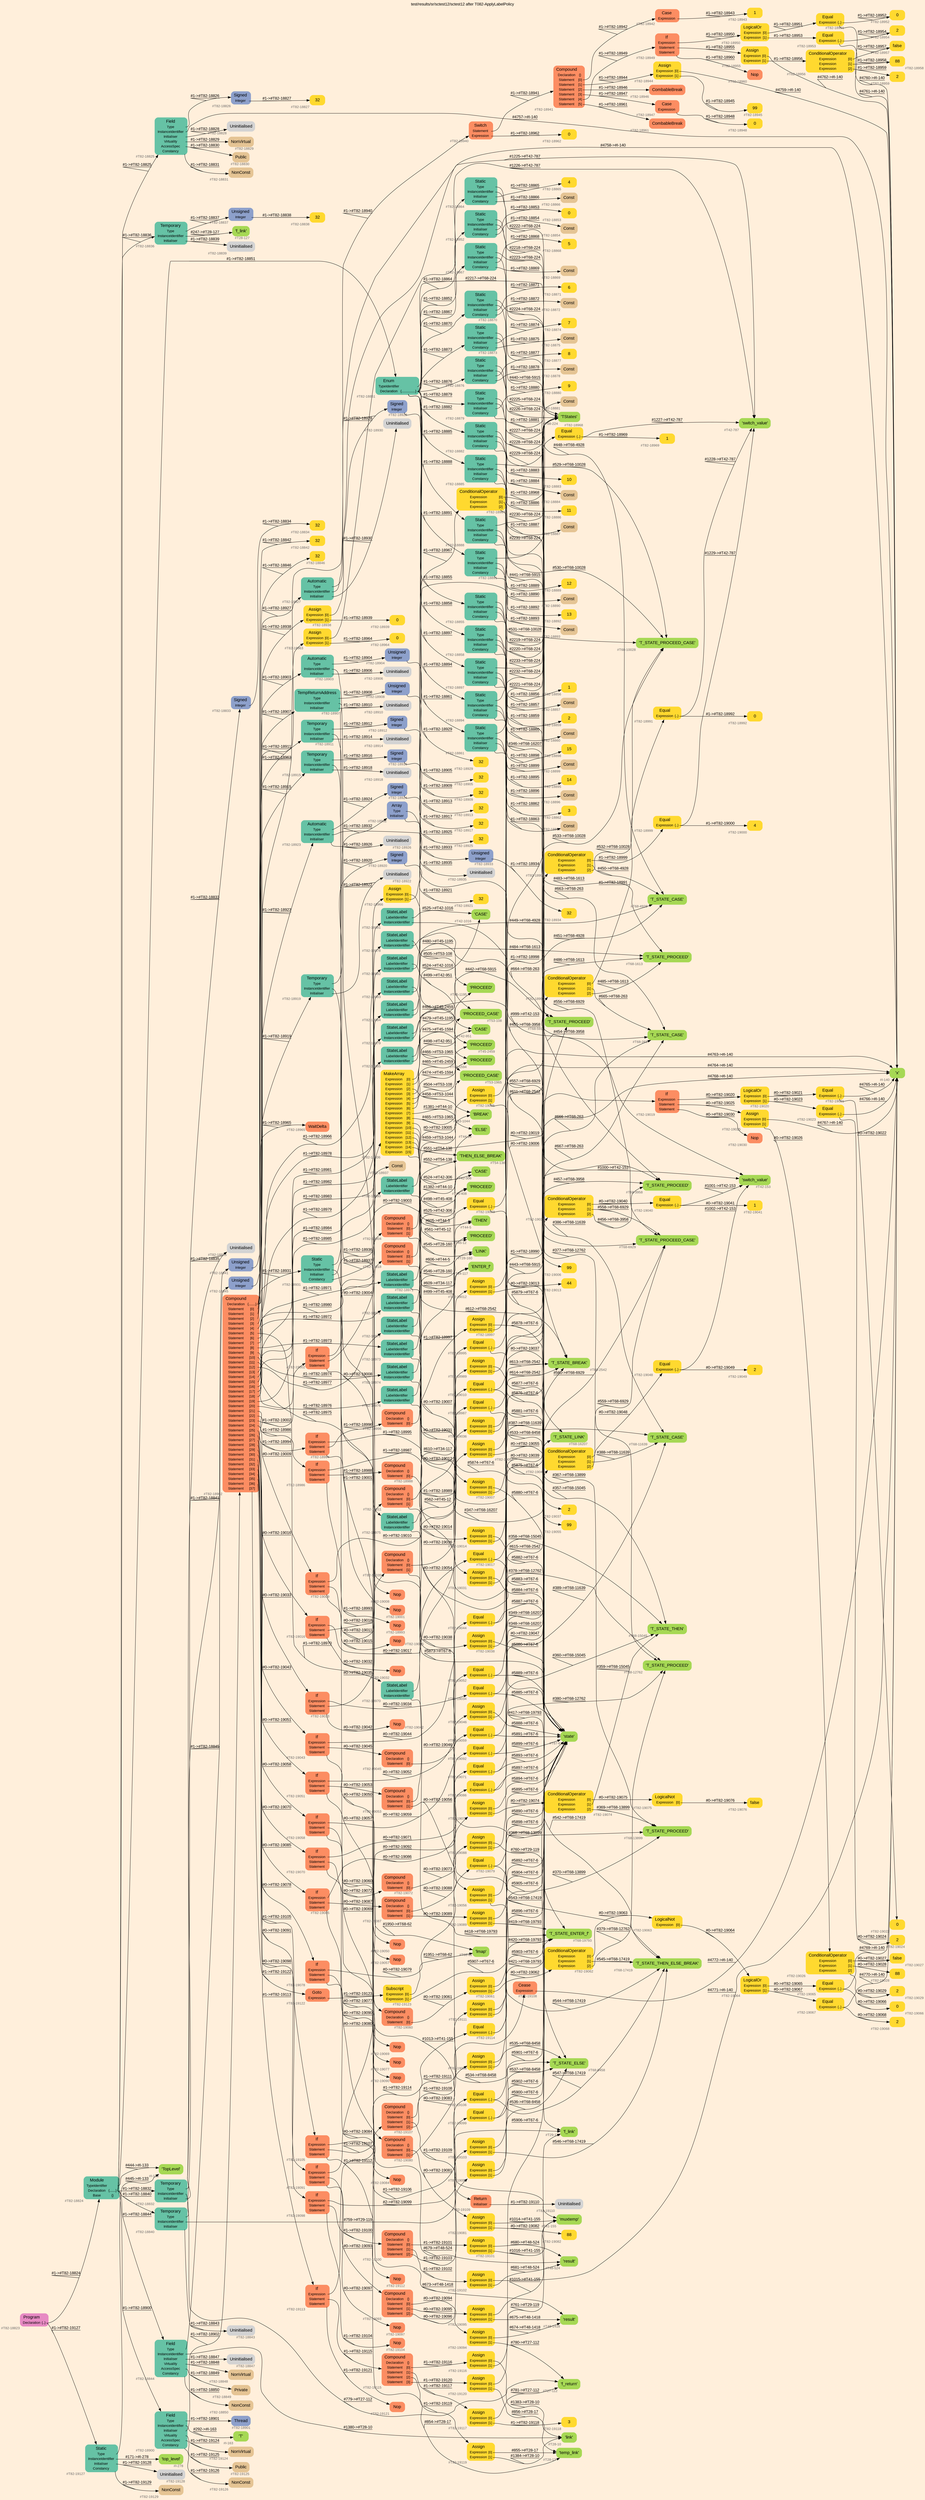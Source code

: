 digraph "test/results/sr/sctest12/sctest12 after T082-ApplyLabelPolicy" {
label = "test/results/sr/sctest12/sctest12 after T082-ApplyLabelPolicy"
labelloc = t
graph [
    rankdir = "LR"
    ranksep = 0.3
    bgcolor = antiquewhite1
    color = black
    fontcolor = black
    fontname = "Arial"
];
node [
    fontname = "Arial"
];
edge [
    fontname = "Arial"
];

// -------------------- node figure --------------------
// -------- block #T82-18823 ----------
"#T82-18823" [
    fillcolor = "/set28/4"
    xlabel = "#T82-18823"
    fontsize = "12"
    fontcolor = grey40
    shape = "plaintext"
    label = <<TABLE BORDER="0" CELLBORDER="0" CELLSPACING="0">
     <TR><TD><FONT COLOR="black" POINT-SIZE="15">Program</FONT></TD></TR>
     <TR><TD><FONT COLOR="black" POINT-SIZE="12">Declaration</FONT></TD><TD PORT="port0"><FONT COLOR="black" POINT-SIZE="12">{..}</FONT></TD></TR>
    </TABLE>>
    style = "rounded,filled"
];

// -------- block #T82-18824 ----------
"#T82-18824" [
    fillcolor = "/set28/1"
    xlabel = "#T82-18824"
    fontsize = "12"
    fontcolor = grey40
    shape = "plaintext"
    label = <<TABLE BORDER="0" CELLBORDER="0" CELLSPACING="0">
     <TR><TD><FONT COLOR="black" POINT-SIZE="15">Module</FONT></TD></TR>
     <TR><TD><FONT COLOR="black" POINT-SIZE="12">TypeIdentifier</FONT></TD><TD PORT="port0"></TD></TR>
     <TR><TD><FONT COLOR="black" POINT-SIZE="12">Declaration</FONT></TD><TD PORT="port1"><FONT COLOR="black" POINT-SIZE="12">{.......}</FONT></TD></TR>
     <TR><TD><FONT COLOR="black" POINT-SIZE="12">Base</FONT></TD><TD PORT="port2"><FONT COLOR="black" POINT-SIZE="12">{}</FONT></TD></TR>
    </TABLE>>
    style = "rounded,filled"
];

// -------- block #I-133 ----------
"#I-133" [
    fillcolor = "/set28/5"
    xlabel = "#I-133"
    fontsize = "12"
    fontcolor = grey40
    shape = "plaintext"
    label = <<TABLE BORDER="0" CELLBORDER="0" CELLSPACING="0">
     <TR><TD><FONT COLOR="black" POINT-SIZE="15">'TopLevel'</FONT></TD></TR>
    </TABLE>>
    style = "rounded,filled"
];

// -------- block #T82-18825 ----------
"#T82-18825" [
    fillcolor = "/set28/1"
    xlabel = "#T82-18825"
    fontsize = "12"
    fontcolor = grey40
    shape = "plaintext"
    label = <<TABLE BORDER="0" CELLBORDER="0" CELLSPACING="0">
     <TR><TD><FONT COLOR="black" POINT-SIZE="15">Field</FONT></TD></TR>
     <TR><TD><FONT COLOR="black" POINT-SIZE="12">Type</FONT></TD><TD PORT="port0"></TD></TR>
     <TR><TD><FONT COLOR="black" POINT-SIZE="12">InstanceIdentifier</FONT></TD><TD PORT="port1"></TD></TR>
     <TR><TD><FONT COLOR="black" POINT-SIZE="12">Initialiser</FONT></TD><TD PORT="port2"></TD></TR>
     <TR><TD><FONT COLOR="black" POINT-SIZE="12">Virtuality</FONT></TD><TD PORT="port3"></TD></TR>
     <TR><TD><FONT COLOR="black" POINT-SIZE="12">AccessSpec</FONT></TD><TD PORT="port4"></TD></TR>
     <TR><TD><FONT COLOR="black" POINT-SIZE="12">Constancy</FONT></TD><TD PORT="port5"></TD></TR>
    </TABLE>>
    style = "rounded,filled"
];

// -------- block #T82-18826 ----------
"#T82-18826" [
    fillcolor = "/set28/3"
    xlabel = "#T82-18826"
    fontsize = "12"
    fontcolor = grey40
    shape = "plaintext"
    label = <<TABLE BORDER="0" CELLBORDER="0" CELLSPACING="0">
     <TR><TD><FONT COLOR="black" POINT-SIZE="15">Signed</FONT></TD></TR>
     <TR><TD><FONT COLOR="black" POINT-SIZE="12">Integer</FONT></TD><TD PORT="port0"></TD></TR>
    </TABLE>>
    style = "rounded,filled"
];

// -------- block #T82-18827 ----------
"#T82-18827" [
    fillcolor = "/set28/6"
    xlabel = "#T82-18827"
    fontsize = "12"
    fontcolor = grey40
    shape = "plaintext"
    label = <<TABLE BORDER="0" CELLBORDER="0" CELLSPACING="0">
     <TR><TD><FONT COLOR="black" POINT-SIZE="15">32</FONT></TD></TR>
    </TABLE>>
    style = "rounded,filled"
];

// -------- block #I-140 ----------
"#I-140" [
    fillcolor = "/set28/5"
    xlabel = "#I-140"
    fontsize = "12"
    fontcolor = grey40
    shape = "plaintext"
    label = <<TABLE BORDER="0" CELLBORDER="0" CELLSPACING="0">
     <TR><TD><FONT COLOR="black" POINT-SIZE="15">'x'</FONT></TD></TR>
    </TABLE>>
    style = "rounded,filled"
];

// -------- block #T82-18828 ----------
"#T82-18828" [
    xlabel = "#T82-18828"
    fontsize = "12"
    fontcolor = grey40
    shape = "plaintext"
    label = <<TABLE BORDER="0" CELLBORDER="0" CELLSPACING="0">
     <TR><TD><FONT COLOR="black" POINT-SIZE="15">Uninitialised</FONT></TD></TR>
    </TABLE>>
    style = "rounded,filled"
];

// -------- block #T82-18829 ----------
"#T82-18829" [
    fillcolor = "/set28/7"
    xlabel = "#T82-18829"
    fontsize = "12"
    fontcolor = grey40
    shape = "plaintext"
    label = <<TABLE BORDER="0" CELLBORDER="0" CELLSPACING="0">
     <TR><TD><FONT COLOR="black" POINT-SIZE="15">NonVirtual</FONT></TD></TR>
    </TABLE>>
    style = "rounded,filled"
];

// -------- block #T82-18830 ----------
"#T82-18830" [
    fillcolor = "/set28/7"
    xlabel = "#T82-18830"
    fontsize = "12"
    fontcolor = grey40
    shape = "plaintext"
    label = <<TABLE BORDER="0" CELLBORDER="0" CELLSPACING="0">
     <TR><TD><FONT COLOR="black" POINT-SIZE="15">Public</FONT></TD></TR>
    </TABLE>>
    style = "rounded,filled"
];

// -------- block #T82-18831 ----------
"#T82-18831" [
    fillcolor = "/set28/7"
    xlabel = "#T82-18831"
    fontsize = "12"
    fontcolor = grey40
    shape = "plaintext"
    label = <<TABLE BORDER="0" CELLBORDER="0" CELLSPACING="0">
     <TR><TD><FONT COLOR="black" POINT-SIZE="15">NonConst</FONT></TD></TR>
    </TABLE>>
    style = "rounded,filled"
];

// -------- block #T82-18832 ----------
"#T82-18832" [
    fillcolor = "/set28/1"
    xlabel = "#T82-18832"
    fontsize = "12"
    fontcolor = grey40
    shape = "plaintext"
    label = <<TABLE BORDER="0" CELLBORDER="0" CELLSPACING="0">
     <TR><TD><FONT COLOR="black" POINT-SIZE="15">Temporary</FONT></TD></TR>
     <TR><TD><FONT COLOR="black" POINT-SIZE="12">Type</FONT></TD><TD PORT="port0"></TD></TR>
     <TR><TD><FONT COLOR="black" POINT-SIZE="12">InstanceIdentifier</FONT></TD><TD PORT="port1"></TD></TR>
     <TR><TD><FONT COLOR="black" POINT-SIZE="12">Initialiser</FONT></TD><TD PORT="port2"></TD></TR>
    </TABLE>>
    style = "rounded,filled"
];

// -------- block #T82-18833 ----------
"#T82-18833" [
    fillcolor = "/set28/3"
    xlabel = "#T82-18833"
    fontsize = "12"
    fontcolor = grey40
    shape = "plaintext"
    label = <<TABLE BORDER="0" CELLBORDER="0" CELLSPACING="0">
     <TR><TD><FONT COLOR="black" POINT-SIZE="15">Signed</FONT></TD></TR>
     <TR><TD><FONT COLOR="black" POINT-SIZE="12">Integer</FONT></TD><TD PORT="port0"></TD></TR>
    </TABLE>>
    style = "rounded,filled"
];

// -------- block #T82-18834 ----------
"#T82-18834" [
    fillcolor = "/set28/6"
    xlabel = "#T82-18834"
    fontsize = "12"
    fontcolor = grey40
    shape = "plaintext"
    label = <<TABLE BORDER="0" CELLBORDER="0" CELLSPACING="0">
     <TR><TD><FONT COLOR="black" POINT-SIZE="15">32</FONT></TD></TR>
    </TABLE>>
    style = "rounded,filled"
];

// -------- block #T27-112 ----------
"#T27-112" [
    fillcolor = "/set28/5"
    xlabel = "#T27-112"
    fontsize = "12"
    fontcolor = grey40
    shape = "plaintext"
    label = <<TABLE BORDER="0" CELLBORDER="0" CELLSPACING="0">
     <TR><TD><FONT COLOR="black" POINT-SIZE="15">'f_return'</FONT></TD></TR>
    </TABLE>>
    style = "rounded,filled"
];

// -------- block #T82-18835 ----------
"#T82-18835" [
    xlabel = "#T82-18835"
    fontsize = "12"
    fontcolor = grey40
    shape = "plaintext"
    label = <<TABLE BORDER="0" CELLBORDER="0" CELLSPACING="0">
     <TR><TD><FONT COLOR="black" POINT-SIZE="15">Uninitialised</FONT></TD></TR>
    </TABLE>>
    style = "rounded,filled"
];

// -------- block #T82-18836 ----------
"#T82-18836" [
    fillcolor = "/set28/1"
    xlabel = "#T82-18836"
    fontsize = "12"
    fontcolor = grey40
    shape = "plaintext"
    label = <<TABLE BORDER="0" CELLBORDER="0" CELLSPACING="0">
     <TR><TD><FONT COLOR="black" POINT-SIZE="15">Temporary</FONT></TD></TR>
     <TR><TD><FONT COLOR="black" POINT-SIZE="12">Type</FONT></TD><TD PORT="port0"></TD></TR>
     <TR><TD><FONT COLOR="black" POINT-SIZE="12">InstanceIdentifier</FONT></TD><TD PORT="port1"></TD></TR>
     <TR><TD><FONT COLOR="black" POINT-SIZE="12">Initialiser</FONT></TD><TD PORT="port2"></TD></TR>
    </TABLE>>
    style = "rounded,filled"
];

// -------- block #T82-18837 ----------
"#T82-18837" [
    fillcolor = "/set28/3"
    xlabel = "#T82-18837"
    fontsize = "12"
    fontcolor = grey40
    shape = "plaintext"
    label = <<TABLE BORDER="0" CELLBORDER="0" CELLSPACING="0">
     <TR><TD><FONT COLOR="black" POINT-SIZE="15">Unsigned</FONT></TD></TR>
     <TR><TD><FONT COLOR="black" POINT-SIZE="12">Integer</FONT></TD><TD PORT="port0"></TD></TR>
    </TABLE>>
    style = "rounded,filled"
];

// -------- block #T82-18838 ----------
"#T82-18838" [
    fillcolor = "/set28/6"
    xlabel = "#T82-18838"
    fontsize = "12"
    fontcolor = grey40
    shape = "plaintext"
    label = <<TABLE BORDER="0" CELLBORDER="0" CELLSPACING="0">
     <TR><TD><FONT COLOR="black" POINT-SIZE="15">32</FONT></TD></TR>
    </TABLE>>
    style = "rounded,filled"
];

// -------- block #T28-127 ----------
"#T28-127" [
    fillcolor = "/set28/5"
    xlabel = "#T28-127"
    fontsize = "12"
    fontcolor = grey40
    shape = "plaintext"
    label = <<TABLE BORDER="0" CELLBORDER="0" CELLSPACING="0">
     <TR><TD><FONT COLOR="black" POINT-SIZE="15">'f_link'</FONT></TD></TR>
    </TABLE>>
    style = "rounded,filled"
];

// -------- block #T82-18839 ----------
"#T82-18839" [
    xlabel = "#T82-18839"
    fontsize = "12"
    fontcolor = grey40
    shape = "plaintext"
    label = <<TABLE BORDER="0" CELLBORDER="0" CELLSPACING="0">
     <TR><TD><FONT COLOR="black" POINT-SIZE="15">Uninitialised</FONT></TD></TR>
    </TABLE>>
    style = "rounded,filled"
];

// -------- block #T82-18840 ----------
"#T82-18840" [
    fillcolor = "/set28/1"
    xlabel = "#T82-18840"
    fontsize = "12"
    fontcolor = grey40
    shape = "plaintext"
    label = <<TABLE BORDER="0" CELLBORDER="0" CELLSPACING="0">
     <TR><TD><FONT COLOR="black" POINT-SIZE="15">Temporary</FONT></TD></TR>
     <TR><TD><FONT COLOR="black" POINT-SIZE="12">Type</FONT></TD><TD PORT="port0"></TD></TR>
     <TR><TD><FONT COLOR="black" POINT-SIZE="12">InstanceIdentifier</FONT></TD><TD PORT="port1"></TD></TR>
     <TR><TD><FONT COLOR="black" POINT-SIZE="12">Initialiser</FONT></TD><TD PORT="port2"></TD></TR>
    </TABLE>>
    style = "rounded,filled"
];

// -------- block #T82-18841 ----------
"#T82-18841" [
    fillcolor = "/set28/3"
    xlabel = "#T82-18841"
    fontsize = "12"
    fontcolor = grey40
    shape = "plaintext"
    label = <<TABLE BORDER="0" CELLBORDER="0" CELLSPACING="0">
     <TR><TD><FONT COLOR="black" POINT-SIZE="15">Unsigned</FONT></TD></TR>
     <TR><TD><FONT COLOR="black" POINT-SIZE="12">Integer</FONT></TD><TD PORT="port0"></TD></TR>
    </TABLE>>
    style = "rounded,filled"
];

// -------- block #T82-18842 ----------
"#T82-18842" [
    fillcolor = "/set28/6"
    xlabel = "#T82-18842"
    fontsize = "12"
    fontcolor = grey40
    shape = "plaintext"
    label = <<TABLE BORDER="0" CELLBORDER="0" CELLSPACING="0">
     <TR><TD><FONT COLOR="black" POINT-SIZE="15">32</FONT></TD></TR>
    </TABLE>>
    style = "rounded,filled"
];

// -------- block #T29-119 ----------
"#T29-119" [
    fillcolor = "/set28/5"
    xlabel = "#T29-119"
    fontsize = "12"
    fontcolor = grey40
    shape = "plaintext"
    label = <<TABLE BORDER="0" CELLBORDER="0" CELLSPACING="0">
     <TR><TD><FONT COLOR="black" POINT-SIZE="15">'f_link'</FONT></TD></TR>
    </TABLE>>
    style = "rounded,filled"
];

// -------- block #T82-18843 ----------
"#T82-18843" [
    xlabel = "#T82-18843"
    fontsize = "12"
    fontcolor = grey40
    shape = "plaintext"
    label = <<TABLE BORDER="0" CELLBORDER="0" CELLSPACING="0">
     <TR><TD><FONT COLOR="black" POINT-SIZE="15">Uninitialised</FONT></TD></TR>
    </TABLE>>
    style = "rounded,filled"
];

// -------- block #T82-18844 ----------
"#T82-18844" [
    fillcolor = "/set28/1"
    xlabel = "#T82-18844"
    fontsize = "12"
    fontcolor = grey40
    shape = "plaintext"
    label = <<TABLE BORDER="0" CELLBORDER="0" CELLSPACING="0">
     <TR><TD><FONT COLOR="black" POINT-SIZE="15">Field</FONT></TD></TR>
     <TR><TD><FONT COLOR="black" POINT-SIZE="12">Type</FONT></TD><TD PORT="port0"></TD></TR>
     <TR><TD><FONT COLOR="black" POINT-SIZE="12">InstanceIdentifier</FONT></TD><TD PORT="port1"></TD></TR>
     <TR><TD><FONT COLOR="black" POINT-SIZE="12">Initialiser</FONT></TD><TD PORT="port2"></TD></TR>
     <TR><TD><FONT COLOR="black" POINT-SIZE="12">Virtuality</FONT></TD><TD PORT="port3"></TD></TR>
     <TR><TD><FONT COLOR="black" POINT-SIZE="12">AccessSpec</FONT></TD><TD PORT="port4"></TD></TR>
     <TR><TD><FONT COLOR="black" POINT-SIZE="12">Constancy</FONT></TD><TD PORT="port5"></TD></TR>
    </TABLE>>
    style = "rounded,filled"
];

// -------- block #T82-18845 ----------
"#T82-18845" [
    fillcolor = "/set28/3"
    xlabel = "#T82-18845"
    fontsize = "12"
    fontcolor = grey40
    shape = "plaintext"
    label = <<TABLE BORDER="0" CELLBORDER="0" CELLSPACING="0">
     <TR><TD><FONT COLOR="black" POINT-SIZE="15">Unsigned</FONT></TD></TR>
     <TR><TD><FONT COLOR="black" POINT-SIZE="12">Integer</FONT></TD><TD PORT="port0"></TD></TR>
    </TABLE>>
    style = "rounded,filled"
];

// -------- block #T82-18846 ----------
"#T82-18846" [
    fillcolor = "/set28/6"
    xlabel = "#T82-18846"
    fontsize = "12"
    fontcolor = grey40
    shape = "plaintext"
    label = <<TABLE BORDER="0" CELLBORDER="0" CELLSPACING="0">
     <TR><TD><FONT COLOR="black" POINT-SIZE="15">32</FONT></TD></TR>
    </TABLE>>
    style = "rounded,filled"
];

// -------- block #T28-10 ----------
"#T28-10" [
    fillcolor = "/set28/5"
    xlabel = "#T28-10"
    fontsize = "12"
    fontcolor = grey40
    shape = "plaintext"
    label = <<TABLE BORDER="0" CELLBORDER="0" CELLSPACING="0">
     <TR><TD><FONT COLOR="black" POINT-SIZE="15">'link'</FONT></TD></TR>
    </TABLE>>
    style = "rounded,filled"
];

// -------- block #T82-18847 ----------
"#T82-18847" [
    xlabel = "#T82-18847"
    fontsize = "12"
    fontcolor = grey40
    shape = "plaintext"
    label = <<TABLE BORDER="0" CELLBORDER="0" CELLSPACING="0">
     <TR><TD><FONT COLOR="black" POINT-SIZE="15">Uninitialised</FONT></TD></TR>
    </TABLE>>
    style = "rounded,filled"
];

// -------- block #T82-18848 ----------
"#T82-18848" [
    fillcolor = "/set28/7"
    xlabel = "#T82-18848"
    fontsize = "12"
    fontcolor = grey40
    shape = "plaintext"
    label = <<TABLE BORDER="0" CELLBORDER="0" CELLSPACING="0">
     <TR><TD><FONT COLOR="black" POINT-SIZE="15">NonVirtual</FONT></TD></TR>
    </TABLE>>
    style = "rounded,filled"
];

// -------- block #T82-18849 ----------
"#T82-18849" [
    fillcolor = "/set28/7"
    xlabel = "#T82-18849"
    fontsize = "12"
    fontcolor = grey40
    shape = "plaintext"
    label = <<TABLE BORDER="0" CELLBORDER="0" CELLSPACING="0">
     <TR><TD><FONT COLOR="black" POINT-SIZE="15">Private</FONT></TD></TR>
    </TABLE>>
    style = "rounded,filled"
];

// -------- block #T82-18850 ----------
"#T82-18850" [
    fillcolor = "/set28/7"
    xlabel = "#T82-18850"
    fontsize = "12"
    fontcolor = grey40
    shape = "plaintext"
    label = <<TABLE BORDER="0" CELLBORDER="0" CELLSPACING="0">
     <TR><TD><FONT COLOR="black" POINT-SIZE="15">NonConst</FONT></TD></TR>
    </TABLE>>
    style = "rounded,filled"
];

// -------- block #T82-18851 ----------
"#T82-18851" [
    fillcolor = "/set28/1"
    xlabel = "#T82-18851"
    fontsize = "12"
    fontcolor = grey40
    shape = "plaintext"
    label = <<TABLE BORDER="0" CELLBORDER="0" CELLSPACING="0">
     <TR><TD><FONT COLOR="black" POINT-SIZE="15">Enum</FONT></TD></TR>
     <TR><TD><FONT COLOR="black" POINT-SIZE="12">TypeIdentifier</FONT></TD><TD PORT="port0"></TD></TR>
     <TR><TD><FONT COLOR="black" POINT-SIZE="12">Declaration</FONT></TD><TD PORT="port1"><FONT COLOR="black" POINT-SIZE="12">{................}</FONT></TD></TR>
    </TABLE>>
    style = "rounded,filled"
];

// -------- block #T68-224 ----------
"#T68-224" [
    fillcolor = "/set28/5"
    xlabel = "#T68-224"
    fontsize = "12"
    fontcolor = grey40
    shape = "plaintext"
    label = <<TABLE BORDER="0" CELLBORDER="0" CELLSPACING="0">
     <TR><TD><FONT COLOR="black" POINT-SIZE="15">'TStates'</FONT></TD></TR>
    </TABLE>>
    style = "rounded,filled"
];

// -------- block #T82-18852 ----------
"#T82-18852" [
    fillcolor = "/set28/1"
    xlabel = "#T82-18852"
    fontsize = "12"
    fontcolor = grey40
    shape = "plaintext"
    label = <<TABLE BORDER="0" CELLBORDER="0" CELLSPACING="0">
     <TR><TD><FONT COLOR="black" POINT-SIZE="15">Static</FONT></TD></TR>
     <TR><TD><FONT COLOR="black" POINT-SIZE="12">Type</FONT></TD><TD PORT="port0"></TD></TR>
     <TR><TD><FONT COLOR="black" POINT-SIZE="12">InstanceIdentifier</FONT></TD><TD PORT="port1"></TD></TR>
     <TR><TD><FONT COLOR="black" POINT-SIZE="12">Initialiser</FONT></TD><TD PORT="port2"></TD></TR>
     <TR><TD><FONT COLOR="black" POINT-SIZE="12">Constancy</FONT></TD><TD PORT="port3"></TD></TR>
    </TABLE>>
    style = "rounded,filled"
];

// -------- block #T68-263 ----------
"#T68-263" [
    fillcolor = "/set28/5"
    xlabel = "#T68-263"
    fontsize = "12"
    fontcolor = grey40
    shape = "plaintext"
    label = <<TABLE BORDER="0" CELLBORDER="0" CELLSPACING="0">
     <TR><TD><FONT COLOR="black" POINT-SIZE="15">'T_STATE_CASE'</FONT></TD></TR>
    </TABLE>>
    style = "rounded,filled"
];

// -------- block #T82-18853 ----------
"#T82-18853" [
    fillcolor = "/set28/6"
    xlabel = "#T82-18853"
    fontsize = "12"
    fontcolor = grey40
    shape = "plaintext"
    label = <<TABLE BORDER="0" CELLBORDER="0" CELLSPACING="0">
     <TR><TD><FONT COLOR="black" POINT-SIZE="15">0</FONT></TD></TR>
    </TABLE>>
    style = "rounded,filled"
];

// -------- block #T82-18854 ----------
"#T82-18854" [
    fillcolor = "/set28/7"
    xlabel = "#T82-18854"
    fontsize = "12"
    fontcolor = grey40
    shape = "plaintext"
    label = <<TABLE BORDER="0" CELLBORDER="0" CELLSPACING="0">
     <TR><TD><FONT COLOR="black" POINT-SIZE="15">Const</FONT></TD></TR>
    </TABLE>>
    style = "rounded,filled"
];

// -------- block #T82-18855 ----------
"#T82-18855" [
    fillcolor = "/set28/1"
    xlabel = "#T82-18855"
    fontsize = "12"
    fontcolor = grey40
    shape = "plaintext"
    label = <<TABLE BORDER="0" CELLBORDER="0" CELLSPACING="0">
     <TR><TD><FONT COLOR="black" POINT-SIZE="15">Static</FONT></TD></TR>
     <TR><TD><FONT COLOR="black" POINT-SIZE="12">Type</FONT></TD><TD PORT="port0"></TD></TR>
     <TR><TD><FONT COLOR="black" POINT-SIZE="12">InstanceIdentifier</FONT></TD><TD PORT="port1"></TD></TR>
     <TR><TD><FONT COLOR="black" POINT-SIZE="12">Initialiser</FONT></TD><TD PORT="port2"></TD></TR>
     <TR><TD><FONT COLOR="black" POINT-SIZE="12">Constancy</FONT></TD><TD PORT="port3"></TD></TR>
    </TABLE>>
    style = "rounded,filled"
];

// -------- block #T68-1613 ----------
"#T68-1613" [
    fillcolor = "/set28/5"
    xlabel = "#T68-1613"
    fontsize = "12"
    fontcolor = grey40
    shape = "plaintext"
    label = <<TABLE BORDER="0" CELLBORDER="0" CELLSPACING="0">
     <TR><TD><FONT COLOR="black" POINT-SIZE="15">'T_STATE_PROCEED'</FONT></TD></TR>
    </TABLE>>
    style = "rounded,filled"
];

// -------- block #T82-18856 ----------
"#T82-18856" [
    fillcolor = "/set28/6"
    xlabel = "#T82-18856"
    fontsize = "12"
    fontcolor = grey40
    shape = "plaintext"
    label = <<TABLE BORDER="0" CELLBORDER="0" CELLSPACING="0">
     <TR><TD><FONT COLOR="black" POINT-SIZE="15">1</FONT></TD></TR>
    </TABLE>>
    style = "rounded,filled"
];

// -------- block #T82-18857 ----------
"#T82-18857" [
    fillcolor = "/set28/7"
    xlabel = "#T82-18857"
    fontsize = "12"
    fontcolor = grey40
    shape = "plaintext"
    label = <<TABLE BORDER="0" CELLBORDER="0" CELLSPACING="0">
     <TR><TD><FONT COLOR="black" POINT-SIZE="15">Const</FONT></TD></TR>
    </TABLE>>
    style = "rounded,filled"
];

// -------- block #T82-18858 ----------
"#T82-18858" [
    fillcolor = "/set28/1"
    xlabel = "#T82-18858"
    fontsize = "12"
    fontcolor = grey40
    shape = "plaintext"
    label = <<TABLE BORDER="0" CELLBORDER="0" CELLSPACING="0">
     <TR><TD><FONT COLOR="black" POINT-SIZE="15">Static</FONT></TD></TR>
     <TR><TD><FONT COLOR="black" POINT-SIZE="12">Type</FONT></TD><TD PORT="port0"></TD></TR>
     <TR><TD><FONT COLOR="black" POINT-SIZE="12">InstanceIdentifier</FONT></TD><TD PORT="port1"></TD></TR>
     <TR><TD><FONT COLOR="black" POINT-SIZE="12">Initialiser</FONT></TD><TD PORT="port2"></TD></TR>
     <TR><TD><FONT COLOR="black" POINT-SIZE="12">Constancy</FONT></TD><TD PORT="port3"></TD></TR>
    </TABLE>>
    style = "rounded,filled"
];

// -------- block #T68-2542 ----------
"#T68-2542" [
    fillcolor = "/set28/5"
    xlabel = "#T68-2542"
    fontsize = "12"
    fontcolor = grey40
    shape = "plaintext"
    label = <<TABLE BORDER="0" CELLBORDER="0" CELLSPACING="0">
     <TR><TD><FONT COLOR="black" POINT-SIZE="15">'T_STATE_BREAK'</FONT></TD></TR>
    </TABLE>>
    style = "rounded,filled"
];

// -------- block #T82-18859 ----------
"#T82-18859" [
    fillcolor = "/set28/6"
    xlabel = "#T82-18859"
    fontsize = "12"
    fontcolor = grey40
    shape = "plaintext"
    label = <<TABLE BORDER="0" CELLBORDER="0" CELLSPACING="0">
     <TR><TD><FONT COLOR="black" POINT-SIZE="15">2</FONT></TD></TR>
    </TABLE>>
    style = "rounded,filled"
];

// -------- block #T82-18860 ----------
"#T82-18860" [
    fillcolor = "/set28/7"
    xlabel = "#T82-18860"
    fontsize = "12"
    fontcolor = grey40
    shape = "plaintext"
    label = <<TABLE BORDER="0" CELLBORDER="0" CELLSPACING="0">
     <TR><TD><FONT COLOR="black" POINT-SIZE="15">Const</FONT></TD></TR>
    </TABLE>>
    style = "rounded,filled"
];

// -------- block #T82-18861 ----------
"#T82-18861" [
    fillcolor = "/set28/1"
    xlabel = "#T82-18861"
    fontsize = "12"
    fontcolor = grey40
    shape = "plaintext"
    label = <<TABLE BORDER="0" CELLBORDER="0" CELLSPACING="0">
     <TR><TD><FONT COLOR="black" POINT-SIZE="15">Static</FONT></TD></TR>
     <TR><TD><FONT COLOR="black" POINT-SIZE="12">Type</FONT></TD><TD PORT="port0"></TD></TR>
     <TR><TD><FONT COLOR="black" POINT-SIZE="12">InstanceIdentifier</FONT></TD><TD PORT="port1"></TD></TR>
     <TR><TD><FONT COLOR="black" POINT-SIZE="12">Initialiser</FONT></TD><TD PORT="port2"></TD></TR>
     <TR><TD><FONT COLOR="black" POINT-SIZE="12">Constancy</FONT></TD><TD PORT="port3"></TD></TR>
    </TABLE>>
    style = "rounded,filled"
];

// -------- block #T68-3958 ----------
"#T68-3958" [
    fillcolor = "/set28/5"
    xlabel = "#T68-3958"
    fontsize = "12"
    fontcolor = grey40
    shape = "plaintext"
    label = <<TABLE BORDER="0" CELLBORDER="0" CELLSPACING="0">
     <TR><TD><FONT COLOR="black" POINT-SIZE="15">'T_STATE_PROCEED'</FONT></TD></TR>
    </TABLE>>
    style = "rounded,filled"
];

// -------- block #T82-18862 ----------
"#T82-18862" [
    fillcolor = "/set28/6"
    xlabel = "#T82-18862"
    fontsize = "12"
    fontcolor = grey40
    shape = "plaintext"
    label = <<TABLE BORDER="0" CELLBORDER="0" CELLSPACING="0">
     <TR><TD><FONT COLOR="black" POINT-SIZE="15">3</FONT></TD></TR>
    </TABLE>>
    style = "rounded,filled"
];

// -------- block #T82-18863 ----------
"#T82-18863" [
    fillcolor = "/set28/7"
    xlabel = "#T82-18863"
    fontsize = "12"
    fontcolor = grey40
    shape = "plaintext"
    label = <<TABLE BORDER="0" CELLBORDER="0" CELLSPACING="0">
     <TR><TD><FONT COLOR="black" POINT-SIZE="15">Const</FONT></TD></TR>
    </TABLE>>
    style = "rounded,filled"
];

// -------- block #T82-18864 ----------
"#T82-18864" [
    fillcolor = "/set28/1"
    xlabel = "#T82-18864"
    fontsize = "12"
    fontcolor = grey40
    shape = "plaintext"
    label = <<TABLE BORDER="0" CELLBORDER="0" CELLSPACING="0">
     <TR><TD><FONT COLOR="black" POINT-SIZE="15">Static</FONT></TD></TR>
     <TR><TD><FONT COLOR="black" POINT-SIZE="12">Type</FONT></TD><TD PORT="port0"></TD></TR>
     <TR><TD><FONT COLOR="black" POINT-SIZE="12">InstanceIdentifier</FONT></TD><TD PORT="port1"></TD></TR>
     <TR><TD><FONT COLOR="black" POINT-SIZE="12">Initialiser</FONT></TD><TD PORT="port2"></TD></TR>
     <TR><TD><FONT COLOR="black" POINT-SIZE="12">Constancy</FONT></TD><TD PORT="port3"></TD></TR>
    </TABLE>>
    style = "rounded,filled"
];

// -------- block #T68-4928 ----------
"#T68-4928" [
    fillcolor = "/set28/5"
    xlabel = "#T68-4928"
    fontsize = "12"
    fontcolor = grey40
    shape = "plaintext"
    label = <<TABLE BORDER="0" CELLBORDER="0" CELLSPACING="0">
     <TR><TD><FONT COLOR="black" POINT-SIZE="15">'T_STATE_CASE'</FONT></TD></TR>
    </TABLE>>
    style = "rounded,filled"
];

// -------- block #T82-18865 ----------
"#T82-18865" [
    fillcolor = "/set28/6"
    xlabel = "#T82-18865"
    fontsize = "12"
    fontcolor = grey40
    shape = "plaintext"
    label = <<TABLE BORDER="0" CELLBORDER="0" CELLSPACING="0">
     <TR><TD><FONT COLOR="black" POINT-SIZE="15">4</FONT></TD></TR>
    </TABLE>>
    style = "rounded,filled"
];

// -------- block #T82-18866 ----------
"#T82-18866" [
    fillcolor = "/set28/7"
    xlabel = "#T82-18866"
    fontsize = "12"
    fontcolor = grey40
    shape = "plaintext"
    label = <<TABLE BORDER="0" CELLBORDER="0" CELLSPACING="0">
     <TR><TD><FONT COLOR="black" POINT-SIZE="15">Const</FONT></TD></TR>
    </TABLE>>
    style = "rounded,filled"
];

// -------- block #T82-18867 ----------
"#T82-18867" [
    fillcolor = "/set28/1"
    xlabel = "#T82-18867"
    fontsize = "12"
    fontcolor = grey40
    shape = "plaintext"
    label = <<TABLE BORDER="0" CELLBORDER="0" CELLSPACING="0">
     <TR><TD><FONT COLOR="black" POINT-SIZE="15">Static</FONT></TD></TR>
     <TR><TD><FONT COLOR="black" POINT-SIZE="12">Type</FONT></TD><TD PORT="port0"></TD></TR>
     <TR><TD><FONT COLOR="black" POINT-SIZE="12">InstanceIdentifier</FONT></TD><TD PORT="port1"></TD></TR>
     <TR><TD><FONT COLOR="black" POINT-SIZE="12">Initialiser</FONT></TD><TD PORT="port2"></TD></TR>
     <TR><TD><FONT COLOR="black" POINT-SIZE="12">Constancy</FONT></TD><TD PORT="port3"></TD></TR>
    </TABLE>>
    style = "rounded,filled"
];

// -------- block #T68-5915 ----------
"#T68-5915" [
    fillcolor = "/set28/5"
    xlabel = "#T68-5915"
    fontsize = "12"
    fontcolor = grey40
    shape = "plaintext"
    label = <<TABLE BORDER="0" CELLBORDER="0" CELLSPACING="0">
     <TR><TD><FONT COLOR="black" POINT-SIZE="15">'T_STATE_PROCEED'</FONT></TD></TR>
    </TABLE>>
    style = "rounded,filled"
];

// -------- block #T82-18868 ----------
"#T82-18868" [
    fillcolor = "/set28/6"
    xlabel = "#T82-18868"
    fontsize = "12"
    fontcolor = grey40
    shape = "plaintext"
    label = <<TABLE BORDER="0" CELLBORDER="0" CELLSPACING="0">
     <TR><TD><FONT COLOR="black" POINT-SIZE="15">5</FONT></TD></TR>
    </TABLE>>
    style = "rounded,filled"
];

// -------- block #T82-18869 ----------
"#T82-18869" [
    fillcolor = "/set28/7"
    xlabel = "#T82-18869"
    fontsize = "12"
    fontcolor = grey40
    shape = "plaintext"
    label = <<TABLE BORDER="0" CELLBORDER="0" CELLSPACING="0">
     <TR><TD><FONT COLOR="black" POINT-SIZE="15">Const</FONT></TD></TR>
    </TABLE>>
    style = "rounded,filled"
];

// -------- block #T82-18870 ----------
"#T82-18870" [
    fillcolor = "/set28/1"
    xlabel = "#T82-18870"
    fontsize = "12"
    fontcolor = grey40
    shape = "plaintext"
    label = <<TABLE BORDER="0" CELLBORDER="0" CELLSPACING="0">
     <TR><TD><FONT COLOR="black" POINT-SIZE="15">Static</FONT></TD></TR>
     <TR><TD><FONT COLOR="black" POINT-SIZE="12">Type</FONT></TD><TD PORT="port0"></TD></TR>
     <TR><TD><FONT COLOR="black" POINT-SIZE="12">InstanceIdentifier</FONT></TD><TD PORT="port1"></TD></TR>
     <TR><TD><FONT COLOR="black" POINT-SIZE="12">Initialiser</FONT></TD><TD PORT="port2"></TD></TR>
     <TR><TD><FONT COLOR="black" POINT-SIZE="12">Constancy</FONT></TD><TD PORT="port3"></TD></TR>
    </TABLE>>
    style = "rounded,filled"
];

// -------- block #T68-6929 ----------
"#T68-6929" [
    fillcolor = "/set28/5"
    xlabel = "#T68-6929"
    fontsize = "12"
    fontcolor = grey40
    shape = "plaintext"
    label = <<TABLE BORDER="0" CELLBORDER="0" CELLSPACING="0">
     <TR><TD><FONT COLOR="black" POINT-SIZE="15">'T_STATE_PROCEED_CASE'</FONT></TD></TR>
    </TABLE>>
    style = "rounded,filled"
];

// -------- block #T82-18871 ----------
"#T82-18871" [
    fillcolor = "/set28/6"
    xlabel = "#T82-18871"
    fontsize = "12"
    fontcolor = grey40
    shape = "plaintext"
    label = <<TABLE BORDER="0" CELLBORDER="0" CELLSPACING="0">
     <TR><TD><FONT COLOR="black" POINT-SIZE="15">6</FONT></TD></TR>
    </TABLE>>
    style = "rounded,filled"
];

// -------- block #T82-18872 ----------
"#T82-18872" [
    fillcolor = "/set28/7"
    xlabel = "#T82-18872"
    fontsize = "12"
    fontcolor = grey40
    shape = "plaintext"
    label = <<TABLE BORDER="0" CELLBORDER="0" CELLSPACING="0">
     <TR><TD><FONT COLOR="black" POINT-SIZE="15">Const</FONT></TD></TR>
    </TABLE>>
    style = "rounded,filled"
];

// -------- block #T82-18873 ----------
"#T82-18873" [
    fillcolor = "/set28/1"
    xlabel = "#T82-18873"
    fontsize = "12"
    fontcolor = grey40
    shape = "plaintext"
    label = <<TABLE BORDER="0" CELLBORDER="0" CELLSPACING="0">
     <TR><TD><FONT COLOR="black" POINT-SIZE="15">Static</FONT></TD></TR>
     <TR><TD><FONT COLOR="black" POINT-SIZE="12">Type</FONT></TD><TD PORT="port0"></TD></TR>
     <TR><TD><FONT COLOR="black" POINT-SIZE="12">InstanceIdentifier</FONT></TD><TD PORT="port1"></TD></TR>
     <TR><TD><FONT COLOR="black" POINT-SIZE="12">Initialiser</FONT></TD><TD PORT="port2"></TD></TR>
     <TR><TD><FONT COLOR="black" POINT-SIZE="12">Constancy</FONT></TD><TD PORT="port3"></TD></TR>
    </TABLE>>
    style = "rounded,filled"
];

// -------- block #T68-8458 ----------
"#T68-8458" [
    fillcolor = "/set28/5"
    xlabel = "#T68-8458"
    fontsize = "12"
    fontcolor = grey40
    shape = "plaintext"
    label = <<TABLE BORDER="0" CELLBORDER="0" CELLSPACING="0">
     <TR><TD><FONT COLOR="black" POINT-SIZE="15">'T_STATE_ELSE'</FONT></TD></TR>
    </TABLE>>
    style = "rounded,filled"
];

// -------- block #T82-18874 ----------
"#T82-18874" [
    fillcolor = "/set28/6"
    xlabel = "#T82-18874"
    fontsize = "12"
    fontcolor = grey40
    shape = "plaintext"
    label = <<TABLE BORDER="0" CELLBORDER="0" CELLSPACING="0">
     <TR><TD><FONT COLOR="black" POINT-SIZE="15">7</FONT></TD></TR>
    </TABLE>>
    style = "rounded,filled"
];

// -------- block #T82-18875 ----------
"#T82-18875" [
    fillcolor = "/set28/7"
    xlabel = "#T82-18875"
    fontsize = "12"
    fontcolor = grey40
    shape = "plaintext"
    label = <<TABLE BORDER="0" CELLBORDER="0" CELLSPACING="0">
     <TR><TD><FONT COLOR="black" POINT-SIZE="15">Const</FONT></TD></TR>
    </TABLE>>
    style = "rounded,filled"
];

// -------- block #T82-18876 ----------
"#T82-18876" [
    fillcolor = "/set28/1"
    xlabel = "#T82-18876"
    fontsize = "12"
    fontcolor = grey40
    shape = "plaintext"
    label = <<TABLE BORDER="0" CELLBORDER="0" CELLSPACING="0">
     <TR><TD><FONT COLOR="black" POINT-SIZE="15">Static</FONT></TD></TR>
     <TR><TD><FONT COLOR="black" POINT-SIZE="12">Type</FONT></TD><TD PORT="port0"></TD></TR>
     <TR><TD><FONT COLOR="black" POINT-SIZE="12">InstanceIdentifier</FONT></TD><TD PORT="port1"></TD></TR>
     <TR><TD><FONT COLOR="black" POINT-SIZE="12">Initialiser</FONT></TD><TD PORT="port2"></TD></TR>
     <TR><TD><FONT COLOR="black" POINT-SIZE="12">Constancy</FONT></TD><TD PORT="port3"></TD></TR>
    </TABLE>>
    style = "rounded,filled"
];

// -------- block #T68-10028 ----------
"#T68-10028" [
    fillcolor = "/set28/5"
    xlabel = "#T68-10028"
    fontsize = "12"
    fontcolor = grey40
    shape = "plaintext"
    label = <<TABLE BORDER="0" CELLBORDER="0" CELLSPACING="0">
     <TR><TD><FONT COLOR="black" POINT-SIZE="15">'T_STATE_PROCEED_CASE'</FONT></TD></TR>
    </TABLE>>
    style = "rounded,filled"
];

// -------- block #T82-18877 ----------
"#T82-18877" [
    fillcolor = "/set28/6"
    xlabel = "#T82-18877"
    fontsize = "12"
    fontcolor = grey40
    shape = "plaintext"
    label = <<TABLE BORDER="0" CELLBORDER="0" CELLSPACING="0">
     <TR><TD><FONT COLOR="black" POINT-SIZE="15">8</FONT></TD></TR>
    </TABLE>>
    style = "rounded,filled"
];

// -------- block #T82-18878 ----------
"#T82-18878" [
    fillcolor = "/set28/7"
    xlabel = "#T82-18878"
    fontsize = "12"
    fontcolor = grey40
    shape = "plaintext"
    label = <<TABLE BORDER="0" CELLBORDER="0" CELLSPACING="0">
     <TR><TD><FONT COLOR="black" POINT-SIZE="15">Const</FONT></TD></TR>
    </TABLE>>
    style = "rounded,filled"
];

// -------- block #T82-18879 ----------
"#T82-18879" [
    fillcolor = "/set28/1"
    xlabel = "#T82-18879"
    fontsize = "12"
    fontcolor = grey40
    shape = "plaintext"
    label = <<TABLE BORDER="0" CELLBORDER="0" CELLSPACING="0">
     <TR><TD><FONT COLOR="black" POINT-SIZE="15">Static</FONT></TD></TR>
     <TR><TD><FONT COLOR="black" POINT-SIZE="12">Type</FONT></TD><TD PORT="port0"></TD></TR>
     <TR><TD><FONT COLOR="black" POINT-SIZE="12">InstanceIdentifier</FONT></TD><TD PORT="port1"></TD></TR>
     <TR><TD><FONT COLOR="black" POINT-SIZE="12">Initialiser</FONT></TD><TD PORT="port2"></TD></TR>
     <TR><TD><FONT COLOR="black" POINT-SIZE="12">Constancy</FONT></TD><TD PORT="port3"></TD></TR>
    </TABLE>>
    style = "rounded,filled"
];

// -------- block #T68-11639 ----------
"#T68-11639" [
    fillcolor = "/set28/5"
    xlabel = "#T68-11639"
    fontsize = "12"
    fontcolor = grey40
    shape = "plaintext"
    label = <<TABLE BORDER="0" CELLBORDER="0" CELLSPACING="0">
     <TR><TD><FONT COLOR="black" POINT-SIZE="15">'T_STATE_CASE'</FONT></TD></TR>
    </TABLE>>
    style = "rounded,filled"
];

// -------- block #T82-18880 ----------
"#T82-18880" [
    fillcolor = "/set28/6"
    xlabel = "#T82-18880"
    fontsize = "12"
    fontcolor = grey40
    shape = "plaintext"
    label = <<TABLE BORDER="0" CELLBORDER="0" CELLSPACING="0">
     <TR><TD><FONT COLOR="black" POINT-SIZE="15">9</FONT></TD></TR>
    </TABLE>>
    style = "rounded,filled"
];

// -------- block #T82-18881 ----------
"#T82-18881" [
    fillcolor = "/set28/7"
    xlabel = "#T82-18881"
    fontsize = "12"
    fontcolor = grey40
    shape = "plaintext"
    label = <<TABLE BORDER="0" CELLBORDER="0" CELLSPACING="0">
     <TR><TD><FONT COLOR="black" POINT-SIZE="15">Const</FONT></TD></TR>
    </TABLE>>
    style = "rounded,filled"
];

// -------- block #T82-18882 ----------
"#T82-18882" [
    fillcolor = "/set28/1"
    xlabel = "#T82-18882"
    fontsize = "12"
    fontcolor = grey40
    shape = "plaintext"
    label = <<TABLE BORDER="0" CELLBORDER="0" CELLSPACING="0">
     <TR><TD><FONT COLOR="black" POINT-SIZE="15">Static</FONT></TD></TR>
     <TR><TD><FONT COLOR="black" POINT-SIZE="12">Type</FONT></TD><TD PORT="port0"></TD></TR>
     <TR><TD><FONT COLOR="black" POINT-SIZE="12">InstanceIdentifier</FONT></TD><TD PORT="port1"></TD></TR>
     <TR><TD><FONT COLOR="black" POINT-SIZE="12">Initialiser</FONT></TD><TD PORT="port2"></TD></TR>
     <TR><TD><FONT COLOR="black" POINT-SIZE="12">Constancy</FONT></TD><TD PORT="port3"></TD></TR>
    </TABLE>>
    style = "rounded,filled"
];

// -------- block #T68-12762 ----------
"#T68-12762" [
    fillcolor = "/set28/5"
    xlabel = "#T68-12762"
    fontsize = "12"
    fontcolor = grey40
    shape = "plaintext"
    label = <<TABLE BORDER="0" CELLBORDER="0" CELLSPACING="0">
     <TR><TD><FONT COLOR="black" POINT-SIZE="15">'T_STATE_PROCEED'</FONT></TD></TR>
    </TABLE>>
    style = "rounded,filled"
];

// -------- block #T82-18883 ----------
"#T82-18883" [
    fillcolor = "/set28/6"
    xlabel = "#T82-18883"
    fontsize = "12"
    fontcolor = grey40
    shape = "plaintext"
    label = <<TABLE BORDER="0" CELLBORDER="0" CELLSPACING="0">
     <TR><TD><FONT COLOR="black" POINT-SIZE="15">10</FONT></TD></TR>
    </TABLE>>
    style = "rounded,filled"
];

// -------- block #T82-18884 ----------
"#T82-18884" [
    fillcolor = "/set28/7"
    xlabel = "#T82-18884"
    fontsize = "12"
    fontcolor = grey40
    shape = "plaintext"
    label = <<TABLE BORDER="0" CELLBORDER="0" CELLSPACING="0">
     <TR><TD><FONT COLOR="black" POINT-SIZE="15">Const</FONT></TD></TR>
    </TABLE>>
    style = "rounded,filled"
];

// -------- block #T82-18885 ----------
"#T82-18885" [
    fillcolor = "/set28/1"
    xlabel = "#T82-18885"
    fontsize = "12"
    fontcolor = grey40
    shape = "plaintext"
    label = <<TABLE BORDER="0" CELLBORDER="0" CELLSPACING="0">
     <TR><TD><FONT COLOR="black" POINT-SIZE="15">Static</FONT></TD></TR>
     <TR><TD><FONT COLOR="black" POINT-SIZE="12">Type</FONT></TD><TD PORT="port0"></TD></TR>
     <TR><TD><FONT COLOR="black" POINT-SIZE="12">InstanceIdentifier</FONT></TD><TD PORT="port1"></TD></TR>
     <TR><TD><FONT COLOR="black" POINT-SIZE="12">Initialiser</FONT></TD><TD PORT="port2"></TD></TR>
     <TR><TD><FONT COLOR="black" POINT-SIZE="12">Constancy</FONT></TD><TD PORT="port3"></TD></TR>
    </TABLE>>
    style = "rounded,filled"
];

// -------- block #T68-13899 ----------
"#T68-13899" [
    fillcolor = "/set28/5"
    xlabel = "#T68-13899"
    fontsize = "12"
    fontcolor = grey40
    shape = "plaintext"
    label = <<TABLE BORDER="0" CELLBORDER="0" CELLSPACING="0">
     <TR><TD><FONT COLOR="black" POINT-SIZE="15">'T_STATE_PROCEED'</FONT></TD></TR>
    </TABLE>>
    style = "rounded,filled"
];

// -------- block #T82-18886 ----------
"#T82-18886" [
    fillcolor = "/set28/6"
    xlabel = "#T82-18886"
    fontsize = "12"
    fontcolor = grey40
    shape = "plaintext"
    label = <<TABLE BORDER="0" CELLBORDER="0" CELLSPACING="0">
     <TR><TD><FONT COLOR="black" POINT-SIZE="15">11</FONT></TD></TR>
    </TABLE>>
    style = "rounded,filled"
];

// -------- block #T82-18887 ----------
"#T82-18887" [
    fillcolor = "/set28/7"
    xlabel = "#T82-18887"
    fontsize = "12"
    fontcolor = grey40
    shape = "plaintext"
    label = <<TABLE BORDER="0" CELLBORDER="0" CELLSPACING="0">
     <TR><TD><FONT COLOR="black" POINT-SIZE="15">Const</FONT></TD></TR>
    </TABLE>>
    style = "rounded,filled"
];

// -------- block #T82-18888 ----------
"#T82-18888" [
    fillcolor = "/set28/1"
    xlabel = "#T82-18888"
    fontsize = "12"
    fontcolor = grey40
    shape = "plaintext"
    label = <<TABLE BORDER="0" CELLBORDER="0" CELLSPACING="0">
     <TR><TD><FONT COLOR="black" POINT-SIZE="15">Static</FONT></TD></TR>
     <TR><TD><FONT COLOR="black" POINT-SIZE="12">Type</FONT></TD><TD PORT="port0"></TD></TR>
     <TR><TD><FONT COLOR="black" POINT-SIZE="12">InstanceIdentifier</FONT></TD><TD PORT="port1"></TD></TR>
     <TR><TD><FONT COLOR="black" POINT-SIZE="12">Initialiser</FONT></TD><TD PORT="port2"></TD></TR>
     <TR><TD><FONT COLOR="black" POINT-SIZE="12">Constancy</FONT></TD><TD PORT="port3"></TD></TR>
    </TABLE>>
    style = "rounded,filled"
];

// -------- block #T68-15045 ----------
"#T68-15045" [
    fillcolor = "/set28/5"
    xlabel = "#T68-15045"
    fontsize = "12"
    fontcolor = grey40
    shape = "plaintext"
    label = <<TABLE BORDER="0" CELLBORDER="0" CELLSPACING="0">
     <TR><TD><FONT COLOR="black" POINT-SIZE="15">'T_STATE_THEN'</FONT></TD></TR>
    </TABLE>>
    style = "rounded,filled"
];

// -------- block #T82-18889 ----------
"#T82-18889" [
    fillcolor = "/set28/6"
    xlabel = "#T82-18889"
    fontsize = "12"
    fontcolor = grey40
    shape = "plaintext"
    label = <<TABLE BORDER="0" CELLBORDER="0" CELLSPACING="0">
     <TR><TD><FONT COLOR="black" POINT-SIZE="15">12</FONT></TD></TR>
    </TABLE>>
    style = "rounded,filled"
];

// -------- block #T82-18890 ----------
"#T82-18890" [
    fillcolor = "/set28/7"
    xlabel = "#T82-18890"
    fontsize = "12"
    fontcolor = grey40
    shape = "plaintext"
    label = <<TABLE BORDER="0" CELLBORDER="0" CELLSPACING="0">
     <TR><TD><FONT COLOR="black" POINT-SIZE="15">Const</FONT></TD></TR>
    </TABLE>>
    style = "rounded,filled"
];

// -------- block #T82-18891 ----------
"#T82-18891" [
    fillcolor = "/set28/1"
    xlabel = "#T82-18891"
    fontsize = "12"
    fontcolor = grey40
    shape = "plaintext"
    label = <<TABLE BORDER="0" CELLBORDER="0" CELLSPACING="0">
     <TR><TD><FONT COLOR="black" POINT-SIZE="15">Static</FONT></TD></TR>
     <TR><TD><FONT COLOR="black" POINT-SIZE="12">Type</FONT></TD><TD PORT="port0"></TD></TR>
     <TR><TD><FONT COLOR="black" POINT-SIZE="12">InstanceIdentifier</FONT></TD><TD PORT="port1"></TD></TR>
     <TR><TD><FONT COLOR="black" POINT-SIZE="12">Initialiser</FONT></TD><TD PORT="port2"></TD></TR>
     <TR><TD><FONT COLOR="black" POINT-SIZE="12">Constancy</FONT></TD><TD PORT="port3"></TD></TR>
    </TABLE>>
    style = "rounded,filled"
];

// -------- block #T68-16207 ----------
"#T68-16207" [
    fillcolor = "/set28/5"
    xlabel = "#T68-16207"
    fontsize = "12"
    fontcolor = grey40
    shape = "plaintext"
    label = <<TABLE BORDER="0" CELLBORDER="0" CELLSPACING="0">
     <TR><TD><FONT COLOR="black" POINT-SIZE="15">'T_STATE_LINK'</FONT></TD></TR>
    </TABLE>>
    style = "rounded,filled"
];

// -------- block #T82-18892 ----------
"#T82-18892" [
    fillcolor = "/set28/6"
    xlabel = "#T82-18892"
    fontsize = "12"
    fontcolor = grey40
    shape = "plaintext"
    label = <<TABLE BORDER="0" CELLBORDER="0" CELLSPACING="0">
     <TR><TD><FONT COLOR="black" POINT-SIZE="15">13</FONT></TD></TR>
    </TABLE>>
    style = "rounded,filled"
];

// -------- block #T82-18893 ----------
"#T82-18893" [
    fillcolor = "/set28/7"
    xlabel = "#T82-18893"
    fontsize = "12"
    fontcolor = grey40
    shape = "plaintext"
    label = <<TABLE BORDER="0" CELLBORDER="0" CELLSPACING="0">
     <TR><TD><FONT COLOR="black" POINT-SIZE="15">Const</FONT></TD></TR>
    </TABLE>>
    style = "rounded,filled"
];

// -------- block #T82-18894 ----------
"#T82-18894" [
    fillcolor = "/set28/1"
    xlabel = "#T82-18894"
    fontsize = "12"
    fontcolor = grey40
    shape = "plaintext"
    label = <<TABLE BORDER="0" CELLBORDER="0" CELLSPACING="0">
     <TR><TD><FONT COLOR="black" POINT-SIZE="15">Static</FONT></TD></TR>
     <TR><TD><FONT COLOR="black" POINT-SIZE="12">Type</FONT></TD><TD PORT="port0"></TD></TR>
     <TR><TD><FONT COLOR="black" POINT-SIZE="12">InstanceIdentifier</FONT></TD><TD PORT="port1"></TD></TR>
     <TR><TD><FONT COLOR="black" POINT-SIZE="12">Initialiser</FONT></TD><TD PORT="port2"></TD></TR>
     <TR><TD><FONT COLOR="black" POINT-SIZE="12">Constancy</FONT></TD><TD PORT="port3"></TD></TR>
    </TABLE>>
    style = "rounded,filled"
];

// -------- block #T68-17419 ----------
"#T68-17419" [
    fillcolor = "/set28/5"
    xlabel = "#T68-17419"
    fontsize = "12"
    fontcolor = grey40
    shape = "plaintext"
    label = <<TABLE BORDER="0" CELLBORDER="0" CELLSPACING="0">
     <TR><TD><FONT COLOR="black" POINT-SIZE="15">'T_STATE_THEN_ELSE_BREAK'</FONT></TD></TR>
    </TABLE>>
    style = "rounded,filled"
];

// -------- block #T82-18895 ----------
"#T82-18895" [
    fillcolor = "/set28/6"
    xlabel = "#T82-18895"
    fontsize = "12"
    fontcolor = grey40
    shape = "plaintext"
    label = <<TABLE BORDER="0" CELLBORDER="0" CELLSPACING="0">
     <TR><TD><FONT COLOR="black" POINT-SIZE="15">14</FONT></TD></TR>
    </TABLE>>
    style = "rounded,filled"
];

// -------- block #T82-18896 ----------
"#T82-18896" [
    fillcolor = "/set28/7"
    xlabel = "#T82-18896"
    fontsize = "12"
    fontcolor = grey40
    shape = "plaintext"
    label = <<TABLE BORDER="0" CELLBORDER="0" CELLSPACING="0">
     <TR><TD><FONT COLOR="black" POINT-SIZE="15">Const</FONT></TD></TR>
    </TABLE>>
    style = "rounded,filled"
];

// -------- block #T82-18897 ----------
"#T82-18897" [
    fillcolor = "/set28/1"
    xlabel = "#T82-18897"
    fontsize = "12"
    fontcolor = grey40
    shape = "plaintext"
    label = <<TABLE BORDER="0" CELLBORDER="0" CELLSPACING="0">
     <TR><TD><FONT COLOR="black" POINT-SIZE="15">Static</FONT></TD></TR>
     <TR><TD><FONT COLOR="black" POINT-SIZE="12">Type</FONT></TD><TD PORT="port0"></TD></TR>
     <TR><TD><FONT COLOR="black" POINT-SIZE="12">InstanceIdentifier</FONT></TD><TD PORT="port1"></TD></TR>
     <TR><TD><FONT COLOR="black" POINT-SIZE="12">Initialiser</FONT></TD><TD PORT="port2"></TD></TR>
     <TR><TD><FONT COLOR="black" POINT-SIZE="12">Constancy</FONT></TD><TD PORT="port3"></TD></TR>
    </TABLE>>
    style = "rounded,filled"
];

// -------- block #T68-19793 ----------
"#T68-19793" [
    fillcolor = "/set28/5"
    xlabel = "#T68-19793"
    fontsize = "12"
    fontcolor = grey40
    shape = "plaintext"
    label = <<TABLE BORDER="0" CELLBORDER="0" CELLSPACING="0">
     <TR><TD><FONT COLOR="black" POINT-SIZE="15">'T_STATE_ENTER_f'</FONT></TD></TR>
    </TABLE>>
    style = "rounded,filled"
];

// -------- block #T82-18898 ----------
"#T82-18898" [
    fillcolor = "/set28/6"
    xlabel = "#T82-18898"
    fontsize = "12"
    fontcolor = grey40
    shape = "plaintext"
    label = <<TABLE BORDER="0" CELLBORDER="0" CELLSPACING="0">
     <TR><TD><FONT COLOR="black" POINT-SIZE="15">15</FONT></TD></TR>
    </TABLE>>
    style = "rounded,filled"
];

// -------- block #T82-18899 ----------
"#T82-18899" [
    fillcolor = "/set28/7"
    xlabel = "#T82-18899"
    fontsize = "12"
    fontcolor = grey40
    shape = "plaintext"
    label = <<TABLE BORDER="0" CELLBORDER="0" CELLSPACING="0">
     <TR><TD><FONT COLOR="black" POINT-SIZE="15">Const</FONT></TD></TR>
    </TABLE>>
    style = "rounded,filled"
];

// -------- block #T82-18900 ----------
"#T82-18900" [
    fillcolor = "/set28/1"
    xlabel = "#T82-18900"
    fontsize = "12"
    fontcolor = grey40
    shape = "plaintext"
    label = <<TABLE BORDER="0" CELLBORDER="0" CELLSPACING="0">
     <TR><TD><FONT COLOR="black" POINT-SIZE="15">Field</FONT></TD></TR>
     <TR><TD><FONT COLOR="black" POINT-SIZE="12">Type</FONT></TD><TD PORT="port0"></TD></TR>
     <TR><TD><FONT COLOR="black" POINT-SIZE="12">InstanceIdentifier</FONT></TD><TD PORT="port1"></TD></TR>
     <TR><TD><FONT COLOR="black" POINT-SIZE="12">Initialiser</FONT></TD><TD PORT="port2"></TD></TR>
     <TR><TD><FONT COLOR="black" POINT-SIZE="12">Virtuality</FONT></TD><TD PORT="port3"></TD></TR>
     <TR><TD><FONT COLOR="black" POINT-SIZE="12">AccessSpec</FONT></TD><TD PORT="port4"></TD></TR>
     <TR><TD><FONT COLOR="black" POINT-SIZE="12">Constancy</FONT></TD><TD PORT="port5"></TD></TR>
    </TABLE>>
    style = "rounded,filled"
];

// -------- block #T82-18901 ----------
"#T82-18901" [
    fillcolor = "/set28/3"
    xlabel = "#T82-18901"
    fontsize = "12"
    fontcolor = grey40
    shape = "plaintext"
    label = <<TABLE BORDER="0" CELLBORDER="0" CELLSPACING="0">
     <TR><TD><FONT COLOR="black" POINT-SIZE="15">Thread</FONT></TD></TR>
    </TABLE>>
    style = "rounded,filled"
];

// -------- block #I-163 ----------
"#I-163" [
    fillcolor = "/set28/5"
    xlabel = "#I-163"
    fontsize = "12"
    fontcolor = grey40
    shape = "plaintext"
    label = <<TABLE BORDER="0" CELLBORDER="0" CELLSPACING="0">
     <TR><TD><FONT COLOR="black" POINT-SIZE="15">'T'</FONT></TD></TR>
    </TABLE>>
    style = "rounded,filled"
];

// -------- block #T82-18902 ----------
"#T82-18902" [
    fillcolor = "/set28/2"
    xlabel = "#T82-18902"
    fontsize = "12"
    fontcolor = grey40
    shape = "plaintext"
    label = <<TABLE BORDER="0" CELLBORDER="0" CELLSPACING="0">
     <TR><TD><FONT COLOR="black" POINT-SIZE="15">Compound</FONT></TD></TR>
     <TR><TD><FONT COLOR="black" POINT-SIZE="12">Declaration</FONT></TD><TD PORT="port0"><FONT COLOR="black" POINT-SIZE="12">{........}</FONT></TD></TR>
     <TR><TD><FONT COLOR="black" POINT-SIZE="12">Statement</FONT></TD><TD PORT="port1"><FONT COLOR="black" POINT-SIZE="12">[0]</FONT></TD></TR>
     <TR><TD><FONT COLOR="black" POINT-SIZE="12">Statement</FONT></TD><TD PORT="port2"><FONT COLOR="black" POINT-SIZE="12">[1]</FONT></TD></TR>
     <TR><TD><FONT COLOR="black" POINT-SIZE="12">Statement</FONT></TD><TD PORT="port3"><FONT COLOR="black" POINT-SIZE="12">[2]</FONT></TD></TR>
     <TR><TD><FONT COLOR="black" POINT-SIZE="12">Statement</FONT></TD><TD PORT="port4"><FONT COLOR="black" POINT-SIZE="12">[3]</FONT></TD></TR>
     <TR><TD><FONT COLOR="black" POINT-SIZE="12">Statement</FONT></TD><TD PORT="port5"><FONT COLOR="black" POINT-SIZE="12">[4]</FONT></TD></TR>
     <TR><TD><FONT COLOR="black" POINT-SIZE="12">Statement</FONT></TD><TD PORT="port6"><FONT COLOR="black" POINT-SIZE="12">[5]</FONT></TD></TR>
     <TR><TD><FONT COLOR="black" POINT-SIZE="12">Statement</FONT></TD><TD PORT="port7"><FONT COLOR="black" POINT-SIZE="12">[6]</FONT></TD></TR>
     <TR><TD><FONT COLOR="black" POINT-SIZE="12">Statement</FONT></TD><TD PORT="port8"><FONT COLOR="black" POINT-SIZE="12">[7]</FONT></TD></TR>
     <TR><TD><FONT COLOR="black" POINT-SIZE="12">Statement</FONT></TD><TD PORT="port9"><FONT COLOR="black" POINT-SIZE="12">[8]</FONT></TD></TR>
     <TR><TD><FONT COLOR="black" POINT-SIZE="12">Statement</FONT></TD><TD PORT="port10"><FONT COLOR="black" POINT-SIZE="12">[9]</FONT></TD></TR>
     <TR><TD><FONT COLOR="black" POINT-SIZE="12">Statement</FONT></TD><TD PORT="port11"><FONT COLOR="black" POINT-SIZE="12">[10]</FONT></TD></TR>
     <TR><TD><FONT COLOR="black" POINT-SIZE="12">Statement</FONT></TD><TD PORT="port12"><FONT COLOR="black" POINT-SIZE="12">[11]</FONT></TD></TR>
     <TR><TD><FONT COLOR="black" POINT-SIZE="12">Statement</FONT></TD><TD PORT="port13"><FONT COLOR="black" POINT-SIZE="12">[12]</FONT></TD></TR>
     <TR><TD><FONT COLOR="black" POINT-SIZE="12">Statement</FONT></TD><TD PORT="port14"><FONT COLOR="black" POINT-SIZE="12">[13]</FONT></TD></TR>
     <TR><TD><FONT COLOR="black" POINT-SIZE="12">Statement</FONT></TD><TD PORT="port15"><FONT COLOR="black" POINT-SIZE="12">[14]</FONT></TD></TR>
     <TR><TD><FONT COLOR="black" POINT-SIZE="12">Statement</FONT></TD><TD PORT="port16"><FONT COLOR="black" POINT-SIZE="12">[15]</FONT></TD></TR>
     <TR><TD><FONT COLOR="black" POINT-SIZE="12">Statement</FONT></TD><TD PORT="port17"><FONT COLOR="black" POINT-SIZE="12">[16]</FONT></TD></TR>
     <TR><TD><FONT COLOR="black" POINT-SIZE="12">Statement</FONT></TD><TD PORT="port18"><FONT COLOR="black" POINT-SIZE="12">[17]</FONT></TD></TR>
     <TR><TD><FONT COLOR="black" POINT-SIZE="12">Statement</FONT></TD><TD PORT="port19"><FONT COLOR="black" POINT-SIZE="12">[18]</FONT></TD></TR>
     <TR><TD><FONT COLOR="black" POINT-SIZE="12">Statement</FONT></TD><TD PORT="port20"><FONT COLOR="black" POINT-SIZE="12">[19]</FONT></TD></TR>
     <TR><TD><FONT COLOR="black" POINT-SIZE="12">Statement</FONT></TD><TD PORT="port21"><FONT COLOR="black" POINT-SIZE="12">[20]</FONT></TD></TR>
     <TR><TD><FONT COLOR="black" POINT-SIZE="12">Statement</FONT></TD><TD PORT="port22"><FONT COLOR="black" POINT-SIZE="12">[21]</FONT></TD></TR>
     <TR><TD><FONT COLOR="black" POINT-SIZE="12">Statement</FONT></TD><TD PORT="port23"><FONT COLOR="black" POINT-SIZE="12">[22]</FONT></TD></TR>
     <TR><TD><FONT COLOR="black" POINT-SIZE="12">Statement</FONT></TD><TD PORT="port24"><FONT COLOR="black" POINT-SIZE="12">[23]</FONT></TD></TR>
     <TR><TD><FONT COLOR="black" POINT-SIZE="12">Statement</FONT></TD><TD PORT="port25"><FONT COLOR="black" POINT-SIZE="12">[24]</FONT></TD></TR>
     <TR><TD><FONT COLOR="black" POINT-SIZE="12">Statement</FONT></TD><TD PORT="port26"><FONT COLOR="black" POINT-SIZE="12">[25]</FONT></TD></TR>
     <TR><TD><FONT COLOR="black" POINT-SIZE="12">Statement</FONT></TD><TD PORT="port27"><FONT COLOR="black" POINT-SIZE="12">[26]</FONT></TD></TR>
     <TR><TD><FONT COLOR="black" POINT-SIZE="12">Statement</FONT></TD><TD PORT="port28"><FONT COLOR="black" POINT-SIZE="12">[27]</FONT></TD></TR>
     <TR><TD><FONT COLOR="black" POINT-SIZE="12">Statement</FONT></TD><TD PORT="port29"><FONT COLOR="black" POINT-SIZE="12">[28]</FONT></TD></TR>
     <TR><TD><FONT COLOR="black" POINT-SIZE="12">Statement</FONT></TD><TD PORT="port30"><FONT COLOR="black" POINT-SIZE="12">[29]</FONT></TD></TR>
     <TR><TD><FONT COLOR="black" POINT-SIZE="12">Statement</FONT></TD><TD PORT="port31"><FONT COLOR="black" POINT-SIZE="12">[30]</FONT></TD></TR>
     <TR><TD><FONT COLOR="black" POINT-SIZE="12">Statement</FONT></TD><TD PORT="port32"><FONT COLOR="black" POINT-SIZE="12">[31]</FONT></TD></TR>
     <TR><TD><FONT COLOR="black" POINT-SIZE="12">Statement</FONT></TD><TD PORT="port33"><FONT COLOR="black" POINT-SIZE="12">[32]</FONT></TD></TR>
     <TR><TD><FONT COLOR="black" POINT-SIZE="12">Statement</FONT></TD><TD PORT="port34"><FONT COLOR="black" POINT-SIZE="12">[33]</FONT></TD></TR>
     <TR><TD><FONT COLOR="black" POINT-SIZE="12">Statement</FONT></TD><TD PORT="port35"><FONT COLOR="black" POINT-SIZE="12">[34]</FONT></TD></TR>
     <TR><TD><FONT COLOR="black" POINT-SIZE="12">Statement</FONT></TD><TD PORT="port36"><FONT COLOR="black" POINT-SIZE="12">[35]</FONT></TD></TR>
     <TR><TD><FONT COLOR="black" POINT-SIZE="12">Statement</FONT></TD><TD PORT="port37"><FONT COLOR="black" POINT-SIZE="12">[36]</FONT></TD></TR>
     <TR><TD><FONT COLOR="black" POINT-SIZE="12">Statement</FONT></TD><TD PORT="port38"><FONT COLOR="black" POINT-SIZE="12">[37]</FONT></TD></TR>
    </TABLE>>
    style = "rounded,filled"
];

// -------- block #T82-18903 ----------
"#T82-18903" [
    fillcolor = "/set28/1"
    xlabel = "#T82-18903"
    fontsize = "12"
    fontcolor = grey40
    shape = "plaintext"
    label = <<TABLE BORDER="0" CELLBORDER="0" CELLSPACING="0">
     <TR><TD><FONT COLOR="black" POINT-SIZE="15">Automatic</FONT></TD></TR>
     <TR><TD><FONT COLOR="black" POINT-SIZE="12">Type</FONT></TD><TD PORT="port0"></TD></TR>
     <TR><TD><FONT COLOR="black" POINT-SIZE="12">InstanceIdentifier</FONT></TD><TD PORT="port1"></TD></TR>
     <TR><TD><FONT COLOR="black" POINT-SIZE="12">Initialiser</FONT></TD><TD PORT="port2"></TD></TR>
    </TABLE>>
    style = "rounded,filled"
];

// -------- block #T82-18904 ----------
"#T82-18904" [
    fillcolor = "/set28/3"
    xlabel = "#T82-18904"
    fontsize = "12"
    fontcolor = grey40
    shape = "plaintext"
    label = <<TABLE BORDER="0" CELLBORDER="0" CELLSPACING="0">
     <TR><TD><FONT COLOR="black" POINT-SIZE="15">Unsigned</FONT></TD></TR>
     <TR><TD><FONT COLOR="black" POINT-SIZE="12">Integer</FONT></TD><TD PORT="port0"></TD></TR>
    </TABLE>>
    style = "rounded,filled"
];

// -------- block #T82-18905 ----------
"#T82-18905" [
    fillcolor = "/set28/6"
    xlabel = "#T82-18905"
    fontsize = "12"
    fontcolor = grey40
    shape = "plaintext"
    label = <<TABLE BORDER="0" CELLBORDER="0" CELLSPACING="0">
     <TR><TD><FONT COLOR="black" POINT-SIZE="15">32</FONT></TD></TR>
    </TABLE>>
    style = "rounded,filled"
];

// -------- block #T67-6 ----------
"#T67-6" [
    fillcolor = "/set28/5"
    xlabel = "#T67-6"
    fontsize = "12"
    fontcolor = grey40
    shape = "plaintext"
    label = <<TABLE BORDER="0" CELLBORDER="0" CELLSPACING="0">
     <TR><TD><FONT COLOR="black" POINT-SIZE="15">'state'</FONT></TD></TR>
    </TABLE>>
    style = "rounded,filled"
];

// -------- block #T82-18906 ----------
"#T82-18906" [
    xlabel = "#T82-18906"
    fontsize = "12"
    fontcolor = grey40
    shape = "plaintext"
    label = <<TABLE BORDER="0" CELLBORDER="0" CELLSPACING="0">
     <TR><TD><FONT COLOR="black" POINT-SIZE="15">Uninitialised</FONT></TD></TR>
    </TABLE>>
    style = "rounded,filled"
];

// -------- block #T82-18907 ----------
"#T82-18907" [
    fillcolor = "/set28/1"
    xlabel = "#T82-18907"
    fontsize = "12"
    fontcolor = grey40
    shape = "plaintext"
    label = <<TABLE BORDER="0" CELLBORDER="0" CELLSPACING="0">
     <TR><TD><FONT COLOR="black" POINT-SIZE="15">TempReturnAddress</FONT></TD></TR>
     <TR><TD><FONT COLOR="black" POINT-SIZE="12">Type</FONT></TD><TD PORT="port0"></TD></TR>
     <TR><TD><FONT COLOR="black" POINT-SIZE="12">InstanceIdentifier</FONT></TD><TD PORT="port1"></TD></TR>
     <TR><TD><FONT COLOR="black" POINT-SIZE="12">Initialiser</FONT></TD><TD PORT="port2"></TD></TR>
    </TABLE>>
    style = "rounded,filled"
];

// -------- block #T82-18908 ----------
"#T82-18908" [
    fillcolor = "/set28/3"
    xlabel = "#T82-18908"
    fontsize = "12"
    fontcolor = grey40
    shape = "plaintext"
    label = <<TABLE BORDER="0" CELLBORDER="0" CELLSPACING="0">
     <TR><TD><FONT COLOR="black" POINT-SIZE="15">Unsigned</FONT></TD></TR>
     <TR><TD><FONT COLOR="black" POINT-SIZE="12">Integer</FONT></TD><TD PORT="port0"></TD></TR>
    </TABLE>>
    style = "rounded,filled"
];

// -------- block #T82-18909 ----------
"#T82-18909" [
    fillcolor = "/set28/6"
    xlabel = "#T82-18909"
    fontsize = "12"
    fontcolor = grey40
    shape = "plaintext"
    label = <<TABLE BORDER="0" CELLBORDER="0" CELLSPACING="0">
     <TR><TD><FONT COLOR="black" POINT-SIZE="15">32</FONT></TD></TR>
    </TABLE>>
    style = "rounded,filled"
];

// -------- block #T28-17 ----------
"#T28-17" [
    fillcolor = "/set28/5"
    xlabel = "#T28-17"
    fontsize = "12"
    fontcolor = grey40
    shape = "plaintext"
    label = <<TABLE BORDER="0" CELLBORDER="0" CELLSPACING="0">
     <TR><TD><FONT COLOR="black" POINT-SIZE="15">'temp_link'</FONT></TD></TR>
    </TABLE>>
    style = "rounded,filled"
];

// -------- block #T82-18910 ----------
"#T82-18910" [
    xlabel = "#T82-18910"
    fontsize = "12"
    fontcolor = grey40
    shape = "plaintext"
    label = <<TABLE BORDER="0" CELLBORDER="0" CELLSPACING="0">
     <TR><TD><FONT COLOR="black" POINT-SIZE="15">Uninitialised</FONT></TD></TR>
    </TABLE>>
    style = "rounded,filled"
];

// -------- block #T82-18911 ----------
"#T82-18911" [
    fillcolor = "/set28/1"
    xlabel = "#T82-18911"
    fontsize = "12"
    fontcolor = grey40
    shape = "plaintext"
    label = <<TABLE BORDER="0" CELLBORDER="0" CELLSPACING="0">
     <TR><TD><FONT COLOR="black" POINT-SIZE="15">Temporary</FONT></TD></TR>
     <TR><TD><FONT COLOR="black" POINT-SIZE="12">Type</FONT></TD><TD PORT="port0"></TD></TR>
     <TR><TD><FONT COLOR="black" POINT-SIZE="12">InstanceIdentifier</FONT></TD><TD PORT="port1"></TD></TR>
     <TR><TD><FONT COLOR="black" POINT-SIZE="12">Initialiser</FONT></TD><TD PORT="port2"></TD></TR>
    </TABLE>>
    style = "rounded,filled"
];

// -------- block #T82-18912 ----------
"#T82-18912" [
    fillcolor = "/set28/3"
    xlabel = "#T82-18912"
    fontsize = "12"
    fontcolor = grey40
    shape = "plaintext"
    label = <<TABLE BORDER="0" CELLBORDER="0" CELLSPACING="0">
     <TR><TD><FONT COLOR="black" POINT-SIZE="15">Signed</FONT></TD></TR>
     <TR><TD><FONT COLOR="black" POINT-SIZE="12">Integer</FONT></TD><TD PORT="port0"></TD></TR>
    </TABLE>>
    style = "rounded,filled"
];

// -------- block #T82-18913 ----------
"#T82-18913" [
    fillcolor = "/set28/6"
    xlabel = "#T82-18913"
    fontsize = "12"
    fontcolor = grey40
    shape = "plaintext"
    label = <<TABLE BORDER="0" CELLBORDER="0" CELLSPACING="0">
     <TR><TD><FONT COLOR="black" POINT-SIZE="15">32</FONT></TD></TR>
    </TABLE>>
    style = "rounded,filled"
];

// -------- block #T48-1418 ----------
"#T48-1418" [
    fillcolor = "/set28/5"
    xlabel = "#T48-1418"
    fontsize = "12"
    fontcolor = grey40
    shape = "plaintext"
    label = <<TABLE BORDER="0" CELLBORDER="0" CELLSPACING="0">
     <TR><TD><FONT COLOR="black" POINT-SIZE="15">'result'</FONT></TD></TR>
    </TABLE>>
    style = "rounded,filled"
];

// -------- block #T82-18914 ----------
"#T82-18914" [
    xlabel = "#T82-18914"
    fontsize = "12"
    fontcolor = grey40
    shape = "plaintext"
    label = <<TABLE BORDER="0" CELLBORDER="0" CELLSPACING="0">
     <TR><TD><FONT COLOR="black" POINT-SIZE="15">Uninitialised</FONT></TD></TR>
    </TABLE>>
    style = "rounded,filled"
];

// -------- block #T82-18915 ----------
"#T82-18915" [
    fillcolor = "/set28/1"
    xlabel = "#T82-18915"
    fontsize = "12"
    fontcolor = grey40
    shape = "plaintext"
    label = <<TABLE BORDER="0" CELLBORDER="0" CELLSPACING="0">
     <TR><TD><FONT COLOR="black" POINT-SIZE="15">Temporary</FONT></TD></TR>
     <TR><TD><FONT COLOR="black" POINT-SIZE="12">Type</FONT></TD><TD PORT="port0"></TD></TR>
     <TR><TD><FONT COLOR="black" POINT-SIZE="12">InstanceIdentifier</FONT></TD><TD PORT="port1"></TD></TR>
     <TR><TD><FONT COLOR="black" POINT-SIZE="12">Initialiser</FONT></TD><TD PORT="port2"></TD></TR>
    </TABLE>>
    style = "rounded,filled"
];

// -------- block #T82-18916 ----------
"#T82-18916" [
    fillcolor = "/set28/3"
    xlabel = "#T82-18916"
    fontsize = "12"
    fontcolor = grey40
    shape = "plaintext"
    label = <<TABLE BORDER="0" CELLBORDER="0" CELLSPACING="0">
     <TR><TD><FONT COLOR="black" POINT-SIZE="15">Signed</FONT></TD></TR>
     <TR><TD><FONT COLOR="black" POINT-SIZE="12">Integer</FONT></TD><TD PORT="port0"></TD></TR>
    </TABLE>>
    style = "rounded,filled"
];

// -------- block #T82-18917 ----------
"#T82-18917" [
    fillcolor = "/set28/6"
    xlabel = "#T82-18917"
    fontsize = "12"
    fontcolor = grey40
    shape = "plaintext"
    label = <<TABLE BORDER="0" CELLBORDER="0" CELLSPACING="0">
     <TR><TD><FONT COLOR="black" POINT-SIZE="15">32</FONT></TD></TR>
    </TABLE>>
    style = "rounded,filled"
];

// -------- block #T41-155 ----------
"#T41-155" [
    fillcolor = "/set28/5"
    xlabel = "#T41-155"
    fontsize = "12"
    fontcolor = grey40
    shape = "plaintext"
    label = <<TABLE BORDER="0" CELLBORDER="0" CELLSPACING="0">
     <TR><TD><FONT COLOR="black" POINT-SIZE="15">'muxtemp'</FONT></TD></TR>
    </TABLE>>
    style = "rounded,filled"
];

// -------- block #T82-18918 ----------
"#T82-18918" [
    xlabel = "#T82-18918"
    fontsize = "12"
    fontcolor = grey40
    shape = "plaintext"
    label = <<TABLE BORDER="0" CELLBORDER="0" CELLSPACING="0">
     <TR><TD><FONT COLOR="black" POINT-SIZE="15">Uninitialised</FONT></TD></TR>
    </TABLE>>
    style = "rounded,filled"
];

// -------- block #T82-18919 ----------
"#T82-18919" [
    fillcolor = "/set28/1"
    xlabel = "#T82-18919"
    fontsize = "12"
    fontcolor = grey40
    shape = "plaintext"
    label = <<TABLE BORDER="0" CELLBORDER="0" CELLSPACING="0">
     <TR><TD><FONT COLOR="black" POINT-SIZE="15">Temporary</FONT></TD></TR>
     <TR><TD><FONT COLOR="black" POINT-SIZE="12">Type</FONT></TD><TD PORT="port0"></TD></TR>
     <TR><TD><FONT COLOR="black" POINT-SIZE="12">InstanceIdentifier</FONT></TD><TD PORT="port1"></TD></TR>
     <TR><TD><FONT COLOR="black" POINT-SIZE="12">Initialiser</FONT></TD><TD PORT="port2"></TD></TR>
    </TABLE>>
    style = "rounded,filled"
];

// -------- block #T82-18920 ----------
"#T82-18920" [
    fillcolor = "/set28/3"
    xlabel = "#T82-18920"
    fontsize = "12"
    fontcolor = grey40
    shape = "plaintext"
    label = <<TABLE BORDER="0" CELLBORDER="0" CELLSPACING="0">
     <TR><TD><FONT COLOR="black" POINT-SIZE="15">Signed</FONT></TD></TR>
     <TR><TD><FONT COLOR="black" POINT-SIZE="12">Integer</FONT></TD><TD PORT="port0"></TD></TR>
    </TABLE>>
    style = "rounded,filled"
];

// -------- block #T82-18921 ----------
"#T82-18921" [
    fillcolor = "/set28/6"
    xlabel = "#T82-18921"
    fontsize = "12"
    fontcolor = grey40
    shape = "plaintext"
    label = <<TABLE BORDER="0" CELLBORDER="0" CELLSPACING="0">
     <TR><TD><FONT COLOR="black" POINT-SIZE="15">32</FONT></TD></TR>
    </TABLE>>
    style = "rounded,filled"
];

// -------- block #T48-524 ----------
"#T48-524" [
    fillcolor = "/set28/5"
    xlabel = "#T48-524"
    fontsize = "12"
    fontcolor = grey40
    shape = "plaintext"
    label = <<TABLE BORDER="0" CELLBORDER="0" CELLSPACING="0">
     <TR><TD><FONT COLOR="black" POINT-SIZE="15">'result'</FONT></TD></TR>
    </TABLE>>
    style = "rounded,filled"
];

// -------- block #T82-18922 ----------
"#T82-18922" [
    xlabel = "#T82-18922"
    fontsize = "12"
    fontcolor = grey40
    shape = "plaintext"
    label = <<TABLE BORDER="0" CELLBORDER="0" CELLSPACING="0">
     <TR><TD><FONT COLOR="black" POINT-SIZE="15">Uninitialised</FONT></TD></TR>
    </TABLE>>
    style = "rounded,filled"
];

// -------- block #T82-18923 ----------
"#T82-18923" [
    fillcolor = "/set28/1"
    xlabel = "#T82-18923"
    fontsize = "12"
    fontcolor = grey40
    shape = "plaintext"
    label = <<TABLE BORDER="0" CELLBORDER="0" CELLSPACING="0">
     <TR><TD><FONT COLOR="black" POINT-SIZE="15">Automatic</FONT></TD></TR>
     <TR><TD><FONT COLOR="black" POINT-SIZE="12">Type</FONT></TD><TD PORT="port0"></TD></TR>
     <TR><TD><FONT COLOR="black" POINT-SIZE="12">InstanceIdentifier</FONT></TD><TD PORT="port1"></TD></TR>
     <TR><TD><FONT COLOR="black" POINT-SIZE="12">Initialiser</FONT></TD><TD PORT="port2"></TD></TR>
    </TABLE>>
    style = "rounded,filled"
];

// -------- block #T82-18924 ----------
"#T82-18924" [
    fillcolor = "/set28/3"
    xlabel = "#T82-18924"
    fontsize = "12"
    fontcolor = grey40
    shape = "plaintext"
    label = <<TABLE BORDER="0" CELLBORDER="0" CELLSPACING="0">
     <TR><TD><FONT COLOR="black" POINT-SIZE="15">Signed</FONT></TD></TR>
     <TR><TD><FONT COLOR="black" POINT-SIZE="12">Integer</FONT></TD><TD PORT="port0"></TD></TR>
    </TABLE>>
    style = "rounded,filled"
];

// -------- block #T82-18925 ----------
"#T82-18925" [
    fillcolor = "/set28/6"
    xlabel = "#T82-18925"
    fontsize = "12"
    fontcolor = grey40
    shape = "plaintext"
    label = <<TABLE BORDER="0" CELLBORDER="0" CELLSPACING="0">
     <TR><TD><FONT COLOR="black" POINT-SIZE="15">32</FONT></TD></TR>
    </TABLE>>
    style = "rounded,filled"
];

// -------- block #T42-153 ----------
"#T42-153" [
    fillcolor = "/set28/5"
    xlabel = "#T42-153"
    fontsize = "12"
    fontcolor = grey40
    shape = "plaintext"
    label = <<TABLE BORDER="0" CELLBORDER="0" CELLSPACING="0">
     <TR><TD><FONT COLOR="black" POINT-SIZE="15">'switch_value'</FONT></TD></TR>
    </TABLE>>
    style = "rounded,filled"
];

// -------- block #T82-18926 ----------
"#T82-18926" [
    xlabel = "#T82-18926"
    fontsize = "12"
    fontcolor = grey40
    shape = "plaintext"
    label = <<TABLE BORDER="0" CELLBORDER="0" CELLSPACING="0">
     <TR><TD><FONT COLOR="black" POINT-SIZE="15">Uninitialised</FONT></TD></TR>
    </TABLE>>
    style = "rounded,filled"
];

// -------- block #T82-18927 ----------
"#T82-18927" [
    fillcolor = "/set28/1"
    xlabel = "#T82-18927"
    fontsize = "12"
    fontcolor = grey40
    shape = "plaintext"
    label = <<TABLE BORDER="0" CELLBORDER="0" CELLSPACING="0">
     <TR><TD><FONT COLOR="black" POINT-SIZE="15">Automatic</FONT></TD></TR>
     <TR><TD><FONT COLOR="black" POINT-SIZE="12">Type</FONT></TD><TD PORT="port0"></TD></TR>
     <TR><TD><FONT COLOR="black" POINT-SIZE="12">InstanceIdentifier</FONT></TD><TD PORT="port1"></TD></TR>
     <TR><TD><FONT COLOR="black" POINT-SIZE="12">Initialiser</FONT></TD><TD PORT="port2"></TD></TR>
    </TABLE>>
    style = "rounded,filled"
];

// -------- block #T82-18928 ----------
"#T82-18928" [
    fillcolor = "/set28/3"
    xlabel = "#T82-18928"
    fontsize = "12"
    fontcolor = grey40
    shape = "plaintext"
    label = <<TABLE BORDER="0" CELLBORDER="0" CELLSPACING="0">
     <TR><TD><FONT COLOR="black" POINT-SIZE="15">Signed</FONT></TD></TR>
     <TR><TD><FONT COLOR="black" POINT-SIZE="12">Integer</FONT></TD><TD PORT="port0"></TD></TR>
    </TABLE>>
    style = "rounded,filled"
];

// -------- block #T82-18929 ----------
"#T82-18929" [
    fillcolor = "/set28/6"
    xlabel = "#T82-18929"
    fontsize = "12"
    fontcolor = grey40
    shape = "plaintext"
    label = <<TABLE BORDER="0" CELLBORDER="0" CELLSPACING="0">
     <TR><TD><FONT COLOR="black" POINT-SIZE="15">32</FONT></TD></TR>
    </TABLE>>
    style = "rounded,filled"
];

// -------- block #T42-787 ----------
"#T42-787" [
    fillcolor = "/set28/5"
    xlabel = "#T42-787"
    fontsize = "12"
    fontcolor = grey40
    shape = "plaintext"
    label = <<TABLE BORDER="0" CELLBORDER="0" CELLSPACING="0">
     <TR><TD><FONT COLOR="black" POINT-SIZE="15">'switch_value'</FONT></TD></TR>
    </TABLE>>
    style = "rounded,filled"
];

// -------- block #T82-18930 ----------
"#T82-18930" [
    xlabel = "#T82-18930"
    fontsize = "12"
    fontcolor = grey40
    shape = "plaintext"
    label = <<TABLE BORDER="0" CELLBORDER="0" CELLSPACING="0">
     <TR><TD><FONT COLOR="black" POINT-SIZE="15">Uninitialised</FONT></TD></TR>
    </TABLE>>
    style = "rounded,filled"
];

// -------- block #T82-18931 ----------
"#T82-18931" [
    fillcolor = "/set28/1"
    xlabel = "#T82-18931"
    fontsize = "12"
    fontcolor = grey40
    shape = "plaintext"
    label = <<TABLE BORDER="0" CELLBORDER="0" CELLSPACING="0">
     <TR><TD><FONT COLOR="black" POINT-SIZE="15">Static</FONT></TD></TR>
     <TR><TD><FONT COLOR="black" POINT-SIZE="12">Type</FONT></TD><TD PORT="port0"></TD></TR>
     <TR><TD><FONT COLOR="black" POINT-SIZE="12">InstanceIdentifier</FONT></TD><TD PORT="port1"></TD></TR>
     <TR><TD><FONT COLOR="black" POINT-SIZE="12">Initialiser</FONT></TD><TD PORT="port2"></TD></TR>
     <TR><TD><FONT COLOR="black" POINT-SIZE="12">Constancy</FONT></TD><TD PORT="port3"></TD></TR>
    </TABLE>>
    style = "rounded,filled"
];

// -------- block #T82-18932 ----------
"#T82-18932" [
    fillcolor = "/set28/3"
    xlabel = "#T82-18932"
    fontsize = "12"
    fontcolor = grey40
    shape = "plaintext"
    label = <<TABLE BORDER="0" CELLBORDER="0" CELLSPACING="0">
     <TR><TD><FONT COLOR="black" POINT-SIZE="15">Array</FONT></TD></TR>
     <TR><TD><FONT COLOR="black" POINT-SIZE="12">Type</FONT></TD><TD PORT="port0"></TD></TR>
     <TR><TD><FONT COLOR="black" POINT-SIZE="12">Initialiser</FONT></TD><TD PORT="port1"></TD></TR>
    </TABLE>>
    style = "rounded,filled"
];

// -------- block #T82-18933 ----------
"#T82-18933" [
    fillcolor = "/set28/3"
    xlabel = "#T82-18933"
    fontsize = "12"
    fontcolor = grey40
    shape = "plaintext"
    label = <<TABLE BORDER="0" CELLBORDER="0" CELLSPACING="0">
     <TR><TD><FONT COLOR="black" POINT-SIZE="15">Unsigned</FONT></TD></TR>
     <TR><TD><FONT COLOR="black" POINT-SIZE="12">Integer</FONT></TD><TD PORT="port0"></TD></TR>
    </TABLE>>
    style = "rounded,filled"
];

// -------- block #T82-18934 ----------
"#T82-18934" [
    fillcolor = "/set28/6"
    xlabel = "#T82-18934"
    fontsize = "12"
    fontcolor = grey40
    shape = "plaintext"
    label = <<TABLE BORDER="0" CELLBORDER="0" CELLSPACING="0">
     <TR><TD><FONT COLOR="black" POINT-SIZE="15">32</FONT></TD></TR>
    </TABLE>>
    style = "rounded,filled"
];

// -------- block #T82-18935 ----------
"#T82-18935" [
    xlabel = "#T82-18935"
    fontsize = "12"
    fontcolor = grey40
    shape = "plaintext"
    label = <<TABLE BORDER="0" CELLBORDER="0" CELLSPACING="0">
     <TR><TD><FONT COLOR="black" POINT-SIZE="15">Uninitialised</FONT></TD></TR>
    </TABLE>>
    style = "rounded,filled"
];

// -------- block #T68-62 ----------
"#T68-62" [
    fillcolor = "/set28/5"
    xlabel = "#T68-62"
    fontsize = "12"
    fontcolor = grey40
    shape = "plaintext"
    label = <<TABLE BORDER="0" CELLBORDER="0" CELLSPACING="0">
     <TR><TD><FONT COLOR="black" POINT-SIZE="15">'lmap'</FONT></TD></TR>
    </TABLE>>
    style = "rounded,filled"
];

// -------- block #T82-18936 ----------
"#T82-18936" [
    fillcolor = "/set28/6"
    xlabel = "#T82-18936"
    fontsize = "12"
    fontcolor = grey40
    shape = "plaintext"
    label = <<TABLE BORDER="0" CELLBORDER="0" CELLSPACING="0">
     <TR><TD><FONT COLOR="black" POINT-SIZE="15">MakeArray</FONT></TD></TR>
     <TR><TD><FONT COLOR="black" POINT-SIZE="12">Expression</FONT></TD><TD PORT="port0"><FONT COLOR="black" POINT-SIZE="12">[0]</FONT></TD></TR>
     <TR><TD><FONT COLOR="black" POINT-SIZE="12">Expression</FONT></TD><TD PORT="port1"><FONT COLOR="black" POINT-SIZE="12">[1]</FONT></TD></TR>
     <TR><TD><FONT COLOR="black" POINT-SIZE="12">Expression</FONT></TD><TD PORT="port2"><FONT COLOR="black" POINT-SIZE="12">[2]</FONT></TD></TR>
     <TR><TD><FONT COLOR="black" POINT-SIZE="12">Expression</FONT></TD><TD PORT="port3"><FONT COLOR="black" POINT-SIZE="12">[3]</FONT></TD></TR>
     <TR><TD><FONT COLOR="black" POINT-SIZE="12">Expression</FONT></TD><TD PORT="port4"><FONT COLOR="black" POINT-SIZE="12">[4]</FONT></TD></TR>
     <TR><TD><FONT COLOR="black" POINT-SIZE="12">Expression</FONT></TD><TD PORT="port5"><FONT COLOR="black" POINT-SIZE="12">[5]</FONT></TD></TR>
     <TR><TD><FONT COLOR="black" POINT-SIZE="12">Expression</FONT></TD><TD PORT="port6"><FONT COLOR="black" POINT-SIZE="12">[6]</FONT></TD></TR>
     <TR><TD><FONT COLOR="black" POINT-SIZE="12">Expression</FONT></TD><TD PORT="port7"><FONT COLOR="black" POINT-SIZE="12">[7]</FONT></TD></TR>
     <TR><TD><FONT COLOR="black" POINT-SIZE="12">Expression</FONT></TD><TD PORT="port8"><FONT COLOR="black" POINT-SIZE="12">[8]</FONT></TD></TR>
     <TR><TD><FONT COLOR="black" POINT-SIZE="12">Expression</FONT></TD><TD PORT="port9"><FONT COLOR="black" POINT-SIZE="12">[9]</FONT></TD></TR>
     <TR><TD><FONT COLOR="black" POINT-SIZE="12">Expression</FONT></TD><TD PORT="port10"><FONT COLOR="black" POINT-SIZE="12">[10]</FONT></TD></TR>
     <TR><TD><FONT COLOR="black" POINT-SIZE="12">Expression</FONT></TD><TD PORT="port11"><FONT COLOR="black" POINT-SIZE="12">[11]</FONT></TD></TR>
     <TR><TD><FONT COLOR="black" POINT-SIZE="12">Expression</FONT></TD><TD PORT="port12"><FONT COLOR="black" POINT-SIZE="12">[12]</FONT></TD></TR>
     <TR><TD><FONT COLOR="black" POINT-SIZE="12">Expression</FONT></TD><TD PORT="port13"><FONT COLOR="black" POINT-SIZE="12">[13]</FONT></TD></TR>
     <TR><TD><FONT COLOR="black" POINT-SIZE="12">Expression</FONT></TD><TD PORT="port14"><FONT COLOR="black" POINT-SIZE="12">[14]</FONT></TD></TR>
     <TR><TD><FONT COLOR="black" POINT-SIZE="12">Expression</FONT></TD><TD PORT="port15"><FONT COLOR="black" POINT-SIZE="12">[15]</FONT></TD></TR>
    </TABLE>>
    style = "rounded,filled"
];

// -------- block #T42-1016 ----------
"#T42-1016" [
    fillcolor = "/set28/5"
    xlabel = "#T42-1016"
    fontsize = "12"
    fontcolor = grey40
    shape = "plaintext"
    label = <<TABLE BORDER="0" CELLBORDER="0" CELLSPACING="0">
     <TR><TD><FONT COLOR="black" POINT-SIZE="15">'CASE'</FONT></TD></TR>
    </TABLE>>
    style = "rounded,filled"
];

// -------- block #T45-1195 ----------
"#T45-1195" [
    fillcolor = "/set28/5"
    xlabel = "#T45-1195"
    fontsize = "12"
    fontcolor = grey40
    shape = "plaintext"
    label = <<TABLE BORDER="0" CELLBORDER="0" CELLSPACING="0">
     <TR><TD><FONT COLOR="black" POINT-SIZE="15">'PROCEED'</FONT></TD></TR>
    </TABLE>>
    style = "rounded,filled"
];

// -------- block #T53-1044 ----------
"#T53-1044" [
    fillcolor = "/set28/5"
    xlabel = "#T53-1044"
    fontsize = "12"
    fontcolor = grey40
    shape = "plaintext"
    label = <<TABLE BORDER="0" CELLBORDER="0" CELLSPACING="0">
     <TR><TD><FONT COLOR="black" POINT-SIZE="15">'BREAK'</FONT></TD></TR>
    </TABLE>>
    style = "rounded,filled"
];

// -------- block #T45-2459 ----------
"#T45-2459" [
    fillcolor = "/set28/5"
    xlabel = "#T45-2459"
    fontsize = "12"
    fontcolor = grey40
    shape = "plaintext"
    label = <<TABLE BORDER="0" CELLBORDER="0" CELLSPACING="0">
     <TR><TD><FONT COLOR="black" POINT-SIZE="15">'PROCEED'</FONT></TD></TR>
    </TABLE>>
    style = "rounded,filled"
];

// -------- block #T42-951 ----------
"#T42-951" [
    fillcolor = "/set28/5"
    xlabel = "#T42-951"
    fontsize = "12"
    fontcolor = grey40
    shape = "plaintext"
    label = <<TABLE BORDER="0" CELLBORDER="0" CELLSPACING="0">
     <TR><TD><FONT COLOR="black" POINT-SIZE="15">'CASE'</FONT></TD></TR>
    </TABLE>>
    style = "rounded,filled"
];

// -------- block #T45-1594 ----------
"#T45-1594" [
    fillcolor = "/set28/5"
    xlabel = "#T45-1594"
    fontsize = "12"
    fontcolor = grey40
    shape = "plaintext"
    label = <<TABLE BORDER="0" CELLBORDER="0" CELLSPACING="0">
     <TR><TD><FONT COLOR="black" POINT-SIZE="15">'PROCEED'</FONT></TD></TR>
    </TABLE>>
    style = "rounded,filled"
];

// -------- block #T53-108 ----------
"#T53-108" [
    fillcolor = "/set28/5"
    xlabel = "#T53-108"
    fontsize = "12"
    fontcolor = grey40
    shape = "plaintext"
    label = <<TABLE BORDER="0" CELLBORDER="0" CELLSPACING="0">
     <TR><TD><FONT COLOR="black" POINT-SIZE="15">'PROCEED_CASE'</FONT></TD></TR>
    </TABLE>>
    style = "rounded,filled"
];

// -------- block #T44-10 ----------
"#T44-10" [
    fillcolor = "/set28/5"
    xlabel = "#T44-10"
    fontsize = "12"
    fontcolor = grey40
    shape = "plaintext"
    label = <<TABLE BORDER="0" CELLBORDER="0" CELLSPACING="0">
     <TR><TD><FONT COLOR="black" POINT-SIZE="15">'ELSE'</FONT></TD></TR>
    </TABLE>>
    style = "rounded,filled"
];

// -------- block #T53-1965 ----------
"#T53-1965" [
    fillcolor = "/set28/5"
    xlabel = "#T53-1965"
    fontsize = "12"
    fontcolor = grey40
    shape = "plaintext"
    label = <<TABLE BORDER="0" CELLBORDER="0" CELLSPACING="0">
     <TR><TD><FONT COLOR="black" POINT-SIZE="15">'PROCEED_CASE'</FONT></TD></TR>
    </TABLE>>
    style = "rounded,filled"
];

// -------- block #T42-306 ----------
"#T42-306" [
    fillcolor = "/set28/5"
    xlabel = "#T42-306"
    fontsize = "12"
    fontcolor = grey40
    shape = "plaintext"
    label = <<TABLE BORDER="0" CELLBORDER="0" CELLSPACING="0">
     <TR><TD><FONT COLOR="black" POINT-SIZE="15">'CASE'</FONT></TD></TR>
    </TABLE>>
    style = "rounded,filled"
];

// -------- block #T45-408 ----------
"#T45-408" [
    fillcolor = "/set28/5"
    xlabel = "#T45-408"
    fontsize = "12"
    fontcolor = grey40
    shape = "plaintext"
    label = <<TABLE BORDER="0" CELLBORDER="0" CELLSPACING="0">
     <TR><TD><FONT COLOR="black" POINT-SIZE="15">'PROCEED'</FONT></TD></TR>
    </TABLE>>
    style = "rounded,filled"
];

// -------- block #T45-12 ----------
"#T45-12" [
    fillcolor = "/set28/5"
    xlabel = "#T45-12"
    fontsize = "12"
    fontcolor = grey40
    shape = "plaintext"
    label = <<TABLE BORDER="0" CELLBORDER="0" CELLSPACING="0">
     <TR><TD><FONT COLOR="black" POINT-SIZE="15">'PROCEED'</FONT></TD></TR>
    </TABLE>>
    style = "rounded,filled"
];

// -------- block #T44-5 ----------
"#T44-5" [
    fillcolor = "/set28/5"
    xlabel = "#T44-5"
    fontsize = "12"
    fontcolor = grey40
    shape = "plaintext"
    label = <<TABLE BORDER="0" CELLBORDER="0" CELLSPACING="0">
     <TR><TD><FONT COLOR="black" POINT-SIZE="15">'THEN'</FONT></TD></TR>
    </TABLE>>
    style = "rounded,filled"
];

// -------- block #T28-160 ----------
"#T28-160" [
    fillcolor = "/set28/5"
    xlabel = "#T28-160"
    fontsize = "12"
    fontcolor = grey40
    shape = "plaintext"
    label = <<TABLE BORDER="0" CELLBORDER="0" CELLSPACING="0">
     <TR><TD><FONT COLOR="black" POINT-SIZE="15">'LINK'</FONT></TD></TR>
    </TABLE>>
    style = "rounded,filled"
];

// -------- block #T54-138 ----------
"#T54-138" [
    fillcolor = "/set28/5"
    xlabel = "#T54-138"
    fontsize = "12"
    fontcolor = grey40
    shape = "plaintext"
    label = <<TABLE BORDER="0" CELLBORDER="0" CELLSPACING="0">
     <TR><TD><FONT COLOR="black" POINT-SIZE="15">'THEN_ELSE_BREAK'</FONT></TD></TR>
    </TABLE>>
    style = "rounded,filled"
];

// -------- block #T34-117 ----------
"#T34-117" [
    fillcolor = "/set28/5"
    xlabel = "#T34-117"
    fontsize = "12"
    fontcolor = grey40
    shape = "plaintext"
    label = <<TABLE BORDER="0" CELLBORDER="0" CELLSPACING="0">
     <TR><TD><FONT COLOR="black" POINT-SIZE="15">'ENTER_f'</FONT></TD></TR>
    </TABLE>>
    style = "rounded,filled"
];

// -------- block #T82-18937 ----------
"#T82-18937" [
    fillcolor = "/set28/7"
    xlabel = "#T82-18937"
    fontsize = "12"
    fontcolor = grey40
    shape = "plaintext"
    label = <<TABLE BORDER="0" CELLBORDER="0" CELLSPACING="0">
     <TR><TD><FONT COLOR="black" POINT-SIZE="15">Const</FONT></TD></TR>
    </TABLE>>
    style = "rounded,filled"
];

// -------- block #T82-18938 ----------
"#T82-18938" [
    fillcolor = "/set28/6"
    xlabel = "#T82-18938"
    fontsize = "12"
    fontcolor = grey40
    shape = "plaintext"
    label = <<TABLE BORDER="0" CELLBORDER="0" CELLSPACING="0">
     <TR><TD><FONT COLOR="black" POINT-SIZE="15">Assign</FONT></TD></TR>
     <TR><TD><FONT COLOR="black" POINT-SIZE="12">Expression</FONT></TD><TD PORT="port0"><FONT COLOR="black" POINT-SIZE="12">[0]</FONT></TD></TR>
     <TR><TD><FONT COLOR="black" POINT-SIZE="12">Expression</FONT></TD><TD PORT="port1"><FONT COLOR="black" POINT-SIZE="12">[1]</FONT></TD></TR>
    </TABLE>>
    style = "rounded,filled"
];

// -------- block #T82-18939 ----------
"#T82-18939" [
    fillcolor = "/set28/6"
    xlabel = "#T82-18939"
    fontsize = "12"
    fontcolor = grey40
    shape = "plaintext"
    label = <<TABLE BORDER="0" CELLBORDER="0" CELLSPACING="0">
     <TR><TD><FONT COLOR="black" POINT-SIZE="15">0</FONT></TD></TR>
    </TABLE>>
    style = "rounded,filled"
];

// -------- block #T82-18940 ----------
"#T82-18940" [
    fillcolor = "/set28/2"
    xlabel = "#T82-18940"
    fontsize = "12"
    fontcolor = grey40
    shape = "plaintext"
    label = <<TABLE BORDER="0" CELLBORDER="0" CELLSPACING="0">
     <TR><TD><FONT COLOR="black" POINT-SIZE="15">Switch</FONT></TD></TR>
     <TR><TD><FONT COLOR="black" POINT-SIZE="12">Statement</FONT></TD><TD PORT="port0"></TD></TR>
     <TR><TD><FONT COLOR="black" POINT-SIZE="12">Expression</FONT></TD><TD PORT="port1"></TD></TR>
    </TABLE>>
    style = "rounded,filled"
];

// -------- block #T82-18941 ----------
"#T82-18941" [
    fillcolor = "/set28/2"
    xlabel = "#T82-18941"
    fontsize = "12"
    fontcolor = grey40
    shape = "plaintext"
    label = <<TABLE BORDER="0" CELLBORDER="0" CELLSPACING="0">
     <TR><TD><FONT COLOR="black" POINT-SIZE="15">Compound</FONT></TD></TR>
     <TR><TD><FONT COLOR="black" POINT-SIZE="12">Declaration</FONT></TD><TD PORT="port0"><FONT COLOR="black" POINT-SIZE="12">{}</FONT></TD></TR>
     <TR><TD><FONT COLOR="black" POINT-SIZE="12">Statement</FONT></TD><TD PORT="port1"><FONT COLOR="black" POINT-SIZE="12">[0]</FONT></TD></TR>
     <TR><TD><FONT COLOR="black" POINT-SIZE="12">Statement</FONT></TD><TD PORT="port2"><FONT COLOR="black" POINT-SIZE="12">[1]</FONT></TD></TR>
     <TR><TD><FONT COLOR="black" POINT-SIZE="12">Statement</FONT></TD><TD PORT="port3"><FONT COLOR="black" POINT-SIZE="12">[2]</FONT></TD></TR>
     <TR><TD><FONT COLOR="black" POINT-SIZE="12">Statement</FONT></TD><TD PORT="port4"><FONT COLOR="black" POINT-SIZE="12">[3]</FONT></TD></TR>
     <TR><TD><FONT COLOR="black" POINT-SIZE="12">Statement</FONT></TD><TD PORT="port5"><FONT COLOR="black" POINT-SIZE="12">[4]</FONT></TD></TR>
     <TR><TD><FONT COLOR="black" POINT-SIZE="12">Statement</FONT></TD><TD PORT="port6"><FONT COLOR="black" POINT-SIZE="12">[5]</FONT></TD></TR>
    </TABLE>>
    style = "rounded,filled"
];

// -------- block #T82-18942 ----------
"#T82-18942" [
    fillcolor = "/set28/2"
    xlabel = "#T82-18942"
    fontsize = "12"
    fontcolor = grey40
    shape = "plaintext"
    label = <<TABLE BORDER="0" CELLBORDER="0" CELLSPACING="0">
     <TR><TD><FONT COLOR="black" POINT-SIZE="15">Case</FONT></TD></TR>
     <TR><TD><FONT COLOR="black" POINT-SIZE="12">Expression</FONT></TD><TD PORT="port0"></TD></TR>
    </TABLE>>
    style = "rounded,filled"
];

// -------- block #T82-18943 ----------
"#T82-18943" [
    fillcolor = "/set28/6"
    xlabel = "#T82-18943"
    fontsize = "12"
    fontcolor = grey40
    shape = "plaintext"
    label = <<TABLE BORDER="0" CELLBORDER="0" CELLSPACING="0">
     <TR><TD><FONT COLOR="black" POINT-SIZE="15">1</FONT></TD></TR>
    </TABLE>>
    style = "rounded,filled"
];

// -------- block #T82-18944 ----------
"#T82-18944" [
    fillcolor = "/set28/6"
    xlabel = "#T82-18944"
    fontsize = "12"
    fontcolor = grey40
    shape = "plaintext"
    label = <<TABLE BORDER="0" CELLBORDER="0" CELLSPACING="0">
     <TR><TD><FONT COLOR="black" POINT-SIZE="15">Assign</FONT></TD></TR>
     <TR><TD><FONT COLOR="black" POINT-SIZE="12">Expression</FONT></TD><TD PORT="port0"><FONT COLOR="black" POINT-SIZE="12">[0]</FONT></TD></TR>
     <TR><TD><FONT COLOR="black" POINT-SIZE="12">Expression</FONT></TD><TD PORT="port1"><FONT COLOR="black" POINT-SIZE="12">[1]</FONT></TD></TR>
    </TABLE>>
    style = "rounded,filled"
];

// -------- block #T82-18945 ----------
"#T82-18945" [
    fillcolor = "/set28/6"
    xlabel = "#T82-18945"
    fontsize = "12"
    fontcolor = grey40
    shape = "plaintext"
    label = <<TABLE BORDER="0" CELLBORDER="0" CELLSPACING="0">
     <TR><TD><FONT COLOR="black" POINT-SIZE="15">99</FONT></TD></TR>
    </TABLE>>
    style = "rounded,filled"
];

// -------- block #T82-18946 ----------
"#T82-18946" [
    fillcolor = "/set28/2"
    xlabel = "#T82-18946"
    fontsize = "12"
    fontcolor = grey40
    shape = "plaintext"
    label = <<TABLE BORDER="0" CELLBORDER="0" CELLSPACING="0">
     <TR><TD><FONT COLOR="black" POINT-SIZE="15">CombableBreak</FONT></TD></TR>
    </TABLE>>
    style = "rounded,filled"
];

// -------- block #T82-18947 ----------
"#T82-18947" [
    fillcolor = "/set28/2"
    xlabel = "#T82-18947"
    fontsize = "12"
    fontcolor = grey40
    shape = "plaintext"
    label = <<TABLE BORDER="0" CELLBORDER="0" CELLSPACING="0">
     <TR><TD><FONT COLOR="black" POINT-SIZE="15">Case</FONT></TD></TR>
     <TR><TD><FONT COLOR="black" POINT-SIZE="12">Expression</FONT></TD><TD PORT="port0"></TD></TR>
    </TABLE>>
    style = "rounded,filled"
];

// -------- block #T82-18948 ----------
"#T82-18948" [
    fillcolor = "/set28/6"
    xlabel = "#T82-18948"
    fontsize = "12"
    fontcolor = grey40
    shape = "plaintext"
    label = <<TABLE BORDER="0" CELLBORDER="0" CELLSPACING="0">
     <TR><TD><FONT COLOR="black" POINT-SIZE="15">0</FONT></TD></TR>
    </TABLE>>
    style = "rounded,filled"
];

// -------- block #T82-18949 ----------
"#T82-18949" [
    fillcolor = "/set28/2"
    xlabel = "#T82-18949"
    fontsize = "12"
    fontcolor = grey40
    shape = "plaintext"
    label = <<TABLE BORDER="0" CELLBORDER="0" CELLSPACING="0">
     <TR><TD><FONT COLOR="black" POINT-SIZE="15">If</FONT></TD></TR>
     <TR><TD><FONT COLOR="black" POINT-SIZE="12">Expression</FONT></TD><TD PORT="port0"></TD></TR>
     <TR><TD><FONT COLOR="black" POINT-SIZE="12">Statement</FONT></TD><TD PORT="port1"></TD></TR>
     <TR><TD><FONT COLOR="black" POINT-SIZE="12">Statement</FONT></TD><TD PORT="port2"></TD></TR>
    </TABLE>>
    style = "rounded,filled"
];

// -------- block #T82-18950 ----------
"#T82-18950" [
    fillcolor = "/set28/6"
    xlabel = "#T82-18950"
    fontsize = "12"
    fontcolor = grey40
    shape = "plaintext"
    label = <<TABLE BORDER="0" CELLBORDER="0" CELLSPACING="0">
     <TR><TD><FONT COLOR="black" POINT-SIZE="15">LogicalOr</FONT></TD></TR>
     <TR><TD><FONT COLOR="black" POINT-SIZE="12">Expression</FONT></TD><TD PORT="port0"><FONT COLOR="black" POINT-SIZE="12">[0]</FONT></TD></TR>
     <TR><TD><FONT COLOR="black" POINT-SIZE="12">Expression</FONT></TD><TD PORT="port1"><FONT COLOR="black" POINT-SIZE="12">[1]</FONT></TD></TR>
    </TABLE>>
    style = "rounded,filled"
];

// -------- block #T82-18951 ----------
"#T82-18951" [
    fillcolor = "/set28/6"
    xlabel = "#T82-18951"
    fontsize = "12"
    fontcolor = grey40
    shape = "plaintext"
    label = <<TABLE BORDER="0" CELLBORDER="0" CELLSPACING="0">
     <TR><TD><FONT COLOR="black" POINT-SIZE="15">Equal</FONT></TD></TR>
     <TR><TD><FONT COLOR="black" POINT-SIZE="12">Expression</FONT></TD><TD PORT="port0"><FONT COLOR="black" POINT-SIZE="12">{..}</FONT></TD></TR>
    </TABLE>>
    style = "rounded,filled"
];

// -------- block #T82-18952 ----------
"#T82-18952" [
    fillcolor = "/set28/6"
    xlabel = "#T82-18952"
    fontsize = "12"
    fontcolor = grey40
    shape = "plaintext"
    label = <<TABLE BORDER="0" CELLBORDER="0" CELLSPACING="0">
     <TR><TD><FONT COLOR="black" POINT-SIZE="15">0</FONT></TD></TR>
    </TABLE>>
    style = "rounded,filled"
];

// -------- block #T82-18953 ----------
"#T82-18953" [
    fillcolor = "/set28/6"
    xlabel = "#T82-18953"
    fontsize = "12"
    fontcolor = grey40
    shape = "plaintext"
    label = <<TABLE BORDER="0" CELLBORDER="0" CELLSPACING="0">
     <TR><TD><FONT COLOR="black" POINT-SIZE="15">Equal</FONT></TD></TR>
     <TR><TD><FONT COLOR="black" POINT-SIZE="12">Expression</FONT></TD><TD PORT="port0"><FONT COLOR="black" POINT-SIZE="12">{..}</FONT></TD></TR>
    </TABLE>>
    style = "rounded,filled"
];

// -------- block #T82-18954 ----------
"#T82-18954" [
    fillcolor = "/set28/6"
    xlabel = "#T82-18954"
    fontsize = "12"
    fontcolor = grey40
    shape = "plaintext"
    label = <<TABLE BORDER="0" CELLBORDER="0" CELLSPACING="0">
     <TR><TD><FONT COLOR="black" POINT-SIZE="15">2</FONT></TD></TR>
    </TABLE>>
    style = "rounded,filled"
];

// -------- block #T82-18955 ----------
"#T82-18955" [
    fillcolor = "/set28/6"
    xlabel = "#T82-18955"
    fontsize = "12"
    fontcolor = grey40
    shape = "plaintext"
    label = <<TABLE BORDER="0" CELLBORDER="0" CELLSPACING="0">
     <TR><TD><FONT COLOR="black" POINT-SIZE="15">Assign</FONT></TD></TR>
     <TR><TD><FONT COLOR="black" POINT-SIZE="12">Expression</FONT></TD><TD PORT="port0"><FONT COLOR="black" POINT-SIZE="12">[0]</FONT></TD></TR>
     <TR><TD><FONT COLOR="black" POINT-SIZE="12">Expression</FONT></TD><TD PORT="port1"><FONT COLOR="black" POINT-SIZE="12">[1]</FONT></TD></TR>
    </TABLE>>
    style = "rounded,filled"
];

// -------- block #T82-18956 ----------
"#T82-18956" [
    fillcolor = "/set28/6"
    xlabel = "#T82-18956"
    fontsize = "12"
    fontcolor = grey40
    shape = "plaintext"
    label = <<TABLE BORDER="0" CELLBORDER="0" CELLSPACING="0">
     <TR><TD><FONT COLOR="black" POINT-SIZE="15">ConditionalOperator</FONT></TD></TR>
     <TR><TD><FONT COLOR="black" POINT-SIZE="12">Expression</FONT></TD><TD PORT="port0"><FONT COLOR="black" POINT-SIZE="12">[0]</FONT></TD></TR>
     <TR><TD><FONT COLOR="black" POINT-SIZE="12">Expression</FONT></TD><TD PORT="port1"><FONT COLOR="black" POINT-SIZE="12">[1]</FONT></TD></TR>
     <TR><TD><FONT COLOR="black" POINT-SIZE="12">Expression</FONT></TD><TD PORT="port2"><FONT COLOR="black" POINT-SIZE="12">[2]</FONT></TD></TR>
    </TABLE>>
    style = "rounded,filled"
];

// -------- block #T82-18957 ----------
"#T82-18957" [
    fillcolor = "/set28/6"
    xlabel = "#T82-18957"
    fontsize = "12"
    fontcolor = grey40
    shape = "plaintext"
    label = <<TABLE BORDER="0" CELLBORDER="0" CELLSPACING="0">
     <TR><TD><FONT COLOR="black" POINT-SIZE="15">false</FONT></TD></TR>
    </TABLE>>
    style = "rounded,filled"
];

// -------- block #T82-18958 ----------
"#T82-18958" [
    fillcolor = "/set28/6"
    xlabel = "#T82-18958"
    fontsize = "12"
    fontcolor = grey40
    shape = "plaintext"
    label = <<TABLE BORDER="0" CELLBORDER="0" CELLSPACING="0">
     <TR><TD><FONT COLOR="black" POINT-SIZE="15">88</FONT></TD></TR>
    </TABLE>>
    style = "rounded,filled"
];

// -------- block #T82-18959 ----------
"#T82-18959" [
    fillcolor = "/set28/6"
    xlabel = "#T82-18959"
    fontsize = "12"
    fontcolor = grey40
    shape = "plaintext"
    label = <<TABLE BORDER="0" CELLBORDER="0" CELLSPACING="0">
     <TR><TD><FONT COLOR="black" POINT-SIZE="15">2</FONT></TD></TR>
    </TABLE>>
    style = "rounded,filled"
];

// -------- block #T82-18960 ----------
"#T82-18960" [
    fillcolor = "/set28/2"
    xlabel = "#T82-18960"
    fontsize = "12"
    fontcolor = grey40
    shape = "plaintext"
    label = <<TABLE BORDER="0" CELLBORDER="0" CELLSPACING="0">
     <TR><TD><FONT COLOR="black" POINT-SIZE="15">Nop</FONT></TD></TR>
    </TABLE>>
    style = "rounded,filled"
];

// -------- block #T82-18961 ----------
"#T82-18961" [
    fillcolor = "/set28/2"
    xlabel = "#T82-18961"
    fontsize = "12"
    fontcolor = grey40
    shape = "plaintext"
    label = <<TABLE BORDER="0" CELLBORDER="0" CELLSPACING="0">
     <TR><TD><FONT COLOR="black" POINT-SIZE="15">CombableBreak</FONT></TD></TR>
    </TABLE>>
    style = "rounded,filled"
];

// -------- block #T82-18962 ----------
"#T82-18962" [
    fillcolor = "/set28/6"
    xlabel = "#T82-18962"
    fontsize = "12"
    fontcolor = grey40
    shape = "plaintext"
    label = <<TABLE BORDER="0" CELLBORDER="0" CELLSPACING="0">
     <TR><TD><FONT COLOR="black" POINT-SIZE="15">0</FONT></TD></TR>
    </TABLE>>
    style = "rounded,filled"
];

// -------- block #T82-18963 ----------
"#T82-18963" [
    fillcolor = "/set28/6"
    xlabel = "#T82-18963"
    fontsize = "12"
    fontcolor = grey40
    shape = "plaintext"
    label = <<TABLE BORDER="0" CELLBORDER="0" CELLSPACING="0">
     <TR><TD><FONT COLOR="black" POINT-SIZE="15">Assign</FONT></TD></TR>
     <TR><TD><FONT COLOR="black" POINT-SIZE="12">Expression</FONT></TD><TD PORT="port0"><FONT COLOR="black" POINT-SIZE="12">[0]</FONT></TD></TR>
     <TR><TD><FONT COLOR="black" POINT-SIZE="12">Expression</FONT></TD><TD PORT="port1"><FONT COLOR="black" POINT-SIZE="12">[1]</FONT></TD></TR>
    </TABLE>>
    style = "rounded,filled"
];

// -------- block #T82-18964 ----------
"#T82-18964" [
    fillcolor = "/set28/6"
    xlabel = "#T82-18964"
    fontsize = "12"
    fontcolor = grey40
    shape = "plaintext"
    label = <<TABLE BORDER="0" CELLBORDER="0" CELLSPACING="0">
     <TR><TD><FONT COLOR="black" POINT-SIZE="15">0</FONT></TD></TR>
    </TABLE>>
    style = "rounded,filled"
];

// -------- block #T82-18965 ----------
"#T82-18965" [
    fillcolor = "/set28/2"
    xlabel = "#T82-18965"
    fontsize = "12"
    fontcolor = grey40
    shape = "plaintext"
    label = <<TABLE BORDER="0" CELLBORDER="0" CELLSPACING="0">
     <TR><TD><FONT COLOR="black" POINT-SIZE="15">WaitDelta</FONT></TD></TR>
    </TABLE>>
    style = "rounded,filled"
];

// -------- block #T82-18966 ----------
"#T82-18966" [
    fillcolor = "/set28/6"
    xlabel = "#T82-18966"
    fontsize = "12"
    fontcolor = grey40
    shape = "plaintext"
    label = <<TABLE BORDER="0" CELLBORDER="0" CELLSPACING="0">
     <TR><TD><FONT COLOR="black" POINT-SIZE="15">Assign</FONT></TD></TR>
     <TR><TD><FONT COLOR="black" POINT-SIZE="12">Expression</FONT></TD><TD PORT="port0"><FONT COLOR="black" POINT-SIZE="12">[0]</FONT></TD></TR>
     <TR><TD><FONT COLOR="black" POINT-SIZE="12">Expression</FONT></TD><TD PORT="port1"><FONT COLOR="black" POINT-SIZE="12">[1]</FONT></TD></TR>
    </TABLE>>
    style = "rounded,filled"
];

// -------- block #T82-18967 ----------
"#T82-18967" [
    fillcolor = "/set28/6"
    xlabel = "#T82-18967"
    fontsize = "12"
    fontcolor = grey40
    shape = "plaintext"
    label = <<TABLE BORDER="0" CELLBORDER="0" CELLSPACING="0">
     <TR><TD><FONT COLOR="black" POINT-SIZE="15">ConditionalOperator</FONT></TD></TR>
     <TR><TD><FONT COLOR="black" POINT-SIZE="12">Expression</FONT></TD><TD PORT="port0"><FONT COLOR="black" POINT-SIZE="12">[0]</FONT></TD></TR>
     <TR><TD><FONT COLOR="black" POINT-SIZE="12">Expression</FONT></TD><TD PORT="port1"><FONT COLOR="black" POINT-SIZE="12">[1]</FONT></TD></TR>
     <TR><TD><FONT COLOR="black" POINT-SIZE="12">Expression</FONT></TD><TD PORT="port2"><FONT COLOR="black" POINT-SIZE="12">[2]</FONT></TD></TR>
    </TABLE>>
    style = "rounded,filled"
];

// -------- block #T82-18968 ----------
"#T82-18968" [
    fillcolor = "/set28/6"
    xlabel = "#T82-18968"
    fontsize = "12"
    fontcolor = grey40
    shape = "plaintext"
    label = <<TABLE BORDER="0" CELLBORDER="0" CELLSPACING="0">
     <TR><TD><FONT COLOR="black" POINT-SIZE="15">Equal</FONT></TD></TR>
     <TR><TD><FONT COLOR="black" POINT-SIZE="12">Expression</FONT></TD><TD PORT="port0"><FONT COLOR="black" POINT-SIZE="12">{..}</FONT></TD></TR>
    </TABLE>>
    style = "rounded,filled"
];

// -------- block #T82-18969 ----------
"#T82-18969" [
    fillcolor = "/set28/6"
    xlabel = "#T82-18969"
    fontsize = "12"
    fontcolor = grey40
    shape = "plaintext"
    label = <<TABLE BORDER="0" CELLBORDER="0" CELLSPACING="0">
     <TR><TD><FONT COLOR="black" POINT-SIZE="15">1</FONT></TD></TR>
    </TABLE>>
    style = "rounded,filled"
];

// -------- block #T82-18970 ----------
"#T82-18970" [
    fillcolor = "/set28/1"
    xlabel = "#T82-18970"
    fontsize = "12"
    fontcolor = grey40
    shape = "plaintext"
    label = <<TABLE BORDER="0" CELLBORDER="0" CELLSPACING="0">
     <TR><TD><FONT COLOR="black" POINT-SIZE="15">StateLabel</FONT></TD></TR>
     <TR><TD><FONT COLOR="black" POINT-SIZE="12">LabelIdentifier</FONT></TD><TD PORT="port0"></TD></TR>
     <TR><TD><FONT COLOR="black" POINT-SIZE="12">InstanceIdentifier</FONT></TD><TD PORT="port1"></TD></TR>
    </TABLE>>
    style = "rounded,filled"
];

// -------- block #T82-18971 ----------
"#T82-18971" [
    fillcolor = "/set28/1"
    xlabel = "#T82-18971"
    fontsize = "12"
    fontcolor = grey40
    shape = "plaintext"
    label = <<TABLE BORDER="0" CELLBORDER="0" CELLSPACING="0">
     <TR><TD><FONT COLOR="black" POINT-SIZE="15">StateLabel</FONT></TD></TR>
     <TR><TD><FONT COLOR="black" POINT-SIZE="12">LabelIdentifier</FONT></TD><TD PORT="port0"></TD></TR>
     <TR><TD><FONT COLOR="black" POINT-SIZE="12">InstanceIdentifier</FONT></TD><TD PORT="port1"></TD></TR>
    </TABLE>>
    style = "rounded,filled"
];

// -------- block #T82-18972 ----------
"#T82-18972" [
    fillcolor = "/set28/1"
    xlabel = "#T82-18972"
    fontsize = "12"
    fontcolor = grey40
    shape = "plaintext"
    label = <<TABLE BORDER="0" CELLBORDER="0" CELLSPACING="0">
     <TR><TD><FONT COLOR="black" POINT-SIZE="15">StateLabel</FONT></TD></TR>
     <TR><TD><FONT COLOR="black" POINT-SIZE="12">LabelIdentifier</FONT></TD><TD PORT="port0"></TD></TR>
     <TR><TD><FONT COLOR="black" POINT-SIZE="12">InstanceIdentifier</FONT></TD><TD PORT="port1"></TD></TR>
    </TABLE>>
    style = "rounded,filled"
];

// -------- block #T82-18973 ----------
"#T82-18973" [
    fillcolor = "/set28/1"
    xlabel = "#T82-18973"
    fontsize = "12"
    fontcolor = grey40
    shape = "plaintext"
    label = <<TABLE BORDER="0" CELLBORDER="0" CELLSPACING="0">
     <TR><TD><FONT COLOR="black" POINT-SIZE="15">StateLabel</FONT></TD></TR>
     <TR><TD><FONT COLOR="black" POINT-SIZE="12">LabelIdentifier</FONT></TD><TD PORT="port0"></TD></TR>
     <TR><TD><FONT COLOR="black" POINT-SIZE="12">InstanceIdentifier</FONT></TD><TD PORT="port1"></TD></TR>
    </TABLE>>
    style = "rounded,filled"
];

// -------- block #T82-18974 ----------
"#T82-18974" [
    fillcolor = "/set28/1"
    xlabel = "#T82-18974"
    fontsize = "12"
    fontcolor = grey40
    shape = "plaintext"
    label = <<TABLE BORDER="0" CELLBORDER="0" CELLSPACING="0">
     <TR><TD><FONT COLOR="black" POINT-SIZE="15">StateLabel</FONT></TD></TR>
     <TR><TD><FONT COLOR="black" POINT-SIZE="12">LabelIdentifier</FONT></TD><TD PORT="port0"></TD></TR>
     <TR><TD><FONT COLOR="black" POINT-SIZE="12">InstanceIdentifier</FONT></TD><TD PORT="port1"></TD></TR>
    </TABLE>>
    style = "rounded,filled"
];

// -------- block #T82-18975 ----------
"#T82-18975" [
    fillcolor = "/set28/1"
    xlabel = "#T82-18975"
    fontsize = "12"
    fontcolor = grey40
    shape = "plaintext"
    label = <<TABLE BORDER="0" CELLBORDER="0" CELLSPACING="0">
     <TR><TD><FONT COLOR="black" POINT-SIZE="15">StateLabel</FONT></TD></TR>
     <TR><TD><FONT COLOR="black" POINT-SIZE="12">LabelIdentifier</FONT></TD><TD PORT="port0"></TD></TR>
     <TR><TD><FONT COLOR="black" POINT-SIZE="12">InstanceIdentifier</FONT></TD><TD PORT="port1"></TD></TR>
    </TABLE>>
    style = "rounded,filled"
];

// -------- block #T82-18976 ----------
"#T82-18976" [
    fillcolor = "/set28/1"
    xlabel = "#T82-18976"
    fontsize = "12"
    fontcolor = grey40
    shape = "plaintext"
    label = <<TABLE BORDER="0" CELLBORDER="0" CELLSPACING="0">
     <TR><TD><FONT COLOR="black" POINT-SIZE="15">StateLabel</FONT></TD></TR>
     <TR><TD><FONT COLOR="black" POINT-SIZE="12">LabelIdentifier</FONT></TD><TD PORT="port0"></TD></TR>
     <TR><TD><FONT COLOR="black" POINT-SIZE="12">InstanceIdentifier</FONT></TD><TD PORT="port1"></TD></TR>
    </TABLE>>
    style = "rounded,filled"
];

// -------- block #T82-18977 ----------
"#T82-18977" [
    fillcolor = "/set28/1"
    xlabel = "#T82-18977"
    fontsize = "12"
    fontcolor = grey40
    shape = "plaintext"
    label = <<TABLE BORDER="0" CELLBORDER="0" CELLSPACING="0">
     <TR><TD><FONT COLOR="black" POINT-SIZE="15">StateLabel</FONT></TD></TR>
     <TR><TD><FONT COLOR="black" POINT-SIZE="12">LabelIdentifier</FONT></TD><TD PORT="port0"></TD></TR>
     <TR><TD><FONT COLOR="black" POINT-SIZE="12">InstanceIdentifier</FONT></TD><TD PORT="port1"></TD></TR>
    </TABLE>>
    style = "rounded,filled"
];

// -------- block #T82-18978 ----------
"#T82-18978" [
    fillcolor = "/set28/1"
    xlabel = "#T82-18978"
    fontsize = "12"
    fontcolor = grey40
    shape = "plaintext"
    label = <<TABLE BORDER="0" CELLBORDER="0" CELLSPACING="0">
     <TR><TD><FONT COLOR="black" POINT-SIZE="15">StateLabel</FONT></TD></TR>
     <TR><TD><FONT COLOR="black" POINT-SIZE="12">LabelIdentifier</FONT></TD><TD PORT="port0"></TD></TR>
     <TR><TD><FONT COLOR="black" POINT-SIZE="12">InstanceIdentifier</FONT></TD><TD PORT="port1"></TD></TR>
    </TABLE>>
    style = "rounded,filled"
];

// -------- block #T82-18979 ----------
"#T82-18979" [
    fillcolor = "/set28/1"
    xlabel = "#T82-18979"
    fontsize = "12"
    fontcolor = grey40
    shape = "plaintext"
    label = <<TABLE BORDER="0" CELLBORDER="0" CELLSPACING="0">
     <TR><TD><FONT COLOR="black" POINT-SIZE="15">StateLabel</FONT></TD></TR>
     <TR><TD><FONT COLOR="black" POINT-SIZE="12">LabelIdentifier</FONT></TD><TD PORT="port0"></TD></TR>
     <TR><TD><FONT COLOR="black" POINT-SIZE="12">InstanceIdentifier</FONT></TD><TD PORT="port1"></TD></TR>
    </TABLE>>
    style = "rounded,filled"
];

// -------- block #T82-18980 ----------
"#T82-18980" [
    fillcolor = "/set28/1"
    xlabel = "#T82-18980"
    fontsize = "12"
    fontcolor = grey40
    shape = "plaintext"
    label = <<TABLE BORDER="0" CELLBORDER="0" CELLSPACING="0">
     <TR><TD><FONT COLOR="black" POINT-SIZE="15">StateLabel</FONT></TD></TR>
     <TR><TD><FONT COLOR="black" POINT-SIZE="12">LabelIdentifier</FONT></TD><TD PORT="port0"></TD></TR>
     <TR><TD><FONT COLOR="black" POINT-SIZE="12">InstanceIdentifier</FONT></TD><TD PORT="port1"></TD></TR>
    </TABLE>>
    style = "rounded,filled"
];

// -------- block #T82-18981 ----------
"#T82-18981" [
    fillcolor = "/set28/1"
    xlabel = "#T82-18981"
    fontsize = "12"
    fontcolor = grey40
    shape = "plaintext"
    label = <<TABLE BORDER="0" CELLBORDER="0" CELLSPACING="0">
     <TR><TD><FONT COLOR="black" POINT-SIZE="15">StateLabel</FONT></TD></TR>
     <TR><TD><FONT COLOR="black" POINT-SIZE="12">LabelIdentifier</FONT></TD><TD PORT="port0"></TD></TR>
     <TR><TD><FONT COLOR="black" POINT-SIZE="12">InstanceIdentifier</FONT></TD><TD PORT="port1"></TD></TR>
    </TABLE>>
    style = "rounded,filled"
];

// -------- block #T82-18982 ----------
"#T82-18982" [
    fillcolor = "/set28/1"
    xlabel = "#T82-18982"
    fontsize = "12"
    fontcolor = grey40
    shape = "plaintext"
    label = <<TABLE BORDER="0" CELLBORDER="0" CELLSPACING="0">
     <TR><TD><FONT COLOR="black" POINT-SIZE="15">StateLabel</FONT></TD></TR>
     <TR><TD><FONT COLOR="black" POINT-SIZE="12">LabelIdentifier</FONT></TD><TD PORT="port0"></TD></TR>
     <TR><TD><FONT COLOR="black" POINT-SIZE="12">InstanceIdentifier</FONT></TD><TD PORT="port1"></TD></TR>
    </TABLE>>
    style = "rounded,filled"
];

// -------- block #T82-18983 ----------
"#T82-18983" [
    fillcolor = "/set28/1"
    xlabel = "#T82-18983"
    fontsize = "12"
    fontcolor = grey40
    shape = "plaintext"
    label = <<TABLE BORDER="0" CELLBORDER="0" CELLSPACING="0">
     <TR><TD><FONT COLOR="black" POINT-SIZE="15">StateLabel</FONT></TD></TR>
     <TR><TD><FONT COLOR="black" POINT-SIZE="12">LabelIdentifier</FONT></TD><TD PORT="port0"></TD></TR>
     <TR><TD><FONT COLOR="black" POINT-SIZE="12">InstanceIdentifier</FONT></TD><TD PORT="port1"></TD></TR>
    </TABLE>>
    style = "rounded,filled"
];

// -------- block #T82-18984 ----------
"#T82-18984" [
    fillcolor = "/set28/1"
    xlabel = "#T82-18984"
    fontsize = "12"
    fontcolor = grey40
    shape = "plaintext"
    label = <<TABLE BORDER="0" CELLBORDER="0" CELLSPACING="0">
     <TR><TD><FONT COLOR="black" POINT-SIZE="15">StateLabel</FONT></TD></TR>
     <TR><TD><FONT COLOR="black" POINT-SIZE="12">LabelIdentifier</FONT></TD><TD PORT="port0"></TD></TR>
     <TR><TD><FONT COLOR="black" POINT-SIZE="12">InstanceIdentifier</FONT></TD><TD PORT="port1"></TD></TR>
    </TABLE>>
    style = "rounded,filled"
];

// -------- block #T82-18985 ----------
"#T82-18985" [
    fillcolor = "/set28/1"
    xlabel = "#T82-18985"
    fontsize = "12"
    fontcolor = grey40
    shape = "plaintext"
    label = <<TABLE BORDER="0" CELLBORDER="0" CELLSPACING="0">
     <TR><TD><FONT COLOR="black" POINT-SIZE="15">StateLabel</FONT></TD></TR>
     <TR><TD><FONT COLOR="black" POINT-SIZE="12">LabelIdentifier</FONT></TD><TD PORT="port0"></TD></TR>
     <TR><TD><FONT COLOR="black" POINT-SIZE="12">InstanceIdentifier</FONT></TD><TD PORT="port1"></TD></TR>
    </TABLE>>
    style = "rounded,filled"
];

// -------- block #T82-18986 ----------
"#T82-18986" [
    fillcolor = "/set28/2"
    xlabel = "#T82-18986"
    fontsize = "12"
    fontcolor = grey40
    shape = "plaintext"
    label = <<TABLE BORDER="0" CELLBORDER="0" CELLSPACING="0">
     <TR><TD><FONT COLOR="black" POINT-SIZE="15">If</FONT></TD></TR>
     <TR><TD><FONT COLOR="black" POINT-SIZE="12">Expression</FONT></TD><TD PORT="port0"></TD></TR>
     <TR><TD><FONT COLOR="black" POINT-SIZE="12">Statement</FONT></TD><TD PORT="port1"></TD></TR>
     <TR><TD><FONT COLOR="black" POINT-SIZE="12">Statement</FONT></TD><TD PORT="port2"></TD></TR>
    </TABLE>>
    style = "rounded,filled"
];

// -------- block #T82-18987 ----------
"#T82-18987" [
    fillcolor = "/set28/6"
    xlabel = "#T82-18987"
    fontsize = "12"
    fontcolor = grey40
    shape = "plaintext"
    label = <<TABLE BORDER="0" CELLBORDER="0" CELLSPACING="0">
     <TR><TD><FONT COLOR="black" POINT-SIZE="15">Equal</FONT></TD></TR>
     <TR><TD><FONT COLOR="black" POINT-SIZE="12">Expression</FONT></TD><TD PORT="port0"><FONT COLOR="black" POINT-SIZE="12">{..}</FONT></TD></TR>
    </TABLE>>
    style = "rounded,filled"
];

// -------- block #T82-18988 ----------
"#T82-18988" [
    fillcolor = "/set28/2"
    xlabel = "#T82-18988"
    fontsize = "12"
    fontcolor = grey40
    shape = "plaintext"
    label = <<TABLE BORDER="0" CELLBORDER="0" CELLSPACING="0">
     <TR><TD><FONT COLOR="black" POINT-SIZE="15">Compound</FONT></TD></TR>
     <TR><TD><FONT COLOR="black" POINT-SIZE="12">Declaration</FONT></TD><TD PORT="port0"><FONT COLOR="black" POINT-SIZE="12">{}</FONT></TD></TR>
     <TR><TD><FONT COLOR="black" POINT-SIZE="12">Statement</FONT></TD><TD PORT="port1"><FONT COLOR="black" POINT-SIZE="12">[0]</FONT></TD></TR>
    </TABLE>>
    style = "rounded,filled"
];

// -------- block #T82-18989 ----------
"#T82-18989" [
    fillcolor = "/set28/6"
    xlabel = "#T82-18989"
    fontsize = "12"
    fontcolor = grey40
    shape = "plaintext"
    label = <<TABLE BORDER="0" CELLBORDER="0" CELLSPACING="0">
     <TR><TD><FONT COLOR="black" POINT-SIZE="15">Assign</FONT></TD></TR>
     <TR><TD><FONT COLOR="black" POINT-SIZE="12">Expression</FONT></TD><TD PORT="port0"><FONT COLOR="black" POINT-SIZE="12">[0]</FONT></TD></TR>
     <TR><TD><FONT COLOR="black" POINT-SIZE="12">Expression</FONT></TD><TD PORT="port1"><FONT COLOR="black" POINT-SIZE="12">[1]</FONT></TD></TR>
    </TABLE>>
    style = "rounded,filled"
];

// -------- block #T82-18990 ----------
"#T82-18990" [
    fillcolor = "/set28/6"
    xlabel = "#T82-18990"
    fontsize = "12"
    fontcolor = grey40
    shape = "plaintext"
    label = <<TABLE BORDER="0" CELLBORDER="0" CELLSPACING="0">
     <TR><TD><FONT COLOR="black" POINT-SIZE="15">ConditionalOperator</FONT></TD></TR>
     <TR><TD><FONT COLOR="black" POINT-SIZE="12">Expression</FONT></TD><TD PORT="port0"><FONT COLOR="black" POINT-SIZE="12">[0]</FONT></TD></TR>
     <TR><TD><FONT COLOR="black" POINT-SIZE="12">Expression</FONT></TD><TD PORT="port1"><FONT COLOR="black" POINT-SIZE="12">[1]</FONT></TD></TR>
     <TR><TD><FONT COLOR="black" POINT-SIZE="12">Expression</FONT></TD><TD PORT="port2"><FONT COLOR="black" POINT-SIZE="12">[2]</FONT></TD></TR>
    </TABLE>>
    style = "rounded,filled"
];

// -------- block #T82-18991 ----------
"#T82-18991" [
    fillcolor = "/set28/6"
    xlabel = "#T82-18991"
    fontsize = "12"
    fontcolor = grey40
    shape = "plaintext"
    label = <<TABLE BORDER="0" CELLBORDER="0" CELLSPACING="0">
     <TR><TD><FONT COLOR="black" POINT-SIZE="15">Equal</FONT></TD></TR>
     <TR><TD><FONT COLOR="black" POINT-SIZE="12">Expression</FONT></TD><TD PORT="port0"><FONT COLOR="black" POINT-SIZE="12">{..}</FONT></TD></TR>
    </TABLE>>
    style = "rounded,filled"
];

// -------- block #T82-18992 ----------
"#T82-18992" [
    fillcolor = "/set28/6"
    xlabel = "#T82-18992"
    fontsize = "12"
    fontcolor = grey40
    shape = "plaintext"
    label = <<TABLE BORDER="0" CELLBORDER="0" CELLSPACING="0">
     <TR><TD><FONT COLOR="black" POINT-SIZE="15">0</FONT></TD></TR>
    </TABLE>>
    style = "rounded,filled"
];

// -------- block #T82-18993 ----------
"#T82-18993" [
    fillcolor = "/set28/2"
    xlabel = "#T82-18993"
    fontsize = "12"
    fontcolor = grey40
    shape = "plaintext"
    label = <<TABLE BORDER="0" CELLBORDER="0" CELLSPACING="0">
     <TR><TD><FONT COLOR="black" POINT-SIZE="15">Nop</FONT></TD></TR>
    </TABLE>>
    style = "rounded,filled"
];

// -------- block #T82-18994 ----------
"#T82-18994" [
    fillcolor = "/set28/2"
    xlabel = "#T82-18994"
    fontsize = "12"
    fontcolor = grey40
    shape = "plaintext"
    label = <<TABLE BORDER="0" CELLBORDER="0" CELLSPACING="0">
     <TR><TD><FONT COLOR="black" POINT-SIZE="15">If</FONT></TD></TR>
     <TR><TD><FONT COLOR="black" POINT-SIZE="12">Expression</FONT></TD><TD PORT="port0"></TD></TR>
     <TR><TD><FONT COLOR="black" POINT-SIZE="12">Statement</FONT></TD><TD PORT="port1"></TD></TR>
     <TR><TD><FONT COLOR="black" POINT-SIZE="12">Statement</FONT></TD><TD PORT="port2"></TD></TR>
    </TABLE>>
    style = "rounded,filled"
];

// -------- block #T82-18995 ----------
"#T82-18995" [
    fillcolor = "/set28/6"
    xlabel = "#T82-18995"
    fontsize = "12"
    fontcolor = grey40
    shape = "plaintext"
    label = <<TABLE BORDER="0" CELLBORDER="0" CELLSPACING="0">
     <TR><TD><FONT COLOR="black" POINT-SIZE="15">Equal</FONT></TD></TR>
     <TR><TD><FONT COLOR="black" POINT-SIZE="12">Expression</FONT></TD><TD PORT="port0"><FONT COLOR="black" POINT-SIZE="12">{..}</FONT></TD></TR>
    </TABLE>>
    style = "rounded,filled"
];

// -------- block #T82-18996 ----------
"#T82-18996" [
    fillcolor = "/set28/2"
    xlabel = "#T82-18996"
    fontsize = "12"
    fontcolor = grey40
    shape = "plaintext"
    label = <<TABLE BORDER="0" CELLBORDER="0" CELLSPACING="0">
     <TR><TD><FONT COLOR="black" POINT-SIZE="15">Compound</FONT></TD></TR>
     <TR><TD><FONT COLOR="black" POINT-SIZE="12">Declaration</FONT></TD><TD PORT="port0"><FONT COLOR="black" POINT-SIZE="12">{}</FONT></TD></TR>
     <TR><TD><FONT COLOR="black" POINT-SIZE="12">Statement</FONT></TD><TD PORT="port1"><FONT COLOR="black" POINT-SIZE="12">[0]</FONT></TD></TR>
    </TABLE>>
    style = "rounded,filled"
];

// -------- block #T82-18997 ----------
"#T82-18997" [
    fillcolor = "/set28/6"
    xlabel = "#T82-18997"
    fontsize = "12"
    fontcolor = grey40
    shape = "plaintext"
    label = <<TABLE BORDER="0" CELLBORDER="0" CELLSPACING="0">
     <TR><TD><FONT COLOR="black" POINT-SIZE="15">Assign</FONT></TD></TR>
     <TR><TD><FONT COLOR="black" POINT-SIZE="12">Expression</FONT></TD><TD PORT="port0"><FONT COLOR="black" POINT-SIZE="12">[0]</FONT></TD></TR>
     <TR><TD><FONT COLOR="black" POINT-SIZE="12">Expression</FONT></TD><TD PORT="port1"><FONT COLOR="black" POINT-SIZE="12">[1]</FONT></TD></TR>
    </TABLE>>
    style = "rounded,filled"
];

// -------- block #T82-18998 ----------
"#T82-18998" [
    fillcolor = "/set28/6"
    xlabel = "#T82-18998"
    fontsize = "12"
    fontcolor = grey40
    shape = "plaintext"
    label = <<TABLE BORDER="0" CELLBORDER="0" CELLSPACING="0">
     <TR><TD><FONT COLOR="black" POINT-SIZE="15">ConditionalOperator</FONT></TD></TR>
     <TR><TD><FONT COLOR="black" POINT-SIZE="12">Expression</FONT></TD><TD PORT="port0"><FONT COLOR="black" POINT-SIZE="12">[0]</FONT></TD></TR>
     <TR><TD><FONT COLOR="black" POINT-SIZE="12">Expression</FONT></TD><TD PORT="port1"><FONT COLOR="black" POINT-SIZE="12">[1]</FONT></TD></TR>
     <TR><TD><FONT COLOR="black" POINT-SIZE="12">Expression</FONT></TD><TD PORT="port2"><FONT COLOR="black" POINT-SIZE="12">[2]</FONT></TD></TR>
    </TABLE>>
    style = "rounded,filled"
];

// -------- block #T82-18999 ----------
"#T82-18999" [
    fillcolor = "/set28/6"
    xlabel = "#T82-18999"
    fontsize = "12"
    fontcolor = grey40
    shape = "plaintext"
    label = <<TABLE BORDER="0" CELLBORDER="0" CELLSPACING="0">
     <TR><TD><FONT COLOR="black" POINT-SIZE="15">Equal</FONT></TD></TR>
     <TR><TD><FONT COLOR="black" POINT-SIZE="12">Expression</FONT></TD><TD PORT="port0"><FONT COLOR="black" POINT-SIZE="12">{..}</FONT></TD></TR>
    </TABLE>>
    style = "rounded,filled"
];

// -------- block #T82-19000 ----------
"#T82-19000" [
    fillcolor = "/set28/6"
    xlabel = "#T82-19000"
    fontsize = "12"
    fontcolor = grey40
    shape = "plaintext"
    label = <<TABLE BORDER="0" CELLBORDER="0" CELLSPACING="0">
     <TR><TD><FONT COLOR="black" POINT-SIZE="15">4</FONT></TD></TR>
    </TABLE>>
    style = "rounded,filled"
];

// -------- block #T82-19001 ----------
"#T82-19001" [
    fillcolor = "/set28/2"
    xlabel = "#T82-19001"
    fontsize = "12"
    fontcolor = grey40
    shape = "plaintext"
    label = <<TABLE BORDER="0" CELLBORDER="0" CELLSPACING="0">
     <TR><TD><FONT COLOR="black" POINT-SIZE="15">Nop</FONT></TD></TR>
    </TABLE>>
    style = "rounded,filled"
];

// -------- block #T82-19002 ----------
"#T82-19002" [
    fillcolor = "/set28/2"
    xlabel = "#T82-19002"
    fontsize = "12"
    fontcolor = grey40
    shape = "plaintext"
    label = <<TABLE BORDER="0" CELLBORDER="0" CELLSPACING="0">
     <TR><TD><FONT COLOR="black" POINT-SIZE="15">If</FONT></TD></TR>
     <TR><TD><FONT COLOR="black" POINT-SIZE="12">Expression</FONT></TD><TD PORT="port0"></TD></TR>
     <TR><TD><FONT COLOR="black" POINT-SIZE="12">Statement</FONT></TD><TD PORT="port1"></TD></TR>
     <TR><TD><FONT COLOR="black" POINT-SIZE="12">Statement</FONT></TD><TD PORT="port2"></TD></TR>
    </TABLE>>
    style = "rounded,filled"
];

// -------- block #T82-19003 ----------
"#T82-19003" [
    fillcolor = "/set28/6"
    xlabel = "#T82-19003"
    fontsize = "12"
    fontcolor = grey40
    shape = "plaintext"
    label = <<TABLE BORDER="0" CELLBORDER="0" CELLSPACING="0">
     <TR><TD><FONT COLOR="black" POINT-SIZE="15">Equal</FONT></TD></TR>
     <TR><TD><FONT COLOR="black" POINT-SIZE="12">Expression</FONT></TD><TD PORT="port0"><FONT COLOR="black" POINT-SIZE="12">{..}</FONT></TD></TR>
    </TABLE>>
    style = "rounded,filled"
];

// -------- block #T82-19004 ----------
"#T82-19004" [
    fillcolor = "/set28/2"
    xlabel = "#T82-19004"
    fontsize = "12"
    fontcolor = grey40
    shape = "plaintext"
    label = <<TABLE BORDER="0" CELLBORDER="0" CELLSPACING="0">
     <TR><TD><FONT COLOR="black" POINT-SIZE="15">Compound</FONT></TD></TR>
     <TR><TD><FONT COLOR="black" POINT-SIZE="12">Declaration</FONT></TD><TD PORT="port0"><FONT COLOR="black" POINT-SIZE="12">{}</FONT></TD></TR>
     <TR><TD><FONT COLOR="black" POINT-SIZE="12">Statement</FONT></TD><TD PORT="port1"><FONT COLOR="black" POINT-SIZE="12">[0]</FONT></TD></TR>
     <TR><TD><FONT COLOR="black" POINT-SIZE="12">Statement</FONT></TD><TD PORT="port2"><FONT COLOR="black" POINT-SIZE="12">[1]</FONT></TD></TR>
    </TABLE>>
    style = "rounded,filled"
];

// -------- block #T82-19005 ----------
"#T82-19005" [
    fillcolor = "/set28/6"
    xlabel = "#T82-19005"
    fontsize = "12"
    fontcolor = grey40
    shape = "plaintext"
    label = <<TABLE BORDER="0" CELLBORDER="0" CELLSPACING="0">
     <TR><TD><FONT COLOR="black" POINT-SIZE="15">Assign</FONT></TD></TR>
     <TR><TD><FONT COLOR="black" POINT-SIZE="12">Expression</FONT></TD><TD PORT="port0"><FONT COLOR="black" POINT-SIZE="12">[0]</FONT></TD></TR>
     <TR><TD><FONT COLOR="black" POINT-SIZE="12">Expression</FONT></TD><TD PORT="port1"><FONT COLOR="black" POINT-SIZE="12">[1]</FONT></TD></TR>
    </TABLE>>
    style = "rounded,filled"
];

// -------- block #T82-19006 ----------
"#T82-19006" [
    fillcolor = "/set28/6"
    xlabel = "#T82-19006"
    fontsize = "12"
    fontcolor = grey40
    shape = "plaintext"
    label = <<TABLE BORDER="0" CELLBORDER="0" CELLSPACING="0">
     <TR><TD><FONT COLOR="black" POINT-SIZE="15">99</FONT></TD></TR>
    </TABLE>>
    style = "rounded,filled"
];

// -------- block #T82-19007 ----------
"#T82-19007" [
    fillcolor = "/set28/6"
    xlabel = "#T82-19007"
    fontsize = "12"
    fontcolor = grey40
    shape = "plaintext"
    label = <<TABLE BORDER="0" CELLBORDER="0" CELLSPACING="0">
     <TR><TD><FONT COLOR="black" POINT-SIZE="15">Assign</FONT></TD></TR>
     <TR><TD><FONT COLOR="black" POINT-SIZE="12">Expression</FONT></TD><TD PORT="port0"><FONT COLOR="black" POINT-SIZE="12">[0]</FONT></TD></TR>
     <TR><TD><FONT COLOR="black" POINT-SIZE="12">Expression</FONT></TD><TD PORT="port1"><FONT COLOR="black" POINT-SIZE="12">[1]</FONT></TD></TR>
    </TABLE>>
    style = "rounded,filled"
];

// -------- block #T82-19008 ----------
"#T82-19008" [
    fillcolor = "/set28/2"
    xlabel = "#T82-19008"
    fontsize = "12"
    fontcolor = grey40
    shape = "plaintext"
    label = <<TABLE BORDER="0" CELLBORDER="0" CELLSPACING="0">
     <TR><TD><FONT COLOR="black" POINT-SIZE="15">Nop</FONT></TD></TR>
    </TABLE>>
    style = "rounded,filled"
];

// -------- block #T82-19009 ----------
"#T82-19009" [
    fillcolor = "/set28/2"
    xlabel = "#T82-19009"
    fontsize = "12"
    fontcolor = grey40
    shape = "plaintext"
    label = <<TABLE BORDER="0" CELLBORDER="0" CELLSPACING="0">
     <TR><TD><FONT COLOR="black" POINT-SIZE="15">If</FONT></TD></TR>
     <TR><TD><FONT COLOR="black" POINT-SIZE="12">Expression</FONT></TD><TD PORT="port0"></TD></TR>
     <TR><TD><FONT COLOR="black" POINT-SIZE="12">Statement</FONT></TD><TD PORT="port1"></TD></TR>
     <TR><TD><FONT COLOR="black" POINT-SIZE="12">Statement</FONT></TD><TD PORT="port2"></TD></TR>
    </TABLE>>
    style = "rounded,filled"
];

// -------- block #T82-19010 ----------
"#T82-19010" [
    fillcolor = "/set28/6"
    xlabel = "#T82-19010"
    fontsize = "12"
    fontcolor = grey40
    shape = "plaintext"
    label = <<TABLE BORDER="0" CELLBORDER="0" CELLSPACING="0">
     <TR><TD><FONT COLOR="black" POINT-SIZE="15">Equal</FONT></TD></TR>
     <TR><TD><FONT COLOR="black" POINT-SIZE="12">Expression</FONT></TD><TD PORT="port0"><FONT COLOR="black" POINT-SIZE="12">{..}</FONT></TD></TR>
    </TABLE>>
    style = "rounded,filled"
];

// -------- block #T82-19011 ----------
"#T82-19011" [
    fillcolor = "/set28/2"
    xlabel = "#T82-19011"
    fontsize = "12"
    fontcolor = grey40
    shape = "plaintext"
    label = <<TABLE BORDER="0" CELLBORDER="0" CELLSPACING="0">
     <TR><TD><FONT COLOR="black" POINT-SIZE="15">Compound</FONT></TD></TR>
     <TR><TD><FONT COLOR="black" POINT-SIZE="12">Declaration</FONT></TD><TD PORT="port0"><FONT COLOR="black" POINT-SIZE="12">{}</FONT></TD></TR>
     <TR><TD><FONT COLOR="black" POINT-SIZE="12">Statement</FONT></TD><TD PORT="port1"><FONT COLOR="black" POINT-SIZE="12">[0]</FONT></TD></TR>
     <TR><TD><FONT COLOR="black" POINT-SIZE="12">Statement</FONT></TD><TD PORT="port2"><FONT COLOR="black" POINT-SIZE="12">[1]</FONT></TD></TR>
    </TABLE>>
    style = "rounded,filled"
];

// -------- block #T82-19012 ----------
"#T82-19012" [
    fillcolor = "/set28/6"
    xlabel = "#T82-19012"
    fontsize = "12"
    fontcolor = grey40
    shape = "plaintext"
    label = <<TABLE BORDER="0" CELLBORDER="0" CELLSPACING="0">
     <TR><TD><FONT COLOR="black" POINT-SIZE="15">Assign</FONT></TD></TR>
     <TR><TD><FONT COLOR="black" POINT-SIZE="12">Expression</FONT></TD><TD PORT="port0"><FONT COLOR="black" POINT-SIZE="12">[0]</FONT></TD></TR>
     <TR><TD><FONT COLOR="black" POINT-SIZE="12">Expression</FONT></TD><TD PORT="port1"><FONT COLOR="black" POINT-SIZE="12">[1]</FONT></TD></TR>
    </TABLE>>
    style = "rounded,filled"
];

// -------- block #T82-19013 ----------
"#T82-19013" [
    fillcolor = "/set28/6"
    xlabel = "#T82-19013"
    fontsize = "12"
    fontcolor = grey40
    shape = "plaintext"
    label = <<TABLE BORDER="0" CELLBORDER="0" CELLSPACING="0">
     <TR><TD><FONT COLOR="black" POINT-SIZE="15">44</FONT></TD></TR>
    </TABLE>>
    style = "rounded,filled"
];

// -------- block #T82-19014 ----------
"#T82-19014" [
    fillcolor = "/set28/6"
    xlabel = "#T82-19014"
    fontsize = "12"
    fontcolor = grey40
    shape = "plaintext"
    label = <<TABLE BORDER="0" CELLBORDER="0" CELLSPACING="0">
     <TR><TD><FONT COLOR="black" POINT-SIZE="15">Assign</FONT></TD></TR>
     <TR><TD><FONT COLOR="black" POINT-SIZE="12">Expression</FONT></TD><TD PORT="port0"><FONT COLOR="black" POINT-SIZE="12">[0]</FONT></TD></TR>
     <TR><TD><FONT COLOR="black" POINT-SIZE="12">Expression</FONT></TD><TD PORT="port1"><FONT COLOR="black" POINT-SIZE="12">[1]</FONT></TD></TR>
    </TABLE>>
    style = "rounded,filled"
];

// -------- block #T82-19015 ----------
"#T82-19015" [
    fillcolor = "/set28/2"
    xlabel = "#T82-19015"
    fontsize = "12"
    fontcolor = grey40
    shape = "plaintext"
    label = <<TABLE BORDER="0" CELLBORDER="0" CELLSPACING="0">
     <TR><TD><FONT COLOR="black" POINT-SIZE="15">Nop</FONT></TD></TR>
    </TABLE>>
    style = "rounded,filled"
];

// -------- block #T82-19016 ----------
"#T82-19016" [
    fillcolor = "/set28/2"
    xlabel = "#T82-19016"
    fontsize = "12"
    fontcolor = grey40
    shape = "plaintext"
    label = <<TABLE BORDER="0" CELLBORDER="0" CELLSPACING="0">
     <TR><TD><FONT COLOR="black" POINT-SIZE="15">If</FONT></TD></TR>
     <TR><TD><FONT COLOR="black" POINT-SIZE="12">Expression</FONT></TD><TD PORT="port0"></TD></TR>
     <TR><TD><FONT COLOR="black" POINT-SIZE="12">Statement</FONT></TD><TD PORT="port1"></TD></TR>
     <TR><TD><FONT COLOR="black" POINT-SIZE="12">Statement</FONT></TD><TD PORT="port2"></TD></TR>
    </TABLE>>
    style = "rounded,filled"
];

// -------- block #T82-19017 ----------
"#T82-19017" [
    fillcolor = "/set28/6"
    xlabel = "#T82-19017"
    fontsize = "12"
    fontcolor = grey40
    shape = "plaintext"
    label = <<TABLE BORDER="0" CELLBORDER="0" CELLSPACING="0">
     <TR><TD><FONT COLOR="black" POINT-SIZE="15">Equal</FONT></TD></TR>
     <TR><TD><FONT COLOR="black" POINT-SIZE="12">Expression</FONT></TD><TD PORT="port0"><FONT COLOR="black" POINT-SIZE="12">{..}</FONT></TD></TR>
    </TABLE>>
    style = "rounded,filled"
];

// -------- block #T82-19018 ----------
"#T82-19018" [
    fillcolor = "/set28/2"
    xlabel = "#T82-19018"
    fontsize = "12"
    fontcolor = grey40
    shape = "plaintext"
    label = <<TABLE BORDER="0" CELLBORDER="0" CELLSPACING="0">
     <TR><TD><FONT COLOR="black" POINT-SIZE="15">Compound</FONT></TD></TR>
     <TR><TD><FONT COLOR="black" POINT-SIZE="12">Declaration</FONT></TD><TD PORT="port0"><FONT COLOR="black" POINT-SIZE="12">{}</FONT></TD></TR>
     <TR><TD><FONT COLOR="black" POINT-SIZE="12">Statement</FONT></TD><TD PORT="port1"><FONT COLOR="black" POINT-SIZE="12">[0]</FONT></TD></TR>
     <TR><TD><FONT COLOR="black" POINT-SIZE="12">Statement</FONT></TD><TD PORT="port2"><FONT COLOR="black" POINT-SIZE="12">[1]</FONT></TD></TR>
    </TABLE>>
    style = "rounded,filled"
];

// -------- block #T82-19019 ----------
"#T82-19019" [
    fillcolor = "/set28/2"
    xlabel = "#T82-19019"
    fontsize = "12"
    fontcolor = grey40
    shape = "plaintext"
    label = <<TABLE BORDER="0" CELLBORDER="0" CELLSPACING="0">
     <TR><TD><FONT COLOR="black" POINT-SIZE="15">If</FONT></TD></TR>
     <TR><TD><FONT COLOR="black" POINT-SIZE="12">Expression</FONT></TD><TD PORT="port0"></TD></TR>
     <TR><TD><FONT COLOR="black" POINT-SIZE="12">Statement</FONT></TD><TD PORT="port1"></TD></TR>
     <TR><TD><FONT COLOR="black" POINT-SIZE="12">Statement</FONT></TD><TD PORT="port2"></TD></TR>
    </TABLE>>
    style = "rounded,filled"
];

// -------- block #T82-19020 ----------
"#T82-19020" [
    fillcolor = "/set28/6"
    xlabel = "#T82-19020"
    fontsize = "12"
    fontcolor = grey40
    shape = "plaintext"
    label = <<TABLE BORDER="0" CELLBORDER="0" CELLSPACING="0">
     <TR><TD><FONT COLOR="black" POINT-SIZE="15">LogicalOr</FONT></TD></TR>
     <TR><TD><FONT COLOR="black" POINT-SIZE="12">Expression</FONT></TD><TD PORT="port0"><FONT COLOR="black" POINT-SIZE="12">[0]</FONT></TD></TR>
     <TR><TD><FONT COLOR="black" POINT-SIZE="12">Expression</FONT></TD><TD PORT="port1"><FONT COLOR="black" POINT-SIZE="12">[1]</FONT></TD></TR>
    </TABLE>>
    style = "rounded,filled"
];

// -------- block #T82-19021 ----------
"#T82-19021" [
    fillcolor = "/set28/6"
    xlabel = "#T82-19021"
    fontsize = "12"
    fontcolor = grey40
    shape = "plaintext"
    label = <<TABLE BORDER="0" CELLBORDER="0" CELLSPACING="0">
     <TR><TD><FONT COLOR="black" POINT-SIZE="15">Equal</FONT></TD></TR>
     <TR><TD><FONT COLOR="black" POINT-SIZE="12">Expression</FONT></TD><TD PORT="port0"><FONT COLOR="black" POINT-SIZE="12">{..}</FONT></TD></TR>
    </TABLE>>
    style = "rounded,filled"
];

// -------- block #T82-19022 ----------
"#T82-19022" [
    fillcolor = "/set28/6"
    xlabel = "#T82-19022"
    fontsize = "12"
    fontcolor = grey40
    shape = "plaintext"
    label = <<TABLE BORDER="0" CELLBORDER="0" CELLSPACING="0">
     <TR><TD><FONT COLOR="black" POINT-SIZE="15">0</FONT></TD></TR>
    </TABLE>>
    style = "rounded,filled"
];

// -------- block #T82-19023 ----------
"#T82-19023" [
    fillcolor = "/set28/6"
    xlabel = "#T82-19023"
    fontsize = "12"
    fontcolor = grey40
    shape = "plaintext"
    label = <<TABLE BORDER="0" CELLBORDER="0" CELLSPACING="0">
     <TR><TD><FONT COLOR="black" POINT-SIZE="15">Equal</FONT></TD></TR>
     <TR><TD><FONT COLOR="black" POINT-SIZE="12">Expression</FONT></TD><TD PORT="port0"><FONT COLOR="black" POINT-SIZE="12">{..}</FONT></TD></TR>
    </TABLE>>
    style = "rounded,filled"
];

// -------- block #T82-19024 ----------
"#T82-19024" [
    fillcolor = "/set28/6"
    xlabel = "#T82-19024"
    fontsize = "12"
    fontcolor = grey40
    shape = "plaintext"
    label = <<TABLE BORDER="0" CELLBORDER="0" CELLSPACING="0">
     <TR><TD><FONT COLOR="black" POINT-SIZE="15">2</FONT></TD></TR>
    </TABLE>>
    style = "rounded,filled"
];

// -------- block #T82-19025 ----------
"#T82-19025" [
    fillcolor = "/set28/6"
    xlabel = "#T82-19025"
    fontsize = "12"
    fontcolor = grey40
    shape = "plaintext"
    label = <<TABLE BORDER="0" CELLBORDER="0" CELLSPACING="0">
     <TR><TD><FONT COLOR="black" POINT-SIZE="15">Assign</FONT></TD></TR>
     <TR><TD><FONT COLOR="black" POINT-SIZE="12">Expression</FONT></TD><TD PORT="port0"><FONT COLOR="black" POINT-SIZE="12">[0]</FONT></TD></TR>
     <TR><TD><FONT COLOR="black" POINT-SIZE="12">Expression</FONT></TD><TD PORT="port1"><FONT COLOR="black" POINT-SIZE="12">[1]</FONT></TD></TR>
    </TABLE>>
    style = "rounded,filled"
];

// -------- block #T82-19026 ----------
"#T82-19026" [
    fillcolor = "/set28/6"
    xlabel = "#T82-19026"
    fontsize = "12"
    fontcolor = grey40
    shape = "plaintext"
    label = <<TABLE BORDER="0" CELLBORDER="0" CELLSPACING="0">
     <TR><TD><FONT COLOR="black" POINT-SIZE="15">ConditionalOperator</FONT></TD></TR>
     <TR><TD><FONT COLOR="black" POINT-SIZE="12">Expression</FONT></TD><TD PORT="port0"><FONT COLOR="black" POINT-SIZE="12">[0]</FONT></TD></TR>
     <TR><TD><FONT COLOR="black" POINT-SIZE="12">Expression</FONT></TD><TD PORT="port1"><FONT COLOR="black" POINT-SIZE="12">[1]</FONT></TD></TR>
     <TR><TD><FONT COLOR="black" POINT-SIZE="12">Expression</FONT></TD><TD PORT="port2"><FONT COLOR="black" POINT-SIZE="12">[2]</FONT></TD></TR>
    </TABLE>>
    style = "rounded,filled"
];

// -------- block #T82-19027 ----------
"#T82-19027" [
    fillcolor = "/set28/6"
    xlabel = "#T82-19027"
    fontsize = "12"
    fontcolor = grey40
    shape = "plaintext"
    label = <<TABLE BORDER="0" CELLBORDER="0" CELLSPACING="0">
     <TR><TD><FONT COLOR="black" POINT-SIZE="15">false</FONT></TD></TR>
    </TABLE>>
    style = "rounded,filled"
];

// -------- block #T82-19028 ----------
"#T82-19028" [
    fillcolor = "/set28/6"
    xlabel = "#T82-19028"
    fontsize = "12"
    fontcolor = grey40
    shape = "plaintext"
    label = <<TABLE BORDER="0" CELLBORDER="0" CELLSPACING="0">
     <TR><TD><FONT COLOR="black" POINT-SIZE="15">88</FONT></TD></TR>
    </TABLE>>
    style = "rounded,filled"
];

// -------- block #T82-19029 ----------
"#T82-19029" [
    fillcolor = "/set28/6"
    xlabel = "#T82-19029"
    fontsize = "12"
    fontcolor = grey40
    shape = "plaintext"
    label = <<TABLE BORDER="0" CELLBORDER="0" CELLSPACING="0">
     <TR><TD><FONT COLOR="black" POINT-SIZE="15">2</FONT></TD></TR>
    </TABLE>>
    style = "rounded,filled"
];

// -------- block #T82-19030 ----------
"#T82-19030" [
    fillcolor = "/set28/2"
    xlabel = "#T82-19030"
    fontsize = "12"
    fontcolor = grey40
    shape = "plaintext"
    label = <<TABLE BORDER="0" CELLBORDER="0" CELLSPACING="0">
     <TR><TD><FONT COLOR="black" POINT-SIZE="15">Nop</FONT></TD></TR>
    </TABLE>>
    style = "rounded,filled"
];

// -------- block #T82-19031 ----------
"#T82-19031" [
    fillcolor = "/set28/6"
    xlabel = "#T82-19031"
    fontsize = "12"
    fontcolor = grey40
    shape = "plaintext"
    label = <<TABLE BORDER="0" CELLBORDER="0" CELLSPACING="0">
     <TR><TD><FONT COLOR="black" POINT-SIZE="15">Assign</FONT></TD></TR>
     <TR><TD><FONT COLOR="black" POINT-SIZE="12">Expression</FONT></TD><TD PORT="port0"><FONT COLOR="black" POINT-SIZE="12">[0]</FONT></TD></TR>
     <TR><TD><FONT COLOR="black" POINT-SIZE="12">Expression</FONT></TD><TD PORT="port1"><FONT COLOR="black" POINT-SIZE="12">[1]</FONT></TD></TR>
    </TABLE>>
    style = "rounded,filled"
];

// -------- block #T82-19032 ----------
"#T82-19032" [
    fillcolor = "/set28/2"
    xlabel = "#T82-19032"
    fontsize = "12"
    fontcolor = grey40
    shape = "plaintext"
    label = <<TABLE BORDER="0" CELLBORDER="0" CELLSPACING="0">
     <TR><TD><FONT COLOR="black" POINT-SIZE="15">Nop</FONT></TD></TR>
    </TABLE>>
    style = "rounded,filled"
];

// -------- block #T82-19033 ----------
"#T82-19033" [
    fillcolor = "/set28/2"
    xlabel = "#T82-19033"
    fontsize = "12"
    fontcolor = grey40
    shape = "plaintext"
    label = <<TABLE BORDER="0" CELLBORDER="0" CELLSPACING="0">
     <TR><TD><FONT COLOR="black" POINT-SIZE="15">If</FONT></TD></TR>
     <TR><TD><FONT COLOR="black" POINT-SIZE="12">Expression</FONT></TD><TD PORT="port0"></TD></TR>
     <TR><TD><FONT COLOR="black" POINT-SIZE="12">Statement</FONT></TD><TD PORT="port1"></TD></TR>
     <TR><TD><FONT COLOR="black" POINT-SIZE="12">Statement</FONT></TD><TD PORT="port2"></TD></TR>
    </TABLE>>
    style = "rounded,filled"
];

// -------- block #T82-19034 ----------
"#T82-19034" [
    fillcolor = "/set28/6"
    xlabel = "#T82-19034"
    fontsize = "12"
    fontcolor = grey40
    shape = "plaintext"
    label = <<TABLE BORDER="0" CELLBORDER="0" CELLSPACING="0">
     <TR><TD><FONT COLOR="black" POINT-SIZE="15">Equal</FONT></TD></TR>
     <TR><TD><FONT COLOR="black" POINT-SIZE="12">Expression</FONT></TD><TD PORT="port0"><FONT COLOR="black" POINT-SIZE="12">{..}</FONT></TD></TR>
    </TABLE>>
    style = "rounded,filled"
];

// -------- block #T82-19035 ----------
"#T82-19035" [
    fillcolor = "/set28/2"
    xlabel = "#T82-19035"
    fontsize = "12"
    fontcolor = grey40
    shape = "plaintext"
    label = <<TABLE BORDER="0" CELLBORDER="0" CELLSPACING="0">
     <TR><TD><FONT COLOR="black" POINT-SIZE="15">Compound</FONT></TD></TR>
     <TR><TD><FONT COLOR="black" POINT-SIZE="12">Declaration</FONT></TD><TD PORT="port0"><FONT COLOR="black" POINT-SIZE="12">{}</FONT></TD></TR>
     <TR><TD><FONT COLOR="black" POINT-SIZE="12">Statement</FONT></TD><TD PORT="port1"><FONT COLOR="black" POINT-SIZE="12">[0]</FONT></TD></TR>
     <TR><TD><FONT COLOR="black" POINT-SIZE="12">Statement</FONT></TD><TD PORT="port2"><FONT COLOR="black" POINT-SIZE="12">[1]</FONT></TD></TR>
    </TABLE>>
    style = "rounded,filled"
];

// -------- block #T82-19036 ----------
"#T82-19036" [
    fillcolor = "/set28/6"
    xlabel = "#T82-19036"
    fontsize = "12"
    fontcolor = grey40
    shape = "plaintext"
    label = <<TABLE BORDER="0" CELLBORDER="0" CELLSPACING="0">
     <TR><TD><FONT COLOR="black" POINT-SIZE="15">Assign</FONT></TD></TR>
     <TR><TD><FONT COLOR="black" POINT-SIZE="12">Expression</FONT></TD><TD PORT="port0"><FONT COLOR="black" POINT-SIZE="12">[0]</FONT></TD></TR>
     <TR><TD><FONT COLOR="black" POINT-SIZE="12">Expression</FONT></TD><TD PORT="port1"><FONT COLOR="black" POINT-SIZE="12">[1]</FONT></TD></TR>
    </TABLE>>
    style = "rounded,filled"
];

// -------- block #T82-19037 ----------
"#T82-19037" [
    fillcolor = "/set28/6"
    xlabel = "#T82-19037"
    fontsize = "12"
    fontcolor = grey40
    shape = "plaintext"
    label = <<TABLE BORDER="0" CELLBORDER="0" CELLSPACING="0">
     <TR><TD><FONT COLOR="black" POINT-SIZE="15">2</FONT></TD></TR>
    </TABLE>>
    style = "rounded,filled"
];

// -------- block #T82-19038 ----------
"#T82-19038" [
    fillcolor = "/set28/6"
    xlabel = "#T82-19038"
    fontsize = "12"
    fontcolor = grey40
    shape = "plaintext"
    label = <<TABLE BORDER="0" CELLBORDER="0" CELLSPACING="0">
     <TR><TD><FONT COLOR="black" POINT-SIZE="15">Assign</FONT></TD></TR>
     <TR><TD><FONT COLOR="black" POINT-SIZE="12">Expression</FONT></TD><TD PORT="port0"><FONT COLOR="black" POINT-SIZE="12">[0]</FONT></TD></TR>
     <TR><TD><FONT COLOR="black" POINT-SIZE="12">Expression</FONT></TD><TD PORT="port1"><FONT COLOR="black" POINT-SIZE="12">[1]</FONT></TD></TR>
    </TABLE>>
    style = "rounded,filled"
];

// -------- block #T82-19039 ----------
"#T82-19039" [
    fillcolor = "/set28/6"
    xlabel = "#T82-19039"
    fontsize = "12"
    fontcolor = grey40
    shape = "plaintext"
    label = <<TABLE BORDER="0" CELLBORDER="0" CELLSPACING="0">
     <TR><TD><FONT COLOR="black" POINT-SIZE="15">ConditionalOperator</FONT></TD></TR>
     <TR><TD><FONT COLOR="black" POINT-SIZE="12">Expression</FONT></TD><TD PORT="port0"><FONT COLOR="black" POINT-SIZE="12">[0]</FONT></TD></TR>
     <TR><TD><FONT COLOR="black" POINT-SIZE="12">Expression</FONT></TD><TD PORT="port1"><FONT COLOR="black" POINT-SIZE="12">[1]</FONT></TD></TR>
     <TR><TD><FONT COLOR="black" POINT-SIZE="12">Expression</FONT></TD><TD PORT="port2"><FONT COLOR="black" POINT-SIZE="12">[2]</FONT></TD></TR>
    </TABLE>>
    style = "rounded,filled"
];

// -------- block #T82-19040 ----------
"#T82-19040" [
    fillcolor = "/set28/6"
    xlabel = "#T82-19040"
    fontsize = "12"
    fontcolor = grey40
    shape = "plaintext"
    label = <<TABLE BORDER="0" CELLBORDER="0" CELLSPACING="0">
     <TR><TD><FONT COLOR="black" POINT-SIZE="15">Equal</FONT></TD></TR>
     <TR><TD><FONT COLOR="black" POINT-SIZE="12">Expression</FONT></TD><TD PORT="port0"><FONT COLOR="black" POINT-SIZE="12">{..}</FONT></TD></TR>
    </TABLE>>
    style = "rounded,filled"
];

// -------- block #T82-19041 ----------
"#T82-19041" [
    fillcolor = "/set28/6"
    xlabel = "#T82-19041"
    fontsize = "12"
    fontcolor = grey40
    shape = "plaintext"
    label = <<TABLE BORDER="0" CELLBORDER="0" CELLSPACING="0">
     <TR><TD><FONT COLOR="black" POINT-SIZE="15">1</FONT></TD></TR>
    </TABLE>>
    style = "rounded,filled"
];

// -------- block #T82-19042 ----------
"#T82-19042" [
    fillcolor = "/set28/2"
    xlabel = "#T82-19042"
    fontsize = "12"
    fontcolor = grey40
    shape = "plaintext"
    label = <<TABLE BORDER="0" CELLBORDER="0" CELLSPACING="0">
     <TR><TD><FONT COLOR="black" POINT-SIZE="15">Nop</FONT></TD></TR>
    </TABLE>>
    style = "rounded,filled"
];

// -------- block #T82-19043 ----------
"#T82-19043" [
    fillcolor = "/set28/2"
    xlabel = "#T82-19043"
    fontsize = "12"
    fontcolor = grey40
    shape = "plaintext"
    label = <<TABLE BORDER="0" CELLBORDER="0" CELLSPACING="0">
     <TR><TD><FONT COLOR="black" POINT-SIZE="15">If</FONT></TD></TR>
     <TR><TD><FONT COLOR="black" POINT-SIZE="12">Expression</FONT></TD><TD PORT="port0"></TD></TR>
     <TR><TD><FONT COLOR="black" POINT-SIZE="12">Statement</FONT></TD><TD PORT="port1"></TD></TR>
     <TR><TD><FONT COLOR="black" POINT-SIZE="12">Statement</FONT></TD><TD PORT="port2"></TD></TR>
    </TABLE>>
    style = "rounded,filled"
];

// -------- block #T82-19044 ----------
"#T82-19044" [
    fillcolor = "/set28/6"
    xlabel = "#T82-19044"
    fontsize = "12"
    fontcolor = grey40
    shape = "plaintext"
    label = <<TABLE BORDER="0" CELLBORDER="0" CELLSPACING="0">
     <TR><TD><FONT COLOR="black" POINT-SIZE="15">Equal</FONT></TD></TR>
     <TR><TD><FONT COLOR="black" POINT-SIZE="12">Expression</FONT></TD><TD PORT="port0"><FONT COLOR="black" POINT-SIZE="12">{..}</FONT></TD></TR>
    </TABLE>>
    style = "rounded,filled"
];

// -------- block #T82-19045 ----------
"#T82-19045" [
    fillcolor = "/set28/2"
    xlabel = "#T82-19045"
    fontsize = "12"
    fontcolor = grey40
    shape = "plaintext"
    label = <<TABLE BORDER="0" CELLBORDER="0" CELLSPACING="0">
     <TR><TD><FONT COLOR="black" POINT-SIZE="15">Compound</FONT></TD></TR>
     <TR><TD><FONT COLOR="black" POINT-SIZE="12">Declaration</FONT></TD><TD PORT="port0"><FONT COLOR="black" POINT-SIZE="12">{}</FONT></TD></TR>
     <TR><TD><FONT COLOR="black" POINT-SIZE="12">Statement</FONT></TD><TD PORT="port1"><FONT COLOR="black" POINT-SIZE="12">[0]</FONT></TD></TR>
    </TABLE>>
    style = "rounded,filled"
];

// -------- block #T82-19046 ----------
"#T82-19046" [
    fillcolor = "/set28/6"
    xlabel = "#T82-19046"
    fontsize = "12"
    fontcolor = grey40
    shape = "plaintext"
    label = <<TABLE BORDER="0" CELLBORDER="0" CELLSPACING="0">
     <TR><TD><FONT COLOR="black" POINT-SIZE="15">Assign</FONT></TD></TR>
     <TR><TD><FONT COLOR="black" POINT-SIZE="12">Expression</FONT></TD><TD PORT="port0"><FONT COLOR="black" POINT-SIZE="12">[0]</FONT></TD></TR>
     <TR><TD><FONT COLOR="black" POINT-SIZE="12">Expression</FONT></TD><TD PORT="port1"><FONT COLOR="black" POINT-SIZE="12">[1]</FONT></TD></TR>
    </TABLE>>
    style = "rounded,filled"
];

// -------- block #T82-19047 ----------
"#T82-19047" [
    fillcolor = "/set28/6"
    xlabel = "#T82-19047"
    fontsize = "12"
    fontcolor = grey40
    shape = "plaintext"
    label = <<TABLE BORDER="0" CELLBORDER="0" CELLSPACING="0">
     <TR><TD><FONT COLOR="black" POINT-SIZE="15">ConditionalOperator</FONT></TD></TR>
     <TR><TD><FONT COLOR="black" POINT-SIZE="12">Expression</FONT></TD><TD PORT="port0"><FONT COLOR="black" POINT-SIZE="12">[0]</FONT></TD></TR>
     <TR><TD><FONT COLOR="black" POINT-SIZE="12">Expression</FONT></TD><TD PORT="port1"><FONT COLOR="black" POINT-SIZE="12">[1]</FONT></TD></TR>
     <TR><TD><FONT COLOR="black" POINT-SIZE="12">Expression</FONT></TD><TD PORT="port2"><FONT COLOR="black" POINT-SIZE="12">[2]</FONT></TD></TR>
    </TABLE>>
    style = "rounded,filled"
];

// -------- block #T82-19048 ----------
"#T82-19048" [
    fillcolor = "/set28/6"
    xlabel = "#T82-19048"
    fontsize = "12"
    fontcolor = grey40
    shape = "plaintext"
    label = <<TABLE BORDER="0" CELLBORDER="0" CELLSPACING="0">
     <TR><TD><FONT COLOR="black" POINT-SIZE="15">Equal</FONT></TD></TR>
     <TR><TD><FONT COLOR="black" POINT-SIZE="12">Expression</FONT></TD><TD PORT="port0"><FONT COLOR="black" POINT-SIZE="12">{..}</FONT></TD></TR>
    </TABLE>>
    style = "rounded,filled"
];

// -------- block #T82-19049 ----------
"#T82-19049" [
    fillcolor = "/set28/6"
    xlabel = "#T82-19049"
    fontsize = "12"
    fontcolor = grey40
    shape = "plaintext"
    label = <<TABLE BORDER="0" CELLBORDER="0" CELLSPACING="0">
     <TR><TD><FONT COLOR="black" POINT-SIZE="15">2</FONT></TD></TR>
    </TABLE>>
    style = "rounded,filled"
];

// -------- block #T82-19050 ----------
"#T82-19050" [
    fillcolor = "/set28/2"
    xlabel = "#T82-19050"
    fontsize = "12"
    fontcolor = grey40
    shape = "plaintext"
    label = <<TABLE BORDER="0" CELLBORDER="0" CELLSPACING="0">
     <TR><TD><FONT COLOR="black" POINT-SIZE="15">Nop</FONT></TD></TR>
    </TABLE>>
    style = "rounded,filled"
];

// -------- block #T82-19051 ----------
"#T82-19051" [
    fillcolor = "/set28/2"
    xlabel = "#T82-19051"
    fontsize = "12"
    fontcolor = grey40
    shape = "plaintext"
    label = <<TABLE BORDER="0" CELLBORDER="0" CELLSPACING="0">
     <TR><TD><FONT COLOR="black" POINT-SIZE="15">If</FONT></TD></TR>
     <TR><TD><FONT COLOR="black" POINT-SIZE="12">Expression</FONT></TD><TD PORT="port0"></TD></TR>
     <TR><TD><FONT COLOR="black" POINT-SIZE="12">Statement</FONT></TD><TD PORT="port1"></TD></TR>
     <TR><TD><FONT COLOR="black" POINT-SIZE="12">Statement</FONT></TD><TD PORT="port2"></TD></TR>
    </TABLE>>
    style = "rounded,filled"
];

// -------- block #T82-19052 ----------
"#T82-19052" [
    fillcolor = "/set28/6"
    xlabel = "#T82-19052"
    fontsize = "12"
    fontcolor = grey40
    shape = "plaintext"
    label = <<TABLE BORDER="0" CELLBORDER="0" CELLSPACING="0">
     <TR><TD><FONT COLOR="black" POINT-SIZE="15">Equal</FONT></TD></TR>
     <TR><TD><FONT COLOR="black" POINT-SIZE="12">Expression</FONT></TD><TD PORT="port0"><FONT COLOR="black" POINT-SIZE="12">{..}</FONT></TD></TR>
    </TABLE>>
    style = "rounded,filled"
];

// -------- block #T82-19053 ----------
"#T82-19053" [
    fillcolor = "/set28/2"
    xlabel = "#T82-19053"
    fontsize = "12"
    fontcolor = grey40
    shape = "plaintext"
    label = <<TABLE BORDER="0" CELLBORDER="0" CELLSPACING="0">
     <TR><TD><FONT COLOR="black" POINT-SIZE="15">Compound</FONT></TD></TR>
     <TR><TD><FONT COLOR="black" POINT-SIZE="12">Declaration</FONT></TD><TD PORT="port0"><FONT COLOR="black" POINT-SIZE="12">{}</FONT></TD></TR>
     <TR><TD><FONT COLOR="black" POINT-SIZE="12">Statement</FONT></TD><TD PORT="port1"><FONT COLOR="black" POINT-SIZE="12">[0]</FONT></TD></TR>
     <TR><TD><FONT COLOR="black" POINT-SIZE="12">Statement</FONT></TD><TD PORT="port2"><FONT COLOR="black" POINT-SIZE="12">[1]</FONT></TD></TR>
    </TABLE>>
    style = "rounded,filled"
];

// -------- block #T82-19054 ----------
"#T82-19054" [
    fillcolor = "/set28/6"
    xlabel = "#T82-19054"
    fontsize = "12"
    fontcolor = grey40
    shape = "plaintext"
    label = <<TABLE BORDER="0" CELLBORDER="0" CELLSPACING="0">
     <TR><TD><FONT COLOR="black" POINT-SIZE="15">Assign</FONT></TD></TR>
     <TR><TD><FONT COLOR="black" POINT-SIZE="12">Expression</FONT></TD><TD PORT="port0"><FONT COLOR="black" POINT-SIZE="12">[0]</FONT></TD></TR>
     <TR><TD><FONT COLOR="black" POINT-SIZE="12">Expression</FONT></TD><TD PORT="port1"><FONT COLOR="black" POINT-SIZE="12">[1]</FONT></TD></TR>
    </TABLE>>
    style = "rounded,filled"
];

// -------- block #T82-19055 ----------
"#T82-19055" [
    fillcolor = "/set28/6"
    xlabel = "#T82-19055"
    fontsize = "12"
    fontcolor = grey40
    shape = "plaintext"
    label = <<TABLE BORDER="0" CELLBORDER="0" CELLSPACING="0">
     <TR><TD><FONT COLOR="black" POINT-SIZE="15">99</FONT></TD></TR>
    </TABLE>>
    style = "rounded,filled"
];

// -------- block #T82-19056 ----------
"#T82-19056" [
    fillcolor = "/set28/6"
    xlabel = "#T82-19056"
    fontsize = "12"
    fontcolor = grey40
    shape = "plaintext"
    label = <<TABLE BORDER="0" CELLBORDER="0" CELLSPACING="0">
     <TR><TD><FONT COLOR="black" POINT-SIZE="15">Assign</FONT></TD></TR>
     <TR><TD><FONT COLOR="black" POINT-SIZE="12">Expression</FONT></TD><TD PORT="port0"><FONT COLOR="black" POINT-SIZE="12">[0]</FONT></TD></TR>
     <TR><TD><FONT COLOR="black" POINT-SIZE="12">Expression</FONT></TD><TD PORT="port1"><FONT COLOR="black" POINT-SIZE="12">[1]</FONT></TD></TR>
    </TABLE>>
    style = "rounded,filled"
];

// -------- block #T82-19057 ----------
"#T82-19057" [
    fillcolor = "/set28/2"
    xlabel = "#T82-19057"
    fontsize = "12"
    fontcolor = grey40
    shape = "plaintext"
    label = <<TABLE BORDER="0" CELLBORDER="0" CELLSPACING="0">
     <TR><TD><FONT COLOR="black" POINT-SIZE="15">Nop</FONT></TD></TR>
    </TABLE>>
    style = "rounded,filled"
];

// -------- block #T82-19058 ----------
"#T82-19058" [
    fillcolor = "/set28/2"
    xlabel = "#T82-19058"
    fontsize = "12"
    fontcolor = grey40
    shape = "plaintext"
    label = <<TABLE BORDER="0" CELLBORDER="0" CELLSPACING="0">
     <TR><TD><FONT COLOR="black" POINT-SIZE="15">If</FONT></TD></TR>
     <TR><TD><FONT COLOR="black" POINT-SIZE="12">Expression</FONT></TD><TD PORT="port0"></TD></TR>
     <TR><TD><FONT COLOR="black" POINT-SIZE="12">Statement</FONT></TD><TD PORT="port1"></TD></TR>
     <TR><TD><FONT COLOR="black" POINT-SIZE="12">Statement</FONT></TD><TD PORT="port2"></TD></TR>
    </TABLE>>
    style = "rounded,filled"
];

// -------- block #T82-19059 ----------
"#T82-19059" [
    fillcolor = "/set28/6"
    xlabel = "#T82-19059"
    fontsize = "12"
    fontcolor = grey40
    shape = "plaintext"
    label = <<TABLE BORDER="0" CELLBORDER="0" CELLSPACING="0">
     <TR><TD><FONT COLOR="black" POINT-SIZE="15">Equal</FONT></TD></TR>
     <TR><TD><FONT COLOR="black" POINT-SIZE="12">Expression</FONT></TD><TD PORT="port0"><FONT COLOR="black" POINT-SIZE="12">{..}</FONT></TD></TR>
    </TABLE>>
    style = "rounded,filled"
];

// -------- block #T82-19060 ----------
"#T82-19060" [
    fillcolor = "/set28/2"
    xlabel = "#T82-19060"
    fontsize = "12"
    fontcolor = grey40
    shape = "plaintext"
    label = <<TABLE BORDER="0" CELLBORDER="0" CELLSPACING="0">
     <TR><TD><FONT COLOR="black" POINT-SIZE="15">Compound</FONT></TD></TR>
     <TR><TD><FONT COLOR="black" POINT-SIZE="12">Declaration</FONT></TD><TD PORT="port0"><FONT COLOR="black" POINT-SIZE="12">{}</FONT></TD></TR>
     <TR><TD><FONT COLOR="black" POINT-SIZE="12">Statement</FONT></TD><TD PORT="port1"><FONT COLOR="black" POINT-SIZE="12">[0]</FONT></TD></TR>
    </TABLE>>
    style = "rounded,filled"
];

// -------- block #T82-19061 ----------
"#T82-19061" [
    fillcolor = "/set28/6"
    xlabel = "#T82-19061"
    fontsize = "12"
    fontcolor = grey40
    shape = "plaintext"
    label = <<TABLE BORDER="0" CELLBORDER="0" CELLSPACING="0">
     <TR><TD><FONT COLOR="black" POINT-SIZE="15">Assign</FONT></TD></TR>
     <TR><TD><FONT COLOR="black" POINT-SIZE="12">Expression</FONT></TD><TD PORT="port0"><FONT COLOR="black" POINT-SIZE="12">[0]</FONT></TD></TR>
     <TR><TD><FONT COLOR="black" POINT-SIZE="12">Expression</FONT></TD><TD PORT="port1"><FONT COLOR="black" POINT-SIZE="12">[1]</FONT></TD></TR>
    </TABLE>>
    style = "rounded,filled"
];

// -------- block #T82-19062 ----------
"#T82-19062" [
    fillcolor = "/set28/6"
    xlabel = "#T82-19062"
    fontsize = "12"
    fontcolor = grey40
    shape = "plaintext"
    label = <<TABLE BORDER="0" CELLBORDER="0" CELLSPACING="0">
     <TR><TD><FONT COLOR="black" POINT-SIZE="15">ConditionalOperator</FONT></TD></TR>
     <TR><TD><FONT COLOR="black" POINT-SIZE="12">Expression</FONT></TD><TD PORT="port0"><FONT COLOR="black" POINT-SIZE="12">[0]</FONT></TD></TR>
     <TR><TD><FONT COLOR="black" POINT-SIZE="12">Expression</FONT></TD><TD PORT="port1"><FONT COLOR="black" POINT-SIZE="12">[1]</FONT></TD></TR>
     <TR><TD><FONT COLOR="black" POINT-SIZE="12">Expression</FONT></TD><TD PORT="port2"><FONT COLOR="black" POINT-SIZE="12">[2]</FONT></TD></TR>
    </TABLE>>
    style = "rounded,filled"
];

// -------- block #T82-19063 ----------
"#T82-19063" [
    fillcolor = "/set28/6"
    xlabel = "#T82-19063"
    fontsize = "12"
    fontcolor = grey40
    shape = "plaintext"
    label = <<TABLE BORDER="0" CELLBORDER="0" CELLSPACING="0">
     <TR><TD><FONT COLOR="black" POINT-SIZE="15">LogicalNot</FONT></TD></TR>
     <TR><TD><FONT COLOR="black" POINT-SIZE="12">Expression</FONT></TD><TD PORT="port0"><FONT COLOR="black" POINT-SIZE="12">[0]</FONT></TD></TR>
    </TABLE>>
    style = "rounded,filled"
];

// -------- block #T82-19064 ----------
"#T82-19064" [
    fillcolor = "/set28/6"
    xlabel = "#T82-19064"
    fontsize = "12"
    fontcolor = grey40
    shape = "plaintext"
    label = <<TABLE BORDER="0" CELLBORDER="0" CELLSPACING="0">
     <TR><TD><FONT COLOR="black" POINT-SIZE="15">LogicalOr</FONT></TD></TR>
     <TR><TD><FONT COLOR="black" POINT-SIZE="12">Expression</FONT></TD><TD PORT="port0"><FONT COLOR="black" POINT-SIZE="12">[0]</FONT></TD></TR>
     <TR><TD><FONT COLOR="black" POINT-SIZE="12">Expression</FONT></TD><TD PORT="port1"><FONT COLOR="black" POINT-SIZE="12">[1]</FONT></TD></TR>
    </TABLE>>
    style = "rounded,filled"
];

// -------- block #T82-19065 ----------
"#T82-19065" [
    fillcolor = "/set28/6"
    xlabel = "#T82-19065"
    fontsize = "12"
    fontcolor = grey40
    shape = "plaintext"
    label = <<TABLE BORDER="0" CELLBORDER="0" CELLSPACING="0">
     <TR><TD><FONT COLOR="black" POINT-SIZE="15">Equal</FONT></TD></TR>
     <TR><TD><FONT COLOR="black" POINT-SIZE="12">Expression</FONT></TD><TD PORT="port0"><FONT COLOR="black" POINT-SIZE="12">{..}</FONT></TD></TR>
    </TABLE>>
    style = "rounded,filled"
];

// -------- block #T82-19066 ----------
"#T82-19066" [
    fillcolor = "/set28/6"
    xlabel = "#T82-19066"
    fontsize = "12"
    fontcolor = grey40
    shape = "plaintext"
    label = <<TABLE BORDER="0" CELLBORDER="0" CELLSPACING="0">
     <TR><TD><FONT COLOR="black" POINT-SIZE="15">0</FONT></TD></TR>
    </TABLE>>
    style = "rounded,filled"
];

// -------- block #T82-19067 ----------
"#T82-19067" [
    fillcolor = "/set28/6"
    xlabel = "#T82-19067"
    fontsize = "12"
    fontcolor = grey40
    shape = "plaintext"
    label = <<TABLE BORDER="0" CELLBORDER="0" CELLSPACING="0">
     <TR><TD><FONT COLOR="black" POINT-SIZE="15">Equal</FONT></TD></TR>
     <TR><TD><FONT COLOR="black" POINT-SIZE="12">Expression</FONT></TD><TD PORT="port0"><FONT COLOR="black" POINT-SIZE="12">{..}</FONT></TD></TR>
    </TABLE>>
    style = "rounded,filled"
];

// -------- block #T82-19068 ----------
"#T82-19068" [
    fillcolor = "/set28/6"
    xlabel = "#T82-19068"
    fontsize = "12"
    fontcolor = grey40
    shape = "plaintext"
    label = <<TABLE BORDER="0" CELLBORDER="0" CELLSPACING="0">
     <TR><TD><FONT COLOR="black" POINT-SIZE="15">2</FONT></TD></TR>
    </TABLE>>
    style = "rounded,filled"
];

// -------- block #T82-19069 ----------
"#T82-19069" [
    fillcolor = "/set28/2"
    xlabel = "#T82-19069"
    fontsize = "12"
    fontcolor = grey40
    shape = "plaintext"
    label = <<TABLE BORDER="0" CELLBORDER="0" CELLSPACING="0">
     <TR><TD><FONT COLOR="black" POINT-SIZE="15">Nop</FONT></TD></TR>
    </TABLE>>
    style = "rounded,filled"
];

// -------- block #T82-19070 ----------
"#T82-19070" [
    fillcolor = "/set28/2"
    xlabel = "#T82-19070"
    fontsize = "12"
    fontcolor = grey40
    shape = "plaintext"
    label = <<TABLE BORDER="0" CELLBORDER="0" CELLSPACING="0">
     <TR><TD><FONT COLOR="black" POINT-SIZE="15">If</FONT></TD></TR>
     <TR><TD><FONT COLOR="black" POINT-SIZE="12">Expression</FONT></TD><TD PORT="port0"></TD></TR>
     <TR><TD><FONT COLOR="black" POINT-SIZE="12">Statement</FONT></TD><TD PORT="port1"></TD></TR>
     <TR><TD><FONT COLOR="black" POINT-SIZE="12">Statement</FONT></TD><TD PORT="port2"></TD></TR>
    </TABLE>>
    style = "rounded,filled"
];

// -------- block #T82-19071 ----------
"#T82-19071" [
    fillcolor = "/set28/6"
    xlabel = "#T82-19071"
    fontsize = "12"
    fontcolor = grey40
    shape = "plaintext"
    label = <<TABLE BORDER="0" CELLBORDER="0" CELLSPACING="0">
     <TR><TD><FONT COLOR="black" POINT-SIZE="15">Equal</FONT></TD></TR>
     <TR><TD><FONT COLOR="black" POINT-SIZE="12">Expression</FONT></TD><TD PORT="port0"><FONT COLOR="black" POINT-SIZE="12">{..}</FONT></TD></TR>
    </TABLE>>
    style = "rounded,filled"
];

// -------- block #T82-19072 ----------
"#T82-19072" [
    fillcolor = "/set28/2"
    xlabel = "#T82-19072"
    fontsize = "12"
    fontcolor = grey40
    shape = "plaintext"
    label = <<TABLE BORDER="0" CELLBORDER="0" CELLSPACING="0">
     <TR><TD><FONT COLOR="black" POINT-SIZE="15">Compound</FONT></TD></TR>
     <TR><TD><FONT COLOR="black" POINT-SIZE="12">Declaration</FONT></TD><TD PORT="port0"><FONT COLOR="black" POINT-SIZE="12">{}</FONT></TD></TR>
     <TR><TD><FONT COLOR="black" POINT-SIZE="12">Statement</FONT></TD><TD PORT="port1"><FONT COLOR="black" POINT-SIZE="12">[0]</FONT></TD></TR>
    </TABLE>>
    style = "rounded,filled"
];

// -------- block #T82-19073 ----------
"#T82-19073" [
    fillcolor = "/set28/6"
    xlabel = "#T82-19073"
    fontsize = "12"
    fontcolor = grey40
    shape = "plaintext"
    label = <<TABLE BORDER="0" CELLBORDER="0" CELLSPACING="0">
     <TR><TD><FONT COLOR="black" POINT-SIZE="15">Assign</FONT></TD></TR>
     <TR><TD><FONT COLOR="black" POINT-SIZE="12">Expression</FONT></TD><TD PORT="port0"><FONT COLOR="black" POINT-SIZE="12">[0]</FONT></TD></TR>
     <TR><TD><FONT COLOR="black" POINT-SIZE="12">Expression</FONT></TD><TD PORT="port1"><FONT COLOR="black" POINT-SIZE="12">[1]</FONT></TD></TR>
    </TABLE>>
    style = "rounded,filled"
];

// -------- block #T82-19074 ----------
"#T82-19074" [
    fillcolor = "/set28/6"
    xlabel = "#T82-19074"
    fontsize = "12"
    fontcolor = grey40
    shape = "plaintext"
    label = <<TABLE BORDER="0" CELLBORDER="0" CELLSPACING="0">
     <TR><TD><FONT COLOR="black" POINT-SIZE="15">ConditionalOperator</FONT></TD></TR>
     <TR><TD><FONT COLOR="black" POINT-SIZE="12">Expression</FONT></TD><TD PORT="port0"><FONT COLOR="black" POINT-SIZE="12">[0]</FONT></TD></TR>
     <TR><TD><FONT COLOR="black" POINT-SIZE="12">Expression</FONT></TD><TD PORT="port1"><FONT COLOR="black" POINT-SIZE="12">[1]</FONT></TD></TR>
     <TR><TD><FONT COLOR="black" POINT-SIZE="12">Expression</FONT></TD><TD PORT="port2"><FONT COLOR="black" POINT-SIZE="12">[2]</FONT></TD></TR>
    </TABLE>>
    style = "rounded,filled"
];

// -------- block #T82-19075 ----------
"#T82-19075" [
    fillcolor = "/set28/6"
    xlabel = "#T82-19075"
    fontsize = "12"
    fontcolor = grey40
    shape = "plaintext"
    label = <<TABLE BORDER="0" CELLBORDER="0" CELLSPACING="0">
     <TR><TD><FONT COLOR="black" POINT-SIZE="15">LogicalNot</FONT></TD></TR>
     <TR><TD><FONT COLOR="black" POINT-SIZE="12">Expression</FONT></TD><TD PORT="port0"><FONT COLOR="black" POINT-SIZE="12">[0]</FONT></TD></TR>
    </TABLE>>
    style = "rounded,filled"
];

// -------- block #T82-19076 ----------
"#T82-19076" [
    fillcolor = "/set28/6"
    xlabel = "#T82-19076"
    fontsize = "12"
    fontcolor = grey40
    shape = "plaintext"
    label = <<TABLE BORDER="0" CELLBORDER="0" CELLSPACING="0">
     <TR><TD><FONT COLOR="black" POINT-SIZE="15">false</FONT></TD></TR>
    </TABLE>>
    style = "rounded,filled"
];

// -------- block #T82-19077 ----------
"#T82-19077" [
    fillcolor = "/set28/2"
    xlabel = "#T82-19077"
    fontsize = "12"
    fontcolor = grey40
    shape = "plaintext"
    label = <<TABLE BORDER="0" CELLBORDER="0" CELLSPACING="0">
     <TR><TD><FONT COLOR="black" POINT-SIZE="15">Nop</FONT></TD></TR>
    </TABLE>>
    style = "rounded,filled"
];

// -------- block #T82-19078 ----------
"#T82-19078" [
    fillcolor = "/set28/2"
    xlabel = "#T82-19078"
    fontsize = "12"
    fontcolor = grey40
    shape = "plaintext"
    label = <<TABLE BORDER="0" CELLBORDER="0" CELLSPACING="0">
     <TR><TD><FONT COLOR="black" POINT-SIZE="15">If</FONT></TD></TR>
     <TR><TD><FONT COLOR="black" POINT-SIZE="12">Expression</FONT></TD><TD PORT="port0"></TD></TR>
     <TR><TD><FONT COLOR="black" POINT-SIZE="12">Statement</FONT></TD><TD PORT="port1"></TD></TR>
     <TR><TD><FONT COLOR="black" POINT-SIZE="12">Statement</FONT></TD><TD PORT="port2"></TD></TR>
    </TABLE>>
    style = "rounded,filled"
];

// -------- block #T82-19079 ----------
"#T82-19079" [
    fillcolor = "/set28/6"
    xlabel = "#T82-19079"
    fontsize = "12"
    fontcolor = grey40
    shape = "plaintext"
    label = <<TABLE BORDER="0" CELLBORDER="0" CELLSPACING="0">
     <TR><TD><FONT COLOR="black" POINT-SIZE="15">Equal</FONT></TD></TR>
     <TR><TD><FONT COLOR="black" POINT-SIZE="12">Expression</FONT></TD><TD PORT="port0"><FONT COLOR="black" POINT-SIZE="12">{..}</FONT></TD></TR>
    </TABLE>>
    style = "rounded,filled"
];

// -------- block #T82-19080 ----------
"#T82-19080" [
    fillcolor = "/set28/2"
    xlabel = "#T82-19080"
    fontsize = "12"
    fontcolor = grey40
    shape = "plaintext"
    label = <<TABLE BORDER="0" CELLBORDER="0" CELLSPACING="0">
     <TR><TD><FONT COLOR="black" POINT-SIZE="15">Compound</FONT></TD></TR>
     <TR><TD><FONT COLOR="black" POINT-SIZE="12">Declaration</FONT></TD><TD PORT="port0"><FONT COLOR="black" POINT-SIZE="12">{}</FONT></TD></TR>
     <TR><TD><FONT COLOR="black" POINT-SIZE="12">Statement</FONT></TD><TD PORT="port1"><FONT COLOR="black" POINT-SIZE="12">[0]</FONT></TD></TR>
     <TR><TD><FONT COLOR="black" POINT-SIZE="12">Statement</FONT></TD><TD PORT="port2"><FONT COLOR="black" POINT-SIZE="12">[1]</FONT></TD></TR>
    </TABLE>>
    style = "rounded,filled"
];

// -------- block #T82-19081 ----------
"#T82-19081" [
    fillcolor = "/set28/6"
    xlabel = "#T82-19081"
    fontsize = "12"
    fontcolor = grey40
    shape = "plaintext"
    label = <<TABLE BORDER="0" CELLBORDER="0" CELLSPACING="0">
     <TR><TD><FONT COLOR="black" POINT-SIZE="15">Assign</FONT></TD></TR>
     <TR><TD><FONT COLOR="black" POINT-SIZE="12">Expression</FONT></TD><TD PORT="port0"><FONT COLOR="black" POINT-SIZE="12">[0]</FONT></TD></TR>
     <TR><TD><FONT COLOR="black" POINT-SIZE="12">Expression</FONT></TD><TD PORT="port1"><FONT COLOR="black" POINT-SIZE="12">[1]</FONT></TD></TR>
    </TABLE>>
    style = "rounded,filled"
];

// -------- block #T82-19082 ----------
"#T82-19082" [
    fillcolor = "/set28/6"
    xlabel = "#T82-19082"
    fontsize = "12"
    fontcolor = grey40
    shape = "plaintext"
    label = <<TABLE BORDER="0" CELLBORDER="0" CELLSPACING="0">
     <TR><TD><FONT COLOR="black" POINT-SIZE="15">88</FONT></TD></TR>
    </TABLE>>
    style = "rounded,filled"
];

// -------- block #T82-19083 ----------
"#T82-19083" [
    fillcolor = "/set28/6"
    xlabel = "#T82-19083"
    fontsize = "12"
    fontcolor = grey40
    shape = "plaintext"
    label = <<TABLE BORDER="0" CELLBORDER="0" CELLSPACING="0">
     <TR><TD><FONT COLOR="black" POINT-SIZE="15">Assign</FONT></TD></TR>
     <TR><TD><FONT COLOR="black" POINT-SIZE="12">Expression</FONT></TD><TD PORT="port0"><FONT COLOR="black" POINT-SIZE="12">[0]</FONT></TD></TR>
     <TR><TD><FONT COLOR="black" POINT-SIZE="12">Expression</FONT></TD><TD PORT="port1"><FONT COLOR="black" POINT-SIZE="12">[1]</FONT></TD></TR>
    </TABLE>>
    style = "rounded,filled"
];

// -------- block #T82-19084 ----------
"#T82-19084" [
    fillcolor = "/set28/2"
    xlabel = "#T82-19084"
    fontsize = "12"
    fontcolor = grey40
    shape = "plaintext"
    label = <<TABLE BORDER="0" CELLBORDER="0" CELLSPACING="0">
     <TR><TD><FONT COLOR="black" POINT-SIZE="15">Nop</FONT></TD></TR>
    </TABLE>>
    style = "rounded,filled"
];

// -------- block #T82-19085 ----------
"#T82-19085" [
    fillcolor = "/set28/2"
    xlabel = "#T82-19085"
    fontsize = "12"
    fontcolor = grey40
    shape = "plaintext"
    label = <<TABLE BORDER="0" CELLBORDER="0" CELLSPACING="0">
     <TR><TD><FONT COLOR="black" POINT-SIZE="15">If</FONT></TD></TR>
     <TR><TD><FONT COLOR="black" POINT-SIZE="12">Expression</FONT></TD><TD PORT="port0"></TD></TR>
     <TR><TD><FONT COLOR="black" POINT-SIZE="12">Statement</FONT></TD><TD PORT="port1"></TD></TR>
     <TR><TD><FONT COLOR="black" POINT-SIZE="12">Statement</FONT></TD><TD PORT="port2"></TD></TR>
    </TABLE>>
    style = "rounded,filled"
];

// -------- block #T82-19086 ----------
"#T82-19086" [
    fillcolor = "/set28/6"
    xlabel = "#T82-19086"
    fontsize = "12"
    fontcolor = grey40
    shape = "plaintext"
    label = <<TABLE BORDER="0" CELLBORDER="0" CELLSPACING="0">
     <TR><TD><FONT COLOR="black" POINT-SIZE="15">Equal</FONT></TD></TR>
     <TR><TD><FONT COLOR="black" POINT-SIZE="12">Expression</FONT></TD><TD PORT="port0"><FONT COLOR="black" POINT-SIZE="12">{..}</FONT></TD></TR>
    </TABLE>>
    style = "rounded,filled"
];

// -------- block #T82-19087 ----------
"#T82-19087" [
    fillcolor = "/set28/2"
    xlabel = "#T82-19087"
    fontsize = "12"
    fontcolor = grey40
    shape = "plaintext"
    label = <<TABLE BORDER="0" CELLBORDER="0" CELLSPACING="0">
     <TR><TD><FONT COLOR="black" POINT-SIZE="15">Compound</FONT></TD></TR>
     <TR><TD><FONT COLOR="black" POINT-SIZE="12">Declaration</FONT></TD><TD PORT="port0"><FONT COLOR="black" POINT-SIZE="12">{}</FONT></TD></TR>
     <TR><TD><FONT COLOR="black" POINT-SIZE="12">Statement</FONT></TD><TD PORT="port1"><FONT COLOR="black" POINT-SIZE="12">[0]</FONT></TD></TR>
     <TR><TD><FONT COLOR="black" POINT-SIZE="12">Statement</FONT></TD><TD PORT="port2"><FONT COLOR="black" POINT-SIZE="12">[1]</FONT></TD></TR>
    </TABLE>>
    style = "rounded,filled"
];

// -------- block #T82-19088 ----------
"#T82-19088" [
    fillcolor = "/set28/6"
    xlabel = "#T82-19088"
    fontsize = "12"
    fontcolor = grey40
    shape = "plaintext"
    label = <<TABLE BORDER="0" CELLBORDER="0" CELLSPACING="0">
     <TR><TD><FONT COLOR="black" POINT-SIZE="15">Assign</FONT></TD></TR>
     <TR><TD><FONT COLOR="black" POINT-SIZE="12">Expression</FONT></TD><TD PORT="port0"><FONT COLOR="black" POINT-SIZE="12">[0]</FONT></TD></TR>
     <TR><TD><FONT COLOR="black" POINT-SIZE="12">Expression</FONT></TD><TD PORT="port1"><FONT COLOR="black" POINT-SIZE="12">[1]</FONT></TD></TR>
    </TABLE>>
    style = "rounded,filled"
];

// -------- block #T82-19089 ----------
"#T82-19089" [
    fillcolor = "/set28/6"
    xlabel = "#T82-19089"
    fontsize = "12"
    fontcolor = grey40
    shape = "plaintext"
    label = <<TABLE BORDER="0" CELLBORDER="0" CELLSPACING="0">
     <TR><TD><FONT COLOR="black" POINT-SIZE="15">Assign</FONT></TD></TR>
     <TR><TD><FONT COLOR="black" POINT-SIZE="12">Expression</FONT></TD><TD PORT="port0"><FONT COLOR="black" POINT-SIZE="12">[0]</FONT></TD></TR>
     <TR><TD><FONT COLOR="black" POINT-SIZE="12">Expression</FONT></TD><TD PORT="port1"><FONT COLOR="black" POINT-SIZE="12">[1]</FONT></TD></TR>
    </TABLE>>
    style = "rounded,filled"
];

// -------- block #T82-19090 ----------
"#T82-19090" [
    fillcolor = "/set28/2"
    xlabel = "#T82-19090"
    fontsize = "12"
    fontcolor = grey40
    shape = "plaintext"
    label = <<TABLE BORDER="0" CELLBORDER="0" CELLSPACING="0">
     <TR><TD><FONT COLOR="black" POINT-SIZE="15">Nop</FONT></TD></TR>
    </TABLE>>
    style = "rounded,filled"
];

// -------- block #T82-19091 ----------
"#T82-19091" [
    fillcolor = "/set28/2"
    xlabel = "#T82-19091"
    fontsize = "12"
    fontcolor = grey40
    shape = "plaintext"
    label = <<TABLE BORDER="0" CELLBORDER="0" CELLSPACING="0">
     <TR><TD><FONT COLOR="black" POINT-SIZE="15">If</FONT></TD></TR>
     <TR><TD><FONT COLOR="black" POINT-SIZE="12">Expression</FONT></TD><TD PORT="port0"></TD></TR>
     <TR><TD><FONT COLOR="black" POINT-SIZE="12">Statement</FONT></TD><TD PORT="port1"></TD></TR>
     <TR><TD><FONT COLOR="black" POINT-SIZE="12">Statement</FONT></TD><TD PORT="port2"></TD></TR>
    </TABLE>>
    style = "rounded,filled"
];

// -------- block #T82-19092 ----------
"#T82-19092" [
    fillcolor = "/set28/6"
    xlabel = "#T82-19092"
    fontsize = "12"
    fontcolor = grey40
    shape = "plaintext"
    label = <<TABLE BORDER="0" CELLBORDER="0" CELLSPACING="0">
     <TR><TD><FONT COLOR="black" POINT-SIZE="15">Equal</FONT></TD></TR>
     <TR><TD><FONT COLOR="black" POINT-SIZE="12">Expression</FONT></TD><TD PORT="port0"><FONT COLOR="black" POINT-SIZE="12">{..}</FONT></TD></TR>
    </TABLE>>
    style = "rounded,filled"
];

// -------- block #T82-19093 ----------
"#T82-19093" [
    fillcolor = "/set28/2"
    xlabel = "#T82-19093"
    fontsize = "12"
    fontcolor = grey40
    shape = "plaintext"
    label = <<TABLE BORDER="0" CELLBORDER="0" CELLSPACING="0">
     <TR><TD><FONT COLOR="black" POINT-SIZE="15">Compound</FONT></TD></TR>
     <TR><TD><FONT COLOR="black" POINT-SIZE="12">Declaration</FONT></TD><TD PORT="port0"><FONT COLOR="black" POINT-SIZE="12">{}</FONT></TD></TR>
     <TR><TD><FONT COLOR="black" POINT-SIZE="12">Statement</FONT></TD><TD PORT="port1"><FONT COLOR="black" POINT-SIZE="12">[0]</FONT></TD></TR>
     <TR><TD><FONT COLOR="black" POINT-SIZE="12">Statement</FONT></TD><TD PORT="port2"><FONT COLOR="black" POINT-SIZE="12">[1]</FONT></TD></TR>
     <TR><TD><FONT COLOR="black" POINT-SIZE="12">Statement</FONT></TD><TD PORT="port3"><FONT COLOR="black" POINT-SIZE="12">[2]</FONT></TD></TR>
    </TABLE>>
    style = "rounded,filled"
];

// -------- block #T82-19094 ----------
"#T82-19094" [
    fillcolor = "/set28/6"
    xlabel = "#T82-19094"
    fontsize = "12"
    fontcolor = grey40
    shape = "plaintext"
    label = <<TABLE BORDER="0" CELLBORDER="0" CELLSPACING="0">
     <TR><TD><FONT COLOR="black" POINT-SIZE="15">Assign</FONT></TD></TR>
     <TR><TD><FONT COLOR="black" POINT-SIZE="12">Expression</FONT></TD><TD PORT="port0"><FONT COLOR="black" POINT-SIZE="12">[0]</FONT></TD></TR>
     <TR><TD><FONT COLOR="black" POINT-SIZE="12">Expression</FONT></TD><TD PORT="port1"><FONT COLOR="black" POINT-SIZE="12">[1]</FONT></TD></TR>
    </TABLE>>
    style = "rounded,filled"
];

// -------- block #T82-19095 ----------
"#T82-19095" [
    fillcolor = "/set28/6"
    xlabel = "#T82-19095"
    fontsize = "12"
    fontcolor = grey40
    shape = "plaintext"
    label = <<TABLE BORDER="0" CELLBORDER="0" CELLSPACING="0">
     <TR><TD><FONT COLOR="black" POINT-SIZE="15">Assign</FONT></TD></TR>
     <TR><TD><FONT COLOR="black" POINT-SIZE="12">Expression</FONT></TD><TD PORT="port0"><FONT COLOR="black" POINT-SIZE="12">[0]</FONT></TD></TR>
     <TR><TD><FONT COLOR="black" POINT-SIZE="12">Expression</FONT></TD><TD PORT="port1"><FONT COLOR="black" POINT-SIZE="12">[1]</FONT></TD></TR>
    </TABLE>>
    style = "rounded,filled"
];

// -------- block #T82-19096 ----------
"#T82-19096" [
    fillcolor = "/set28/6"
    xlabel = "#T82-19096"
    fontsize = "12"
    fontcolor = grey40
    shape = "plaintext"
    label = <<TABLE BORDER="0" CELLBORDER="0" CELLSPACING="0">
     <TR><TD><FONT COLOR="black" POINT-SIZE="15">Assign</FONT></TD></TR>
     <TR><TD><FONT COLOR="black" POINT-SIZE="12">Expression</FONT></TD><TD PORT="port0"><FONT COLOR="black" POINT-SIZE="12">[0]</FONT></TD></TR>
     <TR><TD><FONT COLOR="black" POINT-SIZE="12">Expression</FONT></TD><TD PORT="port1"><FONT COLOR="black" POINT-SIZE="12">[1]</FONT></TD></TR>
    </TABLE>>
    style = "rounded,filled"
];

// -------- block #T82-19097 ----------
"#T82-19097" [
    fillcolor = "/set28/2"
    xlabel = "#T82-19097"
    fontsize = "12"
    fontcolor = grey40
    shape = "plaintext"
    label = <<TABLE BORDER="0" CELLBORDER="0" CELLSPACING="0">
     <TR><TD><FONT COLOR="black" POINT-SIZE="15">Nop</FONT></TD></TR>
    </TABLE>>
    style = "rounded,filled"
];

// -------- block #T82-19098 ----------
"#T82-19098" [
    fillcolor = "/set28/2"
    xlabel = "#T82-19098"
    fontsize = "12"
    fontcolor = grey40
    shape = "plaintext"
    label = <<TABLE BORDER="0" CELLBORDER="0" CELLSPACING="0">
     <TR><TD><FONT COLOR="black" POINT-SIZE="15">If</FONT></TD></TR>
     <TR><TD><FONT COLOR="black" POINT-SIZE="12">Expression</FONT></TD><TD PORT="port0"></TD></TR>
     <TR><TD><FONT COLOR="black" POINT-SIZE="12">Statement</FONT></TD><TD PORT="port1"></TD></TR>
     <TR><TD><FONT COLOR="black" POINT-SIZE="12">Statement</FONT></TD><TD PORT="port2"></TD></TR>
    </TABLE>>
    style = "rounded,filled"
];

// -------- block #T82-19099 ----------
"#T82-19099" [
    fillcolor = "/set28/6"
    xlabel = "#T82-19099"
    fontsize = "12"
    fontcolor = grey40
    shape = "plaintext"
    label = <<TABLE BORDER="0" CELLBORDER="0" CELLSPACING="0">
     <TR><TD><FONT COLOR="black" POINT-SIZE="15">Equal</FONT></TD></TR>
     <TR><TD><FONT COLOR="black" POINT-SIZE="12">Expression</FONT></TD><TD PORT="port0"><FONT COLOR="black" POINT-SIZE="12">{..}</FONT></TD></TR>
    </TABLE>>
    style = "rounded,filled"
];

// -------- block #T82-19100 ----------
"#T82-19100" [
    fillcolor = "/set28/2"
    xlabel = "#T82-19100"
    fontsize = "12"
    fontcolor = grey40
    shape = "plaintext"
    label = <<TABLE BORDER="0" CELLBORDER="0" CELLSPACING="0">
     <TR><TD><FONT COLOR="black" POINT-SIZE="15">Compound</FONT></TD></TR>
     <TR><TD><FONT COLOR="black" POINT-SIZE="12">Declaration</FONT></TD><TD PORT="port0"><FONT COLOR="black" POINT-SIZE="12">{}</FONT></TD></TR>
     <TR><TD><FONT COLOR="black" POINT-SIZE="12">Statement</FONT></TD><TD PORT="port1"><FONT COLOR="black" POINT-SIZE="12">[0]</FONT></TD></TR>
     <TR><TD><FONT COLOR="black" POINT-SIZE="12">Statement</FONT></TD><TD PORT="port2"><FONT COLOR="black" POINT-SIZE="12">[1]</FONT></TD></TR>
     <TR><TD><FONT COLOR="black" POINT-SIZE="12">Statement</FONT></TD><TD PORT="port3"><FONT COLOR="black" POINT-SIZE="12">[2]</FONT></TD></TR>
    </TABLE>>
    style = "rounded,filled"
];

// -------- block #T82-19101 ----------
"#T82-19101" [
    fillcolor = "/set28/6"
    xlabel = "#T82-19101"
    fontsize = "12"
    fontcolor = grey40
    shape = "plaintext"
    label = <<TABLE BORDER="0" CELLBORDER="0" CELLSPACING="0">
     <TR><TD><FONT COLOR="black" POINT-SIZE="15">Assign</FONT></TD></TR>
     <TR><TD><FONT COLOR="black" POINT-SIZE="12">Expression</FONT></TD><TD PORT="port0"><FONT COLOR="black" POINT-SIZE="12">[0]</FONT></TD></TR>
     <TR><TD><FONT COLOR="black" POINT-SIZE="12">Expression</FONT></TD><TD PORT="port1"><FONT COLOR="black" POINT-SIZE="12">[1]</FONT></TD></TR>
    </TABLE>>
    style = "rounded,filled"
];

// -------- block #T82-19102 ----------
"#T82-19102" [
    fillcolor = "/set28/6"
    xlabel = "#T82-19102"
    fontsize = "12"
    fontcolor = grey40
    shape = "plaintext"
    label = <<TABLE BORDER="0" CELLBORDER="0" CELLSPACING="0">
     <TR><TD><FONT COLOR="black" POINT-SIZE="15">Assign</FONT></TD></TR>
     <TR><TD><FONT COLOR="black" POINT-SIZE="12">Expression</FONT></TD><TD PORT="port0"><FONT COLOR="black" POINT-SIZE="12">[0]</FONT></TD></TR>
     <TR><TD><FONT COLOR="black" POINT-SIZE="12">Expression</FONT></TD><TD PORT="port1"><FONT COLOR="black" POINT-SIZE="12">[1]</FONT></TD></TR>
    </TABLE>>
    style = "rounded,filled"
];

// -------- block #T82-19103 ----------
"#T82-19103" [
    fillcolor = "/set28/6"
    xlabel = "#T82-19103"
    fontsize = "12"
    fontcolor = grey40
    shape = "plaintext"
    label = <<TABLE BORDER="0" CELLBORDER="0" CELLSPACING="0">
     <TR><TD><FONT COLOR="black" POINT-SIZE="15">Assign</FONT></TD></TR>
     <TR><TD><FONT COLOR="black" POINT-SIZE="12">Expression</FONT></TD><TD PORT="port0"><FONT COLOR="black" POINT-SIZE="12">[0]</FONT></TD></TR>
     <TR><TD><FONT COLOR="black" POINT-SIZE="12">Expression</FONT></TD><TD PORT="port1"><FONT COLOR="black" POINT-SIZE="12">[1]</FONT></TD></TR>
    </TABLE>>
    style = "rounded,filled"
];

// -------- block #T82-19104 ----------
"#T82-19104" [
    fillcolor = "/set28/2"
    xlabel = "#T82-19104"
    fontsize = "12"
    fontcolor = grey40
    shape = "plaintext"
    label = <<TABLE BORDER="0" CELLBORDER="0" CELLSPACING="0">
     <TR><TD><FONT COLOR="black" POINT-SIZE="15">Nop</FONT></TD></TR>
    </TABLE>>
    style = "rounded,filled"
];

// -------- block #T82-19105 ----------
"#T82-19105" [
    fillcolor = "/set28/2"
    xlabel = "#T82-19105"
    fontsize = "12"
    fontcolor = grey40
    shape = "plaintext"
    label = <<TABLE BORDER="0" CELLBORDER="0" CELLSPACING="0">
     <TR><TD><FONT COLOR="black" POINT-SIZE="15">If</FONT></TD></TR>
     <TR><TD><FONT COLOR="black" POINT-SIZE="12">Expression</FONT></TD><TD PORT="port0"></TD></TR>
     <TR><TD><FONT COLOR="black" POINT-SIZE="12">Statement</FONT></TD><TD PORT="port1"></TD></TR>
     <TR><TD><FONT COLOR="black" POINT-SIZE="12">Statement</FONT></TD><TD PORT="port2"></TD></TR>
    </TABLE>>
    style = "rounded,filled"
];

// -------- block #T82-19106 ----------
"#T82-19106" [
    fillcolor = "/set28/6"
    xlabel = "#T82-19106"
    fontsize = "12"
    fontcolor = grey40
    shape = "plaintext"
    label = <<TABLE BORDER="0" CELLBORDER="0" CELLSPACING="0">
     <TR><TD><FONT COLOR="black" POINT-SIZE="15">Equal</FONT></TD></TR>
     <TR><TD><FONT COLOR="black" POINT-SIZE="12">Expression</FONT></TD><TD PORT="port0"><FONT COLOR="black" POINT-SIZE="12">{..}</FONT></TD></TR>
    </TABLE>>
    style = "rounded,filled"
];

// -------- block #T82-19107 ----------
"#T82-19107" [
    fillcolor = "/set28/2"
    xlabel = "#T82-19107"
    fontsize = "12"
    fontcolor = grey40
    shape = "plaintext"
    label = <<TABLE BORDER="0" CELLBORDER="0" CELLSPACING="0">
     <TR><TD><FONT COLOR="black" POINT-SIZE="15">Compound</FONT></TD></TR>
     <TR><TD><FONT COLOR="black" POINT-SIZE="12">Declaration</FONT></TD><TD PORT="port0"><FONT COLOR="black" POINT-SIZE="12">{}</FONT></TD></TR>
     <TR><TD><FONT COLOR="black" POINT-SIZE="12">Statement</FONT></TD><TD PORT="port1"><FONT COLOR="black" POINT-SIZE="12">[0]</FONT></TD></TR>
     <TR><TD><FONT COLOR="black" POINT-SIZE="12">Statement</FONT></TD><TD PORT="port2"><FONT COLOR="black" POINT-SIZE="12">[1]</FONT></TD></TR>
     <TR><TD><FONT COLOR="black" POINT-SIZE="12">Statement</FONT></TD><TD PORT="port3"><FONT COLOR="black" POINT-SIZE="12">[2]</FONT></TD></TR>
    </TABLE>>
    style = "rounded,filled"
];

// -------- block #T82-19108 ----------
"#T82-19108" [
    fillcolor = "/set28/2"
    xlabel = "#T82-19108"
    fontsize = "12"
    fontcolor = grey40
    shape = "plaintext"
    label = <<TABLE BORDER="0" CELLBORDER="0" CELLSPACING="0">
     <TR><TD><FONT COLOR="black" POINT-SIZE="15">Cease</FONT></TD></TR>
     <TR><TD><FONT COLOR="black" POINT-SIZE="12">Expression</FONT></TD><TD PORT="port0"></TD></TR>
    </TABLE>>
    style = "rounded,filled"
];

// -------- block #T82-19109 ----------
"#T82-19109" [
    fillcolor = "/set28/2"
    xlabel = "#T82-19109"
    fontsize = "12"
    fontcolor = grey40
    shape = "plaintext"
    label = <<TABLE BORDER="0" CELLBORDER="0" CELLSPACING="0">
     <TR><TD><FONT COLOR="black" POINT-SIZE="15">Return</FONT></TD></TR>
     <TR><TD><FONT COLOR="black" POINT-SIZE="12">Initialiser</FONT></TD><TD PORT="port0"></TD></TR>
    </TABLE>>
    style = "rounded,filled"
];

// -------- block #T82-19110 ----------
"#T82-19110" [
    xlabel = "#T82-19110"
    fontsize = "12"
    fontcolor = grey40
    shape = "plaintext"
    label = <<TABLE BORDER="0" CELLBORDER="0" CELLSPACING="0">
     <TR><TD><FONT COLOR="black" POINT-SIZE="15">Uninitialised</FONT></TD></TR>
    </TABLE>>
    style = "rounded,filled"
];

// -------- block #T82-19111 ----------
"#T82-19111" [
    fillcolor = "/set28/6"
    xlabel = "#T82-19111"
    fontsize = "12"
    fontcolor = grey40
    shape = "plaintext"
    label = <<TABLE BORDER="0" CELLBORDER="0" CELLSPACING="0">
     <TR><TD><FONT COLOR="black" POINT-SIZE="15">Assign</FONT></TD></TR>
     <TR><TD><FONT COLOR="black" POINT-SIZE="12">Expression</FONT></TD><TD PORT="port0"><FONT COLOR="black" POINT-SIZE="12">[0]</FONT></TD></TR>
     <TR><TD><FONT COLOR="black" POINT-SIZE="12">Expression</FONT></TD><TD PORT="port1"><FONT COLOR="black" POINT-SIZE="12">[1]</FONT></TD></TR>
    </TABLE>>
    style = "rounded,filled"
];

// -------- block #T82-19112 ----------
"#T82-19112" [
    fillcolor = "/set28/2"
    xlabel = "#T82-19112"
    fontsize = "12"
    fontcolor = grey40
    shape = "plaintext"
    label = <<TABLE BORDER="0" CELLBORDER="0" CELLSPACING="0">
     <TR><TD><FONT COLOR="black" POINT-SIZE="15">Nop</FONT></TD></TR>
    </TABLE>>
    style = "rounded,filled"
];

// -------- block #T82-19113 ----------
"#T82-19113" [
    fillcolor = "/set28/2"
    xlabel = "#T82-19113"
    fontsize = "12"
    fontcolor = grey40
    shape = "plaintext"
    label = <<TABLE BORDER="0" CELLBORDER="0" CELLSPACING="0">
     <TR><TD><FONT COLOR="black" POINT-SIZE="15">If</FONT></TD></TR>
     <TR><TD><FONT COLOR="black" POINT-SIZE="12">Expression</FONT></TD><TD PORT="port0"></TD></TR>
     <TR><TD><FONT COLOR="black" POINT-SIZE="12">Statement</FONT></TD><TD PORT="port1"></TD></TR>
     <TR><TD><FONT COLOR="black" POINT-SIZE="12">Statement</FONT></TD><TD PORT="port2"></TD></TR>
    </TABLE>>
    style = "rounded,filled"
];

// -------- block #T82-19114 ----------
"#T82-19114" [
    fillcolor = "/set28/6"
    xlabel = "#T82-19114"
    fontsize = "12"
    fontcolor = grey40
    shape = "plaintext"
    label = <<TABLE BORDER="0" CELLBORDER="0" CELLSPACING="0">
     <TR><TD><FONT COLOR="black" POINT-SIZE="15">Equal</FONT></TD></TR>
     <TR><TD><FONT COLOR="black" POINT-SIZE="12">Expression</FONT></TD><TD PORT="port0"><FONT COLOR="black" POINT-SIZE="12">{..}</FONT></TD></TR>
    </TABLE>>
    style = "rounded,filled"
];

// -------- block #T82-19115 ----------
"#T82-19115" [
    fillcolor = "/set28/2"
    xlabel = "#T82-19115"
    fontsize = "12"
    fontcolor = grey40
    shape = "plaintext"
    label = <<TABLE BORDER="0" CELLBORDER="0" CELLSPACING="0">
     <TR><TD><FONT COLOR="black" POINT-SIZE="15">Compound</FONT></TD></TR>
     <TR><TD><FONT COLOR="black" POINT-SIZE="12">Declaration</FONT></TD><TD PORT="port0"><FONT COLOR="black" POINT-SIZE="12">{}</FONT></TD></TR>
     <TR><TD><FONT COLOR="black" POINT-SIZE="12">Statement</FONT></TD><TD PORT="port1"><FONT COLOR="black" POINT-SIZE="12">[0]</FONT></TD></TR>
     <TR><TD><FONT COLOR="black" POINT-SIZE="12">Statement</FONT></TD><TD PORT="port2"><FONT COLOR="black" POINT-SIZE="12">[1]</FONT></TD></TR>
     <TR><TD><FONT COLOR="black" POINT-SIZE="12">Statement</FONT></TD><TD PORT="port3"><FONT COLOR="black" POINT-SIZE="12">[2]</FONT></TD></TR>
     <TR><TD><FONT COLOR="black" POINT-SIZE="12">Statement</FONT></TD><TD PORT="port4"><FONT COLOR="black" POINT-SIZE="12">[3]</FONT></TD></TR>
    </TABLE>>
    style = "rounded,filled"
];

// -------- block #T82-19116 ----------
"#T82-19116" [
    fillcolor = "/set28/6"
    xlabel = "#T82-19116"
    fontsize = "12"
    fontcolor = grey40
    shape = "plaintext"
    label = <<TABLE BORDER="0" CELLBORDER="0" CELLSPACING="0">
     <TR><TD><FONT COLOR="black" POINT-SIZE="15">Assign</FONT></TD></TR>
     <TR><TD><FONT COLOR="black" POINT-SIZE="12">Expression</FONT></TD><TD PORT="port0"><FONT COLOR="black" POINT-SIZE="12">[0]</FONT></TD></TR>
     <TR><TD><FONT COLOR="black" POINT-SIZE="12">Expression</FONT></TD><TD PORT="port1"><FONT COLOR="black" POINT-SIZE="12">[1]</FONT></TD></TR>
    </TABLE>>
    style = "rounded,filled"
];

// -------- block #T82-19117 ----------
"#T82-19117" [
    fillcolor = "/set28/6"
    xlabel = "#T82-19117"
    fontsize = "12"
    fontcolor = grey40
    shape = "plaintext"
    label = <<TABLE BORDER="0" CELLBORDER="0" CELLSPACING="0">
     <TR><TD><FONT COLOR="black" POINT-SIZE="15">Assign</FONT></TD></TR>
     <TR><TD><FONT COLOR="black" POINT-SIZE="12">Expression</FONT></TD><TD PORT="port0"><FONT COLOR="black" POINT-SIZE="12">[0]</FONT></TD></TR>
     <TR><TD><FONT COLOR="black" POINT-SIZE="12">Expression</FONT></TD><TD PORT="port1"><FONT COLOR="black" POINT-SIZE="12">[1]</FONT></TD></TR>
    </TABLE>>
    style = "rounded,filled"
];

// -------- block #T82-19118 ----------
"#T82-19118" [
    fillcolor = "/set28/6"
    xlabel = "#T82-19118"
    fontsize = "12"
    fontcolor = grey40
    shape = "plaintext"
    label = <<TABLE BORDER="0" CELLBORDER="0" CELLSPACING="0">
     <TR><TD><FONT COLOR="black" POINT-SIZE="15">3</FONT></TD></TR>
    </TABLE>>
    style = "rounded,filled"
];

// -------- block #T82-19119 ----------
"#T82-19119" [
    fillcolor = "/set28/6"
    xlabel = "#T82-19119"
    fontsize = "12"
    fontcolor = grey40
    shape = "plaintext"
    label = <<TABLE BORDER="0" CELLBORDER="0" CELLSPACING="0">
     <TR><TD><FONT COLOR="black" POINT-SIZE="15">Assign</FONT></TD></TR>
     <TR><TD><FONT COLOR="black" POINT-SIZE="12">Expression</FONT></TD><TD PORT="port0"><FONT COLOR="black" POINT-SIZE="12">[0]</FONT></TD></TR>
     <TR><TD><FONT COLOR="black" POINT-SIZE="12">Expression</FONT></TD><TD PORT="port1"><FONT COLOR="black" POINT-SIZE="12">[1]</FONT></TD></TR>
    </TABLE>>
    style = "rounded,filled"
];

// -------- block #T82-19120 ----------
"#T82-19120" [
    fillcolor = "/set28/6"
    xlabel = "#T82-19120"
    fontsize = "12"
    fontcolor = grey40
    shape = "plaintext"
    label = <<TABLE BORDER="0" CELLBORDER="0" CELLSPACING="0">
     <TR><TD><FONT COLOR="black" POINT-SIZE="15">Assign</FONT></TD></TR>
     <TR><TD><FONT COLOR="black" POINT-SIZE="12">Expression</FONT></TD><TD PORT="port0"><FONT COLOR="black" POINT-SIZE="12">[0]</FONT></TD></TR>
     <TR><TD><FONT COLOR="black" POINT-SIZE="12">Expression</FONT></TD><TD PORT="port1"><FONT COLOR="black" POINT-SIZE="12">[1]</FONT></TD></TR>
    </TABLE>>
    style = "rounded,filled"
];

// -------- block #T82-19121 ----------
"#T82-19121" [
    fillcolor = "/set28/2"
    xlabel = "#T82-19121"
    fontsize = "12"
    fontcolor = grey40
    shape = "plaintext"
    label = <<TABLE BORDER="0" CELLBORDER="0" CELLSPACING="0">
     <TR><TD><FONT COLOR="black" POINT-SIZE="15">Nop</FONT></TD></TR>
    </TABLE>>
    style = "rounded,filled"
];

// -------- block #T82-19122 ----------
"#T82-19122" [
    fillcolor = "/set28/2"
    xlabel = "#T82-19122"
    fontsize = "12"
    fontcolor = grey40
    shape = "plaintext"
    label = <<TABLE BORDER="0" CELLBORDER="0" CELLSPACING="0">
     <TR><TD><FONT COLOR="black" POINT-SIZE="15">Goto</FONT></TD></TR>
     <TR><TD><FONT COLOR="black" POINT-SIZE="12">Expression</FONT></TD><TD PORT="port0"></TD></TR>
    </TABLE>>
    style = "rounded,filled"
];

// -------- block #T82-19123 ----------
"#T82-19123" [
    fillcolor = "/set28/6"
    xlabel = "#T82-19123"
    fontsize = "12"
    fontcolor = grey40
    shape = "plaintext"
    label = <<TABLE BORDER="0" CELLBORDER="0" CELLSPACING="0">
     <TR><TD><FONT COLOR="black" POINT-SIZE="15">Subscript</FONT></TD></TR>
     <TR><TD><FONT COLOR="black" POINT-SIZE="12">Expression</FONT></TD><TD PORT="port0"><FONT COLOR="black" POINT-SIZE="12">[0]</FONT></TD></TR>
     <TR><TD><FONT COLOR="black" POINT-SIZE="12">Expression</FONT></TD><TD PORT="port1"><FONT COLOR="black" POINT-SIZE="12">[1]</FONT></TD></TR>
    </TABLE>>
    style = "rounded,filled"
];

// -------- block #T82-19124 ----------
"#T82-19124" [
    fillcolor = "/set28/7"
    xlabel = "#T82-19124"
    fontsize = "12"
    fontcolor = grey40
    shape = "plaintext"
    label = <<TABLE BORDER="0" CELLBORDER="0" CELLSPACING="0">
     <TR><TD><FONT COLOR="black" POINT-SIZE="15">NonVirtual</FONT></TD></TR>
    </TABLE>>
    style = "rounded,filled"
];

// -------- block #T82-19125 ----------
"#T82-19125" [
    fillcolor = "/set28/7"
    xlabel = "#T82-19125"
    fontsize = "12"
    fontcolor = grey40
    shape = "plaintext"
    label = <<TABLE BORDER="0" CELLBORDER="0" CELLSPACING="0">
     <TR><TD><FONT COLOR="black" POINT-SIZE="15">Public</FONT></TD></TR>
    </TABLE>>
    style = "rounded,filled"
];

// -------- block #T82-19126 ----------
"#T82-19126" [
    fillcolor = "/set28/7"
    xlabel = "#T82-19126"
    fontsize = "12"
    fontcolor = grey40
    shape = "plaintext"
    label = <<TABLE BORDER="0" CELLBORDER="0" CELLSPACING="0">
     <TR><TD><FONT COLOR="black" POINT-SIZE="15">NonConst</FONT></TD></TR>
    </TABLE>>
    style = "rounded,filled"
];

// -------- block #T82-19127 ----------
"#T82-19127" [
    fillcolor = "/set28/1"
    xlabel = "#T82-19127"
    fontsize = "12"
    fontcolor = grey40
    shape = "plaintext"
    label = <<TABLE BORDER="0" CELLBORDER="0" CELLSPACING="0">
     <TR><TD><FONT COLOR="black" POINT-SIZE="15">Static</FONT></TD></TR>
     <TR><TD><FONT COLOR="black" POINT-SIZE="12">Type</FONT></TD><TD PORT="port0"></TD></TR>
     <TR><TD><FONT COLOR="black" POINT-SIZE="12">InstanceIdentifier</FONT></TD><TD PORT="port1"></TD></TR>
     <TR><TD><FONT COLOR="black" POINT-SIZE="12">Initialiser</FONT></TD><TD PORT="port2"></TD></TR>
     <TR><TD><FONT COLOR="black" POINT-SIZE="12">Constancy</FONT></TD><TD PORT="port3"></TD></TR>
    </TABLE>>
    style = "rounded,filled"
];

// -------- block #I-278 ----------
"#I-278" [
    fillcolor = "/set28/5"
    xlabel = "#I-278"
    fontsize = "12"
    fontcolor = grey40
    shape = "plaintext"
    label = <<TABLE BORDER="0" CELLBORDER="0" CELLSPACING="0">
     <TR><TD><FONT COLOR="black" POINT-SIZE="15">'top_level'</FONT></TD></TR>
    </TABLE>>
    style = "rounded,filled"
];

// -------- block #T82-19128 ----------
"#T82-19128" [
    xlabel = "#T82-19128"
    fontsize = "12"
    fontcolor = grey40
    shape = "plaintext"
    label = <<TABLE BORDER="0" CELLBORDER="0" CELLSPACING="0">
     <TR><TD><FONT COLOR="black" POINT-SIZE="15">Uninitialised</FONT></TD></TR>
    </TABLE>>
    style = "rounded,filled"
];

// -------- block #T82-19129 ----------
"#T82-19129" [
    fillcolor = "/set28/7"
    xlabel = "#T82-19129"
    fontsize = "12"
    fontcolor = grey40
    shape = "plaintext"
    label = <<TABLE BORDER="0" CELLBORDER="0" CELLSPACING="0">
     <TR><TD><FONT COLOR="black" POINT-SIZE="15">NonConst</FONT></TD></TR>
    </TABLE>>
    style = "rounded,filled"
];

"#T82-18823":port0 -> "#T82-18824" [
    label = "#1-&gt;#T82-18824"
    decorate = true
    color = black
    fontcolor = black
];

"#T82-18823":port0 -> "#T82-19127" [
    label = "#1-&gt;#T82-19127"
    decorate = true
    color = black
    fontcolor = black
];

"#T82-18824":port0 -> "#I-133" [
    label = "#444-&gt;#I-133"
    decorate = true
    color = black
    fontcolor = black
];

"#T82-18824":port1 -> "#T82-18825" [
    label = "#1-&gt;#T82-18825"
    decorate = true
    color = black
    fontcolor = black
];

"#T82-18824":port1 -> "#T82-18832" [
    label = "#1-&gt;#T82-18832"
    decorate = true
    color = black
    fontcolor = black
];

"#T82-18824":port1 -> "#T82-18836" [
    label = "#1-&gt;#T82-18836"
    decorate = true
    color = black
    fontcolor = black
];

"#T82-18824":port1 -> "#T82-18840" [
    label = "#1-&gt;#T82-18840"
    decorate = true
    color = black
    fontcolor = black
];

"#T82-18824":port1 -> "#T82-18844" [
    label = "#1-&gt;#T82-18844"
    decorate = true
    color = black
    fontcolor = black
];

"#T82-18824":port1 -> "#T82-18851" [
    label = "#1-&gt;#T82-18851"
    decorate = true
    color = black
    fontcolor = black
];

"#T82-18824":port1 -> "#T82-18900" [
    label = "#1-&gt;#T82-18900"
    decorate = true
    color = black
    fontcolor = black
];

"#T82-18825":port0 -> "#T82-18826" [
    label = "#1-&gt;#T82-18826"
    decorate = true
    color = black
    fontcolor = black
];

"#T82-18825":port1 -> "#I-140" [
    label = "#4757-&gt;#I-140"
    decorate = true
    color = black
    fontcolor = black
];

"#T82-18825":port2 -> "#T82-18828" [
    label = "#1-&gt;#T82-18828"
    decorate = true
    color = black
    fontcolor = black
];

"#T82-18825":port3 -> "#T82-18829" [
    label = "#1-&gt;#T82-18829"
    decorate = true
    color = black
    fontcolor = black
];

"#T82-18825":port4 -> "#T82-18830" [
    label = "#1-&gt;#T82-18830"
    decorate = true
    color = black
    fontcolor = black
];

"#T82-18825":port5 -> "#T82-18831" [
    label = "#1-&gt;#T82-18831"
    decorate = true
    color = black
    fontcolor = black
];

"#T82-18826":port0 -> "#T82-18827" [
    label = "#1-&gt;#T82-18827"
    decorate = true
    color = black
    fontcolor = black
];

"#T82-18832":port0 -> "#T82-18833" [
    label = "#1-&gt;#T82-18833"
    decorate = true
    color = black
    fontcolor = black
];

"#T82-18832":port1 -> "#T27-112" [
    label = "#779-&gt;#T27-112"
    decorate = true
    color = black
    fontcolor = black
];

"#T82-18832":port2 -> "#T82-18835" [
    label = "#1-&gt;#T82-18835"
    decorate = true
    color = black
    fontcolor = black
];

"#T82-18833":port0 -> "#T82-18834" [
    label = "#1-&gt;#T82-18834"
    decorate = true
    color = black
    fontcolor = black
];

"#T82-18836":port0 -> "#T82-18837" [
    label = "#1-&gt;#T82-18837"
    decorate = true
    color = black
    fontcolor = black
];

"#T82-18836":port1 -> "#T28-127" [
    label = "#247-&gt;#T28-127"
    decorate = true
    color = black
    fontcolor = black
];

"#T82-18836":port2 -> "#T82-18839" [
    label = "#1-&gt;#T82-18839"
    decorate = true
    color = black
    fontcolor = black
];

"#T82-18837":port0 -> "#T82-18838" [
    label = "#1-&gt;#T82-18838"
    decorate = true
    color = black
    fontcolor = black
];

"#T82-18840":port0 -> "#T82-18841" [
    label = "#1-&gt;#T82-18841"
    decorate = true
    color = black
    fontcolor = black
];

"#T82-18840":port1 -> "#T29-119" [
    label = "#759-&gt;#T29-119"
    decorate = true
    color = black
    fontcolor = black
];

"#T82-18840":port2 -> "#T82-18843" [
    label = "#1-&gt;#T82-18843"
    decorate = true
    color = black
    fontcolor = black
];

"#T82-18841":port0 -> "#T82-18842" [
    label = "#1-&gt;#T82-18842"
    decorate = true
    color = black
    fontcolor = black
];

"#T82-18844":port0 -> "#T82-18845" [
    label = "#1-&gt;#T82-18845"
    decorate = true
    color = black
    fontcolor = black
];

"#T82-18844":port1 -> "#T28-10" [
    label = "#1380-&gt;#T28-10"
    decorate = true
    color = black
    fontcolor = black
];

"#T82-18844":port2 -> "#T82-18847" [
    label = "#1-&gt;#T82-18847"
    decorate = true
    color = black
    fontcolor = black
];

"#T82-18844":port3 -> "#T82-18848" [
    label = "#1-&gt;#T82-18848"
    decorate = true
    color = black
    fontcolor = black
];

"#T82-18844":port4 -> "#T82-18849" [
    label = "#1-&gt;#T82-18849"
    decorate = true
    color = black
    fontcolor = black
];

"#T82-18844":port5 -> "#T82-18850" [
    label = "#1-&gt;#T82-18850"
    decorate = true
    color = black
    fontcolor = black
];

"#T82-18845":port0 -> "#T82-18846" [
    label = "#1-&gt;#T82-18846"
    decorate = true
    color = black
    fontcolor = black
];

"#T82-18851":port0 -> "#T68-224" [
    label = "#2217-&gt;#T68-224"
    decorate = true
    color = black
    fontcolor = black
];

"#T82-18851":port1 -> "#T82-18852" [
    label = "#1-&gt;#T82-18852"
    decorate = true
    color = black
    fontcolor = black
];

"#T82-18851":port1 -> "#T82-18855" [
    label = "#1-&gt;#T82-18855"
    decorate = true
    color = black
    fontcolor = black
];

"#T82-18851":port1 -> "#T82-18858" [
    label = "#1-&gt;#T82-18858"
    decorate = true
    color = black
    fontcolor = black
];

"#T82-18851":port1 -> "#T82-18861" [
    label = "#1-&gt;#T82-18861"
    decorate = true
    color = black
    fontcolor = black
];

"#T82-18851":port1 -> "#T82-18864" [
    label = "#1-&gt;#T82-18864"
    decorate = true
    color = black
    fontcolor = black
];

"#T82-18851":port1 -> "#T82-18867" [
    label = "#1-&gt;#T82-18867"
    decorate = true
    color = black
    fontcolor = black
];

"#T82-18851":port1 -> "#T82-18870" [
    label = "#1-&gt;#T82-18870"
    decorate = true
    color = black
    fontcolor = black
];

"#T82-18851":port1 -> "#T82-18873" [
    label = "#1-&gt;#T82-18873"
    decorate = true
    color = black
    fontcolor = black
];

"#T82-18851":port1 -> "#T82-18876" [
    label = "#1-&gt;#T82-18876"
    decorate = true
    color = black
    fontcolor = black
];

"#T82-18851":port1 -> "#T82-18879" [
    label = "#1-&gt;#T82-18879"
    decorate = true
    color = black
    fontcolor = black
];

"#T82-18851":port1 -> "#T82-18882" [
    label = "#1-&gt;#T82-18882"
    decorate = true
    color = black
    fontcolor = black
];

"#T82-18851":port1 -> "#T82-18885" [
    label = "#1-&gt;#T82-18885"
    decorate = true
    color = black
    fontcolor = black
];

"#T82-18851":port1 -> "#T82-18888" [
    label = "#1-&gt;#T82-18888"
    decorate = true
    color = black
    fontcolor = black
];

"#T82-18851":port1 -> "#T82-18891" [
    label = "#1-&gt;#T82-18891"
    decorate = true
    color = black
    fontcolor = black
];

"#T82-18851":port1 -> "#T82-18894" [
    label = "#1-&gt;#T82-18894"
    decorate = true
    color = black
    fontcolor = black
];

"#T82-18851":port1 -> "#T82-18897" [
    label = "#1-&gt;#T82-18897"
    decorate = true
    color = black
    fontcolor = black
];

"#T82-18852":port0 -> "#T68-224" [
    label = "#2218-&gt;#T68-224"
    decorate = true
    color = black
    fontcolor = black
];

"#T82-18852":port1 -> "#T68-263" [
    label = "#663-&gt;#T68-263"
    decorate = true
    color = black
    fontcolor = black
];

"#T82-18852":port2 -> "#T82-18853" [
    label = "#1-&gt;#T82-18853"
    decorate = true
    color = black
    fontcolor = black
];

"#T82-18852":port3 -> "#T82-18854" [
    label = "#1-&gt;#T82-18854"
    decorate = true
    color = black
    fontcolor = black
];

"#T82-18855":port0 -> "#T68-224" [
    label = "#2219-&gt;#T68-224"
    decorate = true
    color = black
    fontcolor = black
];

"#T82-18855":port1 -> "#T68-1613" [
    label = "#483-&gt;#T68-1613"
    decorate = true
    color = black
    fontcolor = black
];

"#T82-18855":port2 -> "#T82-18856" [
    label = "#1-&gt;#T82-18856"
    decorate = true
    color = black
    fontcolor = black
];

"#T82-18855":port3 -> "#T82-18857" [
    label = "#1-&gt;#T82-18857"
    decorate = true
    color = black
    fontcolor = black
];

"#T82-18858":port0 -> "#T68-224" [
    label = "#2220-&gt;#T68-224"
    decorate = true
    color = black
    fontcolor = black
];

"#T82-18858":port1 -> "#T68-2542" [
    label = "#611-&gt;#T68-2542"
    decorate = true
    color = black
    fontcolor = black
];

"#T82-18858":port2 -> "#T82-18859" [
    label = "#1-&gt;#T82-18859"
    decorate = true
    color = black
    fontcolor = black
];

"#T82-18858":port3 -> "#T82-18860" [
    label = "#1-&gt;#T82-18860"
    decorate = true
    color = black
    fontcolor = black
];

"#T82-18861":port0 -> "#T68-224" [
    label = "#2221-&gt;#T68-224"
    decorate = true
    color = black
    fontcolor = black
];

"#T82-18861":port1 -> "#T68-3958" [
    label = "#454-&gt;#T68-3958"
    decorate = true
    color = black
    fontcolor = black
];

"#T82-18861":port2 -> "#T82-18862" [
    label = "#1-&gt;#T82-18862"
    decorate = true
    color = black
    fontcolor = black
];

"#T82-18861":port3 -> "#T82-18863" [
    label = "#1-&gt;#T82-18863"
    decorate = true
    color = black
    fontcolor = black
];

"#T82-18864":port0 -> "#T68-224" [
    label = "#2222-&gt;#T68-224"
    decorate = true
    color = black
    fontcolor = black
];

"#T82-18864":port1 -> "#T68-4928" [
    label = "#448-&gt;#T68-4928"
    decorate = true
    color = black
    fontcolor = black
];

"#T82-18864":port2 -> "#T82-18865" [
    label = "#1-&gt;#T82-18865"
    decorate = true
    color = black
    fontcolor = black
];

"#T82-18864":port3 -> "#T82-18866" [
    label = "#1-&gt;#T82-18866"
    decorate = true
    color = black
    fontcolor = black
];

"#T82-18867":port0 -> "#T68-224" [
    label = "#2223-&gt;#T68-224"
    decorate = true
    color = black
    fontcolor = black
];

"#T82-18867":port1 -> "#T68-5915" [
    label = "#440-&gt;#T68-5915"
    decorate = true
    color = black
    fontcolor = black
];

"#T82-18867":port2 -> "#T82-18868" [
    label = "#1-&gt;#T82-18868"
    decorate = true
    color = black
    fontcolor = black
];

"#T82-18867":port3 -> "#T82-18869" [
    label = "#1-&gt;#T82-18869"
    decorate = true
    color = black
    fontcolor = black
];

"#T82-18870":port0 -> "#T68-224" [
    label = "#2224-&gt;#T68-224"
    decorate = true
    color = black
    fontcolor = black
];

"#T82-18870":port1 -> "#T68-6929" [
    label = "#556-&gt;#T68-6929"
    decorate = true
    color = black
    fontcolor = black
];

"#T82-18870":port2 -> "#T82-18871" [
    label = "#1-&gt;#T82-18871"
    decorate = true
    color = black
    fontcolor = black
];

"#T82-18870":port3 -> "#T82-18872" [
    label = "#1-&gt;#T82-18872"
    decorate = true
    color = black
    fontcolor = black
];

"#T82-18873":port0 -> "#T68-224" [
    label = "#2225-&gt;#T68-224"
    decorate = true
    color = black
    fontcolor = black
];

"#T82-18873":port1 -> "#T68-8458" [
    label = "#533-&gt;#T68-8458"
    decorate = true
    color = black
    fontcolor = black
];

"#T82-18873":port2 -> "#T82-18874" [
    label = "#1-&gt;#T82-18874"
    decorate = true
    color = black
    fontcolor = black
];

"#T82-18873":port3 -> "#T82-18875" [
    label = "#1-&gt;#T82-18875"
    decorate = true
    color = black
    fontcolor = black
];

"#T82-18876":port0 -> "#T68-224" [
    label = "#2226-&gt;#T68-224"
    decorate = true
    color = black
    fontcolor = black
];

"#T82-18876":port1 -> "#T68-10028" [
    label = "#529-&gt;#T68-10028"
    decorate = true
    color = black
    fontcolor = black
];

"#T82-18876":port2 -> "#T82-18877" [
    label = "#1-&gt;#T82-18877"
    decorate = true
    color = black
    fontcolor = black
];

"#T82-18876":port3 -> "#T82-18878" [
    label = "#1-&gt;#T82-18878"
    decorate = true
    color = black
    fontcolor = black
];

"#T82-18879":port0 -> "#T68-224" [
    label = "#2227-&gt;#T68-224"
    decorate = true
    color = black
    fontcolor = black
];

"#T82-18879":port1 -> "#T68-11639" [
    label = "#386-&gt;#T68-11639"
    decorate = true
    color = black
    fontcolor = black
];

"#T82-18879":port2 -> "#T82-18880" [
    label = "#1-&gt;#T82-18880"
    decorate = true
    color = black
    fontcolor = black
];

"#T82-18879":port3 -> "#T82-18881" [
    label = "#1-&gt;#T82-18881"
    decorate = true
    color = black
    fontcolor = black
];

"#T82-18882":port0 -> "#T68-224" [
    label = "#2228-&gt;#T68-224"
    decorate = true
    color = black
    fontcolor = black
];

"#T82-18882":port1 -> "#T68-12762" [
    label = "#377-&gt;#T68-12762"
    decorate = true
    color = black
    fontcolor = black
];

"#T82-18882":port2 -> "#T82-18883" [
    label = "#1-&gt;#T82-18883"
    decorate = true
    color = black
    fontcolor = black
];

"#T82-18882":port3 -> "#T82-18884" [
    label = "#1-&gt;#T82-18884"
    decorate = true
    color = black
    fontcolor = black
];

"#T82-18885":port0 -> "#T68-224" [
    label = "#2229-&gt;#T68-224"
    decorate = true
    color = black
    fontcolor = black
];

"#T82-18885":port1 -> "#T68-13899" [
    label = "#367-&gt;#T68-13899"
    decorate = true
    color = black
    fontcolor = black
];

"#T82-18885":port2 -> "#T82-18886" [
    label = "#1-&gt;#T82-18886"
    decorate = true
    color = black
    fontcolor = black
];

"#T82-18885":port3 -> "#T82-18887" [
    label = "#1-&gt;#T82-18887"
    decorate = true
    color = black
    fontcolor = black
];

"#T82-18888":port0 -> "#T68-224" [
    label = "#2230-&gt;#T68-224"
    decorate = true
    color = black
    fontcolor = black
];

"#T82-18888":port1 -> "#T68-15045" [
    label = "#357-&gt;#T68-15045"
    decorate = true
    color = black
    fontcolor = black
];

"#T82-18888":port2 -> "#T82-18889" [
    label = "#1-&gt;#T82-18889"
    decorate = true
    color = black
    fontcolor = black
];

"#T82-18888":port3 -> "#T82-18890" [
    label = "#1-&gt;#T82-18890"
    decorate = true
    color = black
    fontcolor = black
];

"#T82-18891":port0 -> "#T68-224" [
    label = "#2231-&gt;#T68-224"
    decorate = true
    color = black
    fontcolor = black
];

"#T82-18891":port1 -> "#T68-16207" [
    label = "#346-&gt;#T68-16207"
    decorate = true
    color = black
    fontcolor = black
];

"#T82-18891":port2 -> "#T82-18892" [
    label = "#1-&gt;#T82-18892"
    decorate = true
    color = black
    fontcolor = black
];

"#T82-18891":port3 -> "#T82-18893" [
    label = "#1-&gt;#T82-18893"
    decorate = true
    color = black
    fontcolor = black
];

"#T82-18894":port0 -> "#T68-224" [
    label = "#2232-&gt;#T68-224"
    decorate = true
    color = black
    fontcolor = black
];

"#T82-18894":port1 -> "#T68-17419" [
    label = "#542-&gt;#T68-17419"
    decorate = true
    color = black
    fontcolor = black
];

"#T82-18894":port2 -> "#T82-18895" [
    label = "#1-&gt;#T82-18895"
    decorate = true
    color = black
    fontcolor = black
];

"#T82-18894":port3 -> "#T82-18896" [
    label = "#1-&gt;#T82-18896"
    decorate = true
    color = black
    fontcolor = black
];

"#T82-18897":port0 -> "#T68-224" [
    label = "#2233-&gt;#T68-224"
    decorate = true
    color = black
    fontcolor = black
];

"#T82-18897":port1 -> "#T68-19793" [
    label = "#417-&gt;#T68-19793"
    decorate = true
    color = black
    fontcolor = black
];

"#T82-18897":port2 -> "#T82-18898" [
    label = "#1-&gt;#T82-18898"
    decorate = true
    color = black
    fontcolor = black
];

"#T82-18897":port3 -> "#T82-18899" [
    label = "#1-&gt;#T82-18899"
    decorate = true
    color = black
    fontcolor = black
];

"#T82-18900":port0 -> "#T82-18901" [
    label = "#1-&gt;#T82-18901"
    decorate = true
    color = black
    fontcolor = black
];

"#T82-18900":port1 -> "#I-163" [
    label = "#292-&gt;#I-163"
    decorate = true
    color = black
    fontcolor = black
];

"#T82-18900":port2 -> "#T82-18902" [
    label = "#1-&gt;#T82-18902"
    decorate = true
    color = black
    fontcolor = black
];

"#T82-18900":port3 -> "#T82-19124" [
    label = "#1-&gt;#T82-19124"
    decorate = true
    color = black
    fontcolor = black
];

"#T82-18900":port4 -> "#T82-19125" [
    label = "#1-&gt;#T82-19125"
    decorate = true
    color = black
    fontcolor = black
];

"#T82-18900":port5 -> "#T82-19126" [
    label = "#1-&gt;#T82-19126"
    decorate = true
    color = black
    fontcolor = black
];

"#T82-18902":port0 -> "#T82-18903" [
    label = "#1-&gt;#T82-18903"
    decorate = true
    color = black
    fontcolor = black
];

"#T82-18902":port0 -> "#T82-18907" [
    label = "#1-&gt;#T82-18907"
    decorate = true
    color = black
    fontcolor = black
];

"#T82-18902":port0 -> "#T82-18911" [
    label = "#1-&gt;#T82-18911"
    decorate = true
    color = black
    fontcolor = black
];

"#T82-18902":port0 -> "#T82-18915" [
    label = "#1-&gt;#T82-18915"
    decorate = true
    color = black
    fontcolor = black
];

"#T82-18902":port0 -> "#T82-18919" [
    label = "#1-&gt;#T82-18919"
    decorate = true
    color = black
    fontcolor = black
];

"#T82-18902":port0 -> "#T82-18923" [
    label = "#1-&gt;#T82-18923"
    decorate = true
    color = black
    fontcolor = black
];

"#T82-18902":port0 -> "#T82-18927" [
    label = "#1-&gt;#T82-18927"
    decorate = true
    color = black
    fontcolor = black
];

"#T82-18902":port0 -> "#T82-18931" [
    label = "#1-&gt;#T82-18931"
    decorate = true
    color = black
    fontcolor = black
];

"#T82-18902":port1 -> "#T82-18938" [
    label = "#1-&gt;#T82-18938"
    decorate = true
    color = black
    fontcolor = black
];

"#T82-18902":port2 -> "#T82-18940" [
    label = "#1-&gt;#T82-18940"
    decorate = true
    color = black
    fontcolor = black
];

"#T82-18902":port3 -> "#T82-18963" [
    label = "#1-&gt;#T82-18963"
    decorate = true
    color = black
    fontcolor = black
];

"#T82-18902":port4 -> "#T82-18965" [
    label = "#1-&gt;#T82-18965"
    decorate = true
    color = black
    fontcolor = black
];

"#T82-18902":port5 -> "#T82-18966" [
    label = "#1-&gt;#T82-18966"
    decorate = true
    color = black
    fontcolor = black
];

"#T82-18902":port6 -> "#T82-18970" [
    label = "#1-&gt;#T82-18970"
    decorate = true
    color = black
    fontcolor = black
];

"#T82-18902":port7 -> "#T82-18971" [
    label = "#1-&gt;#T82-18971"
    decorate = true
    color = black
    fontcolor = black
];

"#T82-18902":port8 -> "#T82-18972" [
    label = "#1-&gt;#T82-18972"
    decorate = true
    color = black
    fontcolor = black
];

"#T82-18902":port9 -> "#T82-18973" [
    label = "#1-&gt;#T82-18973"
    decorate = true
    color = black
    fontcolor = black
];

"#T82-18902":port10 -> "#T82-18974" [
    label = "#1-&gt;#T82-18974"
    decorate = true
    color = black
    fontcolor = black
];

"#T82-18902":port11 -> "#T82-18975" [
    label = "#1-&gt;#T82-18975"
    decorate = true
    color = black
    fontcolor = black
];

"#T82-18902":port12 -> "#T82-18976" [
    label = "#1-&gt;#T82-18976"
    decorate = true
    color = black
    fontcolor = black
];

"#T82-18902":port13 -> "#T82-18977" [
    label = "#1-&gt;#T82-18977"
    decorate = true
    color = black
    fontcolor = black
];

"#T82-18902":port14 -> "#T82-18978" [
    label = "#1-&gt;#T82-18978"
    decorate = true
    color = black
    fontcolor = black
];

"#T82-18902":port15 -> "#T82-18979" [
    label = "#1-&gt;#T82-18979"
    decorate = true
    color = black
    fontcolor = black
];

"#T82-18902":port16 -> "#T82-18980" [
    label = "#1-&gt;#T82-18980"
    decorate = true
    color = black
    fontcolor = black
];

"#T82-18902":port17 -> "#T82-18981" [
    label = "#1-&gt;#T82-18981"
    decorate = true
    color = black
    fontcolor = black
];

"#T82-18902":port18 -> "#T82-18982" [
    label = "#1-&gt;#T82-18982"
    decorate = true
    color = black
    fontcolor = black
];

"#T82-18902":port19 -> "#T82-18983" [
    label = "#1-&gt;#T82-18983"
    decorate = true
    color = black
    fontcolor = black
];

"#T82-18902":port20 -> "#T82-18984" [
    label = "#1-&gt;#T82-18984"
    decorate = true
    color = black
    fontcolor = black
];

"#T82-18902":port21 -> "#T82-18985" [
    label = "#1-&gt;#T82-18985"
    decorate = true
    color = black
    fontcolor = black
];

"#T82-18902":port22 -> "#T82-18986" [
    label = "#1-&gt;#T82-18986"
    decorate = true
    color = black
    fontcolor = black
];

"#T82-18902":port23 -> "#T82-18994" [
    label = "#1-&gt;#T82-18994"
    decorate = true
    color = black
    fontcolor = black
];

"#T82-18902":port24 -> "#T82-19002" [
    label = "#1-&gt;#T82-19002"
    decorate = true
    color = black
    fontcolor = black
];

"#T82-18902":port25 -> "#T82-19009" [
    label = "#0-&gt;#T82-19009"
    decorate = true
    color = black
    fontcolor = black
];

"#T82-18902":port26 -> "#T82-19016" [
    label = "#0-&gt;#T82-19016"
    decorate = true
    color = black
    fontcolor = black
];

"#T82-18902":port27 -> "#T82-19033" [
    label = "#0-&gt;#T82-19033"
    decorate = true
    color = black
    fontcolor = black
];

"#T82-18902":port28 -> "#T82-19043" [
    label = "#0-&gt;#T82-19043"
    decorate = true
    color = black
    fontcolor = black
];

"#T82-18902":port29 -> "#T82-19051" [
    label = "#0-&gt;#T82-19051"
    decorate = true
    color = black
    fontcolor = black
];

"#T82-18902":port30 -> "#T82-19058" [
    label = "#0-&gt;#T82-19058"
    decorate = true
    color = black
    fontcolor = black
];

"#T82-18902":port31 -> "#T82-19070" [
    label = "#0-&gt;#T82-19070"
    decorate = true
    color = black
    fontcolor = black
];

"#T82-18902":port32 -> "#T82-19078" [
    label = "#0-&gt;#T82-19078"
    decorate = true
    color = black
    fontcolor = black
];

"#T82-18902":port33 -> "#T82-19085" [
    label = "#0-&gt;#T82-19085"
    decorate = true
    color = black
    fontcolor = black
];

"#T82-18902":port34 -> "#T82-19091" [
    label = "#0-&gt;#T82-19091"
    decorate = true
    color = black
    fontcolor = black
];

"#T82-18902":port35 -> "#T82-19098" [
    label = "#0-&gt;#T82-19098"
    decorate = true
    color = black
    fontcolor = black
];

"#T82-18902":port36 -> "#T82-19105" [
    label = "#1-&gt;#T82-19105"
    decorate = true
    color = black
    fontcolor = black
];

"#T82-18902":port37 -> "#T82-19113" [
    label = "#1-&gt;#T82-19113"
    decorate = true
    color = black
    fontcolor = black
];

"#T82-18902":port38 -> "#T82-19122" [
    label = "#1-&gt;#T82-19122"
    decorate = true
    color = black
    fontcolor = black
];

"#T82-18903":port0 -> "#T82-18904" [
    label = "#1-&gt;#T82-18904"
    decorate = true
    color = black
    fontcolor = black
];

"#T82-18903":port1 -> "#T67-6" [
    label = "#5873-&gt;#T67-6"
    decorate = true
    color = black
    fontcolor = black
];

"#T82-18903":port2 -> "#T82-18906" [
    label = "#1-&gt;#T82-18906"
    decorate = true
    color = black
    fontcolor = black
];

"#T82-18904":port0 -> "#T82-18905" [
    label = "#1-&gt;#T82-18905"
    decorate = true
    color = black
    fontcolor = black
];

"#T82-18907":port0 -> "#T82-18908" [
    label = "#1-&gt;#T82-18908"
    decorate = true
    color = black
    fontcolor = black
];

"#T82-18907":port1 -> "#T28-17" [
    label = "#854-&gt;#T28-17"
    decorate = true
    color = black
    fontcolor = black
];

"#T82-18907":port2 -> "#T82-18910" [
    label = "#1-&gt;#T82-18910"
    decorate = true
    color = black
    fontcolor = black
];

"#T82-18908":port0 -> "#T82-18909" [
    label = "#1-&gt;#T82-18909"
    decorate = true
    color = black
    fontcolor = black
];

"#T82-18911":port0 -> "#T82-18912" [
    label = "#1-&gt;#T82-18912"
    decorate = true
    color = black
    fontcolor = black
];

"#T82-18911":port1 -> "#T48-1418" [
    label = "#673-&gt;#T48-1418"
    decorate = true
    color = black
    fontcolor = black
];

"#T82-18911":port2 -> "#T82-18914" [
    label = "#1-&gt;#T82-18914"
    decorate = true
    color = black
    fontcolor = black
];

"#T82-18912":port0 -> "#T82-18913" [
    label = "#1-&gt;#T82-18913"
    decorate = true
    color = black
    fontcolor = black
];

"#T82-18915":port0 -> "#T82-18916" [
    label = "#1-&gt;#T82-18916"
    decorate = true
    color = black
    fontcolor = black
];

"#T82-18915":port1 -> "#T41-155" [
    label = "#1013-&gt;#T41-155"
    decorate = true
    color = black
    fontcolor = black
];

"#T82-18915":port2 -> "#T82-18918" [
    label = "#1-&gt;#T82-18918"
    decorate = true
    color = black
    fontcolor = black
];

"#T82-18916":port0 -> "#T82-18917" [
    label = "#1-&gt;#T82-18917"
    decorate = true
    color = black
    fontcolor = black
];

"#T82-18919":port0 -> "#T82-18920" [
    label = "#1-&gt;#T82-18920"
    decorate = true
    color = black
    fontcolor = black
];

"#T82-18919":port1 -> "#T48-524" [
    label = "#679-&gt;#T48-524"
    decorate = true
    color = black
    fontcolor = black
];

"#T82-18919":port2 -> "#T82-18922" [
    label = "#1-&gt;#T82-18922"
    decorate = true
    color = black
    fontcolor = black
];

"#T82-18920":port0 -> "#T82-18921" [
    label = "#1-&gt;#T82-18921"
    decorate = true
    color = black
    fontcolor = black
];

"#T82-18923":port0 -> "#T82-18924" [
    label = "#1-&gt;#T82-18924"
    decorate = true
    color = black
    fontcolor = black
];

"#T82-18923":port1 -> "#T42-153" [
    label = "#999-&gt;#T42-153"
    decorate = true
    color = black
    fontcolor = black
];

"#T82-18923":port2 -> "#T82-18926" [
    label = "#1-&gt;#T82-18926"
    decorate = true
    color = black
    fontcolor = black
];

"#T82-18924":port0 -> "#T82-18925" [
    label = "#1-&gt;#T82-18925"
    decorate = true
    color = black
    fontcolor = black
];

"#T82-18927":port0 -> "#T82-18928" [
    label = "#1-&gt;#T82-18928"
    decorate = true
    color = black
    fontcolor = black
];

"#T82-18927":port1 -> "#T42-787" [
    label = "#1225-&gt;#T42-787"
    decorate = true
    color = black
    fontcolor = black
];

"#T82-18927":port2 -> "#T82-18930" [
    label = "#1-&gt;#T82-18930"
    decorate = true
    color = black
    fontcolor = black
];

"#T82-18928":port0 -> "#T82-18929" [
    label = "#1-&gt;#T82-18929"
    decorate = true
    color = black
    fontcolor = black
];

"#T82-18931":port0 -> "#T82-18932" [
    label = "#1-&gt;#T82-18932"
    decorate = true
    color = black
    fontcolor = black
];

"#T82-18931":port1 -> "#T68-62" [
    label = "#1950-&gt;#T68-62"
    decorate = true
    color = black
    fontcolor = black
];

"#T82-18931":port2 -> "#T82-18936" [
    label = "#1-&gt;#T82-18936"
    decorate = true
    color = black
    fontcolor = black
];

"#T82-18931":port3 -> "#T82-18937" [
    label = "#1-&gt;#T82-18937"
    decorate = true
    color = black
    fontcolor = black
];

"#T82-18932":port0 -> "#T82-18933" [
    label = "#1-&gt;#T82-18933"
    decorate = true
    color = black
    fontcolor = black
];

"#T82-18932":port1 -> "#T82-18935" [
    label = "#1-&gt;#T82-18935"
    decorate = true
    color = black
    fontcolor = black
];

"#T82-18933":port0 -> "#T82-18934" [
    label = "#1-&gt;#T82-18934"
    decorate = true
    color = black
    fontcolor = black
];

"#T82-18936":port0 -> "#T42-1016" [
    label = "#524-&gt;#T42-1016"
    decorate = true
    color = black
    fontcolor = black
];

"#T82-18936":port1 -> "#T45-1195" [
    label = "#479-&gt;#T45-1195"
    decorate = true
    color = black
    fontcolor = black
];

"#T82-18936":port2 -> "#T53-1044" [
    label = "#458-&gt;#T53-1044"
    decorate = true
    color = black
    fontcolor = black
];

"#T82-18936":port3 -> "#T45-2459" [
    label = "#465-&gt;#T45-2459"
    decorate = true
    color = black
    fontcolor = black
];

"#T82-18936":port4 -> "#T42-951" [
    label = "#498-&gt;#T42-951"
    decorate = true
    color = black
    fontcolor = black
];

"#T82-18936":port5 -> "#T45-1594" [
    label = "#474-&gt;#T45-1594"
    decorate = true
    color = black
    fontcolor = black
];

"#T82-18936":port6 -> "#T53-108" [
    label = "#504-&gt;#T53-108"
    decorate = true
    color = black
    fontcolor = black
];

"#T82-18936":port7 -> "#T44-10" [
    label = "#1381-&gt;#T44-10"
    decorate = true
    color = black
    fontcolor = black
];

"#T82-18936":port8 -> "#T53-1965" [
    label = "#465-&gt;#T53-1965"
    decorate = true
    color = black
    fontcolor = black
];

"#T82-18936":port9 -> "#T42-306" [
    label = "#524-&gt;#T42-306"
    decorate = true
    color = black
    fontcolor = black
];

"#T82-18936":port10 -> "#T45-408" [
    label = "#498-&gt;#T45-408"
    decorate = true
    color = black
    fontcolor = black
];

"#T82-18936":port11 -> "#T45-12" [
    label = "#561-&gt;#T45-12"
    decorate = true
    color = black
    fontcolor = black
];

"#T82-18936":port12 -> "#T44-5" [
    label = "#605-&gt;#T44-5"
    decorate = true
    color = black
    fontcolor = black
];

"#T82-18936":port13 -> "#T28-160" [
    label = "#545-&gt;#T28-160"
    decorate = true
    color = black
    fontcolor = black
];

"#T82-18936":port14 -> "#T54-138" [
    label = "#551-&gt;#T54-138"
    decorate = true
    color = black
    fontcolor = black
];

"#T82-18936":port15 -> "#T34-117" [
    label = "#609-&gt;#T34-117"
    decorate = true
    color = black
    fontcolor = black
];

"#T82-18938":port0 -> "#I-140" [
    label = "#4758-&gt;#I-140"
    decorate = true
    color = black
    fontcolor = black
];

"#T82-18938":port1 -> "#T82-18939" [
    label = "#1-&gt;#T82-18939"
    decorate = true
    color = black
    fontcolor = black
];

"#T82-18940":port0 -> "#T82-18941" [
    label = "#1-&gt;#T82-18941"
    decorate = true
    color = black
    fontcolor = black
];

"#T82-18940":port1 -> "#T82-18962" [
    label = "#1-&gt;#T82-18962"
    decorate = true
    color = black
    fontcolor = black
];

"#T82-18941":port1 -> "#T82-18942" [
    label = "#1-&gt;#T82-18942"
    decorate = true
    color = black
    fontcolor = black
];

"#T82-18941":port2 -> "#T82-18944" [
    label = "#1-&gt;#T82-18944"
    decorate = true
    color = black
    fontcolor = black
];

"#T82-18941":port3 -> "#T82-18946" [
    label = "#1-&gt;#T82-18946"
    decorate = true
    color = black
    fontcolor = black
];

"#T82-18941":port4 -> "#T82-18947" [
    label = "#1-&gt;#T82-18947"
    decorate = true
    color = black
    fontcolor = black
];

"#T82-18941":port5 -> "#T82-18949" [
    label = "#1-&gt;#T82-18949"
    decorate = true
    color = black
    fontcolor = black
];

"#T82-18941":port6 -> "#T82-18961" [
    label = "#1-&gt;#T82-18961"
    decorate = true
    color = black
    fontcolor = black
];

"#T82-18942":port0 -> "#T82-18943" [
    label = "#1-&gt;#T82-18943"
    decorate = true
    color = black
    fontcolor = black
];

"#T82-18944":port0 -> "#I-140" [
    label = "#4759-&gt;#I-140"
    decorate = true
    color = black
    fontcolor = black
];

"#T82-18944":port1 -> "#T82-18945" [
    label = "#1-&gt;#T82-18945"
    decorate = true
    color = black
    fontcolor = black
];

"#T82-18947":port0 -> "#T82-18948" [
    label = "#1-&gt;#T82-18948"
    decorate = true
    color = black
    fontcolor = black
];

"#T82-18949":port0 -> "#T82-18950" [
    label = "#1-&gt;#T82-18950"
    decorate = true
    color = black
    fontcolor = black
];

"#T82-18949":port1 -> "#T82-18955" [
    label = "#1-&gt;#T82-18955"
    decorate = true
    color = black
    fontcolor = black
];

"#T82-18949":port2 -> "#T82-18960" [
    label = "#1-&gt;#T82-18960"
    decorate = true
    color = black
    fontcolor = black
];

"#T82-18950":port0 -> "#T82-18951" [
    label = "#1-&gt;#T82-18951"
    decorate = true
    color = black
    fontcolor = black
];

"#T82-18950":port1 -> "#T82-18953" [
    label = "#1-&gt;#T82-18953"
    decorate = true
    color = black
    fontcolor = black
];

"#T82-18951":port0 -> "#I-140" [
    label = "#4760-&gt;#I-140"
    decorate = true
    color = black
    fontcolor = black
];

"#T82-18951":port0 -> "#T82-18952" [
    label = "#1-&gt;#T82-18952"
    decorate = true
    color = black
    fontcolor = black
];

"#T82-18953":port0 -> "#I-140" [
    label = "#4761-&gt;#I-140"
    decorate = true
    color = black
    fontcolor = black
];

"#T82-18953":port0 -> "#T82-18954" [
    label = "#1-&gt;#T82-18954"
    decorate = true
    color = black
    fontcolor = black
];

"#T82-18955":port0 -> "#I-140" [
    label = "#4762-&gt;#I-140"
    decorate = true
    color = black
    fontcolor = black
];

"#T82-18955":port1 -> "#T82-18956" [
    label = "#1-&gt;#T82-18956"
    decorate = true
    color = black
    fontcolor = black
];

"#T82-18956":port0 -> "#T82-18957" [
    label = "#1-&gt;#T82-18957"
    decorate = true
    color = black
    fontcolor = black
];

"#T82-18956":port1 -> "#T82-18958" [
    label = "#1-&gt;#T82-18958"
    decorate = true
    color = black
    fontcolor = black
];

"#T82-18956":port2 -> "#T82-18959" [
    label = "#1-&gt;#T82-18959"
    decorate = true
    color = black
    fontcolor = black
];

"#T82-18963":port0 -> "#T42-787" [
    label = "#1226-&gt;#T42-787"
    decorate = true
    color = black
    fontcolor = black
];

"#T82-18963":port1 -> "#T82-18964" [
    label = "#1-&gt;#T82-18964"
    decorate = true
    color = black
    fontcolor = black
];

"#T82-18966":port0 -> "#T67-6" [
    label = "#5874-&gt;#T67-6"
    decorate = true
    color = black
    fontcolor = black
];

"#T82-18966":port1 -> "#T82-18967" [
    label = "#1-&gt;#T82-18967"
    decorate = true
    color = black
    fontcolor = black
];

"#T82-18967":port0 -> "#T82-18968" [
    label = "#1-&gt;#T82-18968"
    decorate = true
    color = black
    fontcolor = black
];

"#T82-18967":port1 -> "#T68-10028" [
    label = "#530-&gt;#T68-10028"
    decorate = true
    color = black
    fontcolor = black
];

"#T82-18967":port2 -> "#T68-5915" [
    label = "#441-&gt;#T68-5915"
    decorate = true
    color = black
    fontcolor = black
];

"#T82-18968":port0 -> "#T42-787" [
    label = "#1227-&gt;#T42-787"
    decorate = true
    color = black
    fontcolor = black
];

"#T82-18968":port0 -> "#T82-18969" [
    label = "#1-&gt;#T82-18969"
    decorate = true
    color = black
    fontcolor = black
];

"#T82-18970":port0 -> "#T34-117" [
    label = "#610-&gt;#T34-117"
    decorate = true
    color = black
    fontcolor = black
];

"#T82-18970":port1 -> "#T68-19793" [
    label = "#418-&gt;#T68-19793"
    decorate = true
    color = black
    fontcolor = black
];

"#T82-18971":port0 -> "#T54-138" [
    label = "#552-&gt;#T54-138"
    decorate = true
    color = black
    fontcolor = black
];

"#T82-18971":port1 -> "#T68-17419" [
    label = "#543-&gt;#T68-17419"
    decorate = true
    color = black
    fontcolor = black
];

"#T82-18972":port0 -> "#T44-10" [
    label = "#1382-&gt;#T44-10"
    decorate = true
    color = black
    fontcolor = black
];

"#T82-18972":port1 -> "#T68-8458" [
    label = "#534-&gt;#T68-8458"
    decorate = true
    color = black
    fontcolor = black
];

"#T82-18973":port0 -> "#T28-160" [
    label = "#546-&gt;#T28-160"
    decorate = true
    color = black
    fontcolor = black
];

"#T82-18973":port1 -> "#T68-16207" [
    label = "#347-&gt;#T68-16207"
    decorate = true
    color = black
    fontcolor = black
];

"#T82-18974":port0 -> "#T44-5" [
    label = "#606-&gt;#T44-5"
    decorate = true
    color = black
    fontcolor = black
];

"#T82-18974":port1 -> "#T68-15045" [
    label = "#358-&gt;#T68-15045"
    decorate = true
    color = black
    fontcolor = black
];

"#T82-18975":port0 -> "#T45-12" [
    label = "#562-&gt;#T45-12"
    decorate = true
    color = black
    fontcolor = black
];

"#T82-18975":port1 -> "#T68-13899" [
    label = "#368-&gt;#T68-13899"
    decorate = true
    color = black
    fontcolor = black
];

"#T82-18976":port0 -> "#T45-408" [
    label = "#499-&gt;#T45-408"
    decorate = true
    color = black
    fontcolor = black
];

"#T82-18976":port1 -> "#T68-12762" [
    label = "#378-&gt;#T68-12762"
    decorate = true
    color = black
    fontcolor = black
];

"#T82-18977":port0 -> "#T42-306" [
    label = "#525-&gt;#T42-306"
    decorate = true
    color = black
    fontcolor = black
];

"#T82-18977":port1 -> "#T68-11639" [
    label = "#387-&gt;#T68-11639"
    decorate = true
    color = black
    fontcolor = black
];

"#T82-18978":port0 -> "#T53-108" [
    label = "#505-&gt;#T53-108"
    decorate = true
    color = black
    fontcolor = black
];

"#T82-18978":port1 -> "#T68-6929" [
    label = "#557-&gt;#T68-6929"
    decorate = true
    color = black
    fontcolor = black
];

"#T82-18979":port0 -> "#T45-2459" [
    label = "#466-&gt;#T45-2459"
    decorate = true
    color = black
    fontcolor = black
];

"#T82-18979":port1 -> "#T68-3958" [
    label = "#455-&gt;#T68-3958"
    decorate = true
    color = black
    fontcolor = black
];

"#T82-18980":port0 -> "#T53-1044" [
    label = "#459-&gt;#T53-1044"
    decorate = true
    color = black
    fontcolor = black
];

"#T82-18980":port1 -> "#T68-2542" [
    label = "#612-&gt;#T68-2542"
    decorate = true
    color = black
    fontcolor = black
];

"#T82-18981":port0 -> "#T42-1016" [
    label = "#525-&gt;#T42-1016"
    decorate = true
    color = black
    fontcolor = black
];

"#T82-18981":port1 -> "#T68-263" [
    label = "#664-&gt;#T68-263"
    decorate = true
    color = black
    fontcolor = black
];

"#T82-18982":port0 -> "#T42-951" [
    label = "#499-&gt;#T42-951"
    decorate = true
    color = black
    fontcolor = black
];

"#T82-18982":port1 -> "#T68-4928" [
    label = "#449-&gt;#T68-4928"
    decorate = true
    color = black
    fontcolor = black
];

"#T82-18983":port0 -> "#T53-1965" [
    label = "#466-&gt;#T53-1965"
    decorate = true
    color = black
    fontcolor = black
];

"#T82-18983":port1 -> "#T68-10028" [
    label = "#531-&gt;#T68-10028"
    decorate = true
    color = black
    fontcolor = black
];

"#T82-18984":port0 -> "#T45-1195" [
    label = "#480-&gt;#T45-1195"
    decorate = true
    color = black
    fontcolor = black
];

"#T82-18984":port1 -> "#T68-1613" [
    label = "#484-&gt;#T68-1613"
    decorate = true
    color = black
    fontcolor = black
];

"#T82-18985":port0 -> "#T45-1594" [
    label = "#475-&gt;#T45-1594"
    decorate = true
    color = black
    fontcolor = black
];

"#T82-18985":port1 -> "#T68-5915" [
    label = "#442-&gt;#T68-5915"
    decorate = true
    color = black
    fontcolor = black
];

"#T82-18986":port0 -> "#T82-18987" [
    label = "#1-&gt;#T82-18987"
    decorate = true
    color = black
    fontcolor = black
];

"#T82-18986":port1 -> "#T82-18988" [
    label = "#1-&gt;#T82-18988"
    decorate = true
    color = black
    fontcolor = black
];

"#T82-18986":port2 -> "#T82-18993" [
    label = "#1-&gt;#T82-18993"
    decorate = true
    color = black
    fontcolor = black
];

"#T82-18987":port0 -> "#T67-6" [
    label = "#5875-&gt;#T67-6"
    decorate = true
    color = black
    fontcolor = black
];

"#T82-18987":port0 -> "#T68-5915" [
    label = "#443-&gt;#T68-5915"
    decorate = true
    color = black
    fontcolor = black
];

"#T82-18988":port1 -> "#T82-18989" [
    label = "#1-&gt;#T82-18989"
    decorate = true
    color = black
    fontcolor = black
];

"#T82-18989":port0 -> "#T67-6" [
    label = "#5876-&gt;#T67-6"
    decorate = true
    color = black
    fontcolor = black
];

"#T82-18989":port1 -> "#T82-18990" [
    label = "#1-&gt;#T82-18990"
    decorate = true
    color = black
    fontcolor = black
];

"#T82-18990":port0 -> "#T82-18991" [
    label = "#1-&gt;#T82-18991"
    decorate = true
    color = black
    fontcolor = black
];

"#T82-18990":port1 -> "#T68-263" [
    label = "#665-&gt;#T68-263"
    decorate = true
    color = black
    fontcolor = black
];

"#T82-18990":port2 -> "#T68-1613" [
    label = "#485-&gt;#T68-1613"
    decorate = true
    color = black
    fontcolor = black
];

"#T82-18991":port0 -> "#T42-787" [
    label = "#1228-&gt;#T42-787"
    decorate = true
    color = black
    fontcolor = black
];

"#T82-18991":port0 -> "#T82-18992" [
    label = "#1-&gt;#T82-18992"
    decorate = true
    color = black
    fontcolor = black
];

"#T82-18994":port0 -> "#T82-18995" [
    label = "#1-&gt;#T82-18995"
    decorate = true
    color = black
    fontcolor = black
];

"#T82-18994":port1 -> "#T82-18996" [
    label = "#1-&gt;#T82-18996"
    decorate = true
    color = black
    fontcolor = black
];

"#T82-18994":port2 -> "#T82-19001" [
    label = "#1-&gt;#T82-19001"
    decorate = true
    color = black
    fontcolor = black
];

"#T82-18995":port0 -> "#T67-6" [
    label = "#5877-&gt;#T67-6"
    decorate = true
    color = black
    fontcolor = black
];

"#T82-18995":port0 -> "#T68-1613" [
    label = "#486-&gt;#T68-1613"
    decorate = true
    color = black
    fontcolor = black
];

"#T82-18996":port1 -> "#T82-18997" [
    label = "#1-&gt;#T82-18997"
    decorate = true
    color = black
    fontcolor = black
];

"#T82-18997":port0 -> "#T67-6" [
    label = "#5878-&gt;#T67-6"
    decorate = true
    color = black
    fontcolor = black
];

"#T82-18997":port1 -> "#T82-18998" [
    label = "#1-&gt;#T82-18998"
    decorate = true
    color = black
    fontcolor = black
];

"#T82-18998":port0 -> "#T82-18999" [
    label = "#1-&gt;#T82-18999"
    decorate = true
    color = black
    fontcolor = black
];

"#T82-18998":port1 -> "#T68-4928" [
    label = "#450-&gt;#T68-4928"
    decorate = true
    color = black
    fontcolor = black
];

"#T82-18998":port2 -> "#T68-10028" [
    label = "#532-&gt;#T68-10028"
    decorate = true
    color = black
    fontcolor = black
];

"#T82-18999":port0 -> "#T42-787" [
    label = "#1229-&gt;#T42-787"
    decorate = true
    color = black
    fontcolor = black
];

"#T82-18999":port0 -> "#T82-19000" [
    label = "#1-&gt;#T82-19000"
    decorate = true
    color = black
    fontcolor = black
];

"#T82-19002":port0 -> "#T82-19003" [
    label = "#0-&gt;#T82-19003"
    decorate = true
    color = black
    fontcolor = black
];

"#T82-19002":port1 -> "#T82-19004" [
    label = "#0-&gt;#T82-19004"
    decorate = true
    color = black
    fontcolor = black
];

"#T82-19002":port2 -> "#T82-19008" [
    label = "#0-&gt;#T82-19008"
    decorate = true
    color = black
    fontcolor = black
];

"#T82-19003":port0 -> "#T67-6" [
    label = "#5879-&gt;#T67-6"
    decorate = true
    color = black
    fontcolor = black
];

"#T82-19003":port0 -> "#T68-10028" [
    label = "#533-&gt;#T68-10028"
    decorate = true
    color = black
    fontcolor = black
];

"#T82-19004":port1 -> "#T82-19005" [
    label = "#0-&gt;#T82-19005"
    decorate = true
    color = black
    fontcolor = black
];

"#T82-19004":port2 -> "#T82-19007" [
    label = "#0-&gt;#T82-19007"
    decorate = true
    color = black
    fontcolor = black
];

"#T82-19005":port0 -> "#I-140" [
    label = "#4763-&gt;#I-140"
    decorate = true
    color = black
    fontcolor = black
];

"#T82-19005":port1 -> "#T82-19006" [
    label = "#0-&gt;#T82-19006"
    decorate = true
    color = black
    fontcolor = black
];

"#T82-19007":port0 -> "#T67-6" [
    label = "#5880-&gt;#T67-6"
    decorate = true
    color = black
    fontcolor = black
];

"#T82-19007":port1 -> "#T68-2542" [
    label = "#613-&gt;#T68-2542"
    decorate = true
    color = black
    fontcolor = black
];

"#T82-19009":port0 -> "#T82-19010" [
    label = "#0-&gt;#T82-19010"
    decorate = true
    color = black
    fontcolor = black
];

"#T82-19009":port1 -> "#T82-19011" [
    label = "#0-&gt;#T82-19011"
    decorate = true
    color = black
    fontcolor = black
];

"#T82-19009":port2 -> "#T82-19015" [
    label = "#0-&gt;#T82-19015"
    decorate = true
    color = black
    fontcolor = black
];

"#T82-19010":port0 -> "#T67-6" [
    label = "#5881-&gt;#T67-6"
    decorate = true
    color = black
    fontcolor = black
];

"#T82-19010":port0 -> "#T68-4928" [
    label = "#451-&gt;#T68-4928"
    decorate = true
    color = black
    fontcolor = black
];

"#T82-19011":port1 -> "#T82-19012" [
    label = "#0-&gt;#T82-19012"
    decorate = true
    color = black
    fontcolor = black
];

"#T82-19011":port2 -> "#T82-19014" [
    label = "#0-&gt;#T82-19014"
    decorate = true
    color = black
    fontcolor = black
];

"#T82-19012":port0 -> "#I-140" [
    label = "#4764-&gt;#I-140"
    decorate = true
    color = black
    fontcolor = black
];

"#T82-19012":port1 -> "#T82-19013" [
    label = "#0-&gt;#T82-19013"
    decorate = true
    color = black
    fontcolor = black
];

"#T82-19014":port0 -> "#T67-6" [
    label = "#5882-&gt;#T67-6"
    decorate = true
    color = black
    fontcolor = black
];

"#T82-19014":port1 -> "#T68-263" [
    label = "#666-&gt;#T68-263"
    decorate = true
    color = black
    fontcolor = black
];

"#T82-19016":port0 -> "#T82-19017" [
    label = "#0-&gt;#T82-19017"
    decorate = true
    color = black
    fontcolor = black
];

"#T82-19016":port1 -> "#T82-19018" [
    label = "#0-&gt;#T82-19018"
    decorate = true
    color = black
    fontcolor = black
];

"#T82-19016":port2 -> "#T82-19032" [
    label = "#0-&gt;#T82-19032"
    decorate = true
    color = black
    fontcolor = black
];

"#T82-19017":port0 -> "#T67-6" [
    label = "#5883-&gt;#T67-6"
    decorate = true
    color = black
    fontcolor = black
];

"#T82-19017":port0 -> "#T68-263" [
    label = "#667-&gt;#T68-263"
    decorate = true
    color = black
    fontcolor = black
];

"#T82-19018":port1 -> "#T82-19019" [
    label = "#0-&gt;#T82-19019"
    decorate = true
    color = black
    fontcolor = black
];

"#T82-19018":port2 -> "#T82-19031" [
    label = "#0-&gt;#T82-19031"
    decorate = true
    color = black
    fontcolor = black
];

"#T82-19019":port0 -> "#T82-19020" [
    label = "#0-&gt;#T82-19020"
    decorate = true
    color = black
    fontcolor = black
];

"#T82-19019":port1 -> "#T82-19025" [
    label = "#0-&gt;#T82-19025"
    decorate = true
    color = black
    fontcolor = black
];

"#T82-19019":port2 -> "#T82-19030" [
    label = "#0-&gt;#T82-19030"
    decorate = true
    color = black
    fontcolor = black
];

"#T82-19020":port0 -> "#T82-19021" [
    label = "#0-&gt;#T82-19021"
    decorate = true
    color = black
    fontcolor = black
];

"#T82-19020":port1 -> "#T82-19023" [
    label = "#0-&gt;#T82-19023"
    decorate = true
    color = black
    fontcolor = black
];

"#T82-19021":port0 -> "#I-140" [
    label = "#4765-&gt;#I-140"
    decorate = true
    color = black
    fontcolor = black
];

"#T82-19021":port0 -> "#T82-19022" [
    label = "#0-&gt;#T82-19022"
    decorate = true
    color = black
    fontcolor = black
];

"#T82-19023":port0 -> "#I-140" [
    label = "#4766-&gt;#I-140"
    decorate = true
    color = black
    fontcolor = black
];

"#T82-19023":port0 -> "#T82-19024" [
    label = "#0-&gt;#T82-19024"
    decorate = true
    color = black
    fontcolor = black
];

"#T82-19025":port0 -> "#I-140" [
    label = "#4767-&gt;#I-140"
    decorate = true
    color = black
    fontcolor = black
];

"#T82-19025":port1 -> "#T82-19026" [
    label = "#0-&gt;#T82-19026"
    decorate = true
    color = black
    fontcolor = black
];

"#T82-19026":port0 -> "#T82-19027" [
    label = "#0-&gt;#T82-19027"
    decorate = true
    color = black
    fontcolor = black
];

"#T82-19026":port1 -> "#T82-19028" [
    label = "#0-&gt;#T82-19028"
    decorate = true
    color = black
    fontcolor = black
];

"#T82-19026":port2 -> "#T82-19029" [
    label = "#0-&gt;#T82-19029"
    decorate = true
    color = black
    fontcolor = black
];

"#T82-19031":port0 -> "#T67-6" [
    label = "#5884-&gt;#T67-6"
    decorate = true
    color = black
    fontcolor = black
];

"#T82-19031":port1 -> "#T68-2542" [
    label = "#614-&gt;#T68-2542"
    decorate = true
    color = black
    fontcolor = black
];

"#T82-19033":port0 -> "#T82-19034" [
    label = "#0-&gt;#T82-19034"
    decorate = true
    color = black
    fontcolor = black
];

"#T82-19033":port1 -> "#T82-19035" [
    label = "#0-&gt;#T82-19035"
    decorate = true
    color = black
    fontcolor = black
];

"#T82-19033":port2 -> "#T82-19042" [
    label = "#0-&gt;#T82-19042"
    decorate = true
    color = black
    fontcolor = black
];

"#T82-19034":port0 -> "#T67-6" [
    label = "#5885-&gt;#T67-6"
    decorate = true
    color = black
    fontcolor = black
];

"#T82-19034":port0 -> "#T68-2542" [
    label = "#615-&gt;#T68-2542"
    decorate = true
    color = black
    fontcolor = black
];

"#T82-19035":port1 -> "#T82-19036" [
    label = "#0-&gt;#T82-19036"
    decorate = true
    color = black
    fontcolor = black
];

"#T82-19035":port2 -> "#T82-19038" [
    label = "#0-&gt;#T82-19038"
    decorate = true
    color = black
    fontcolor = black
];

"#T82-19036":port0 -> "#T42-153" [
    label = "#1000-&gt;#T42-153"
    decorate = true
    color = black
    fontcolor = black
];

"#T82-19036":port1 -> "#T82-19037" [
    label = "#0-&gt;#T82-19037"
    decorate = true
    color = black
    fontcolor = black
];

"#T82-19038":port0 -> "#T67-6" [
    label = "#5886-&gt;#T67-6"
    decorate = true
    color = black
    fontcolor = black
];

"#T82-19038":port1 -> "#T82-19039" [
    label = "#0-&gt;#T82-19039"
    decorate = true
    color = black
    fontcolor = black
];

"#T82-19039":port0 -> "#T82-19040" [
    label = "#0-&gt;#T82-19040"
    decorate = true
    color = black
    fontcolor = black
];

"#T82-19039":port1 -> "#T68-6929" [
    label = "#558-&gt;#T68-6929"
    decorate = true
    color = black
    fontcolor = black
];

"#T82-19039":port2 -> "#T68-3958" [
    label = "#456-&gt;#T68-3958"
    decorate = true
    color = black
    fontcolor = black
];

"#T82-19040":port0 -> "#T42-153" [
    label = "#1001-&gt;#T42-153"
    decorate = true
    color = black
    fontcolor = black
];

"#T82-19040":port0 -> "#T82-19041" [
    label = "#0-&gt;#T82-19041"
    decorate = true
    color = black
    fontcolor = black
];

"#T82-19043":port0 -> "#T82-19044" [
    label = "#0-&gt;#T82-19044"
    decorate = true
    color = black
    fontcolor = black
];

"#T82-19043":port1 -> "#T82-19045" [
    label = "#0-&gt;#T82-19045"
    decorate = true
    color = black
    fontcolor = black
];

"#T82-19043":port2 -> "#T82-19050" [
    label = "#0-&gt;#T82-19050"
    decorate = true
    color = black
    fontcolor = black
];

"#T82-19044":port0 -> "#T67-6" [
    label = "#5887-&gt;#T67-6"
    decorate = true
    color = black
    fontcolor = black
];

"#T82-19044":port0 -> "#T68-3958" [
    label = "#457-&gt;#T68-3958"
    decorate = true
    color = black
    fontcolor = black
];

"#T82-19045":port1 -> "#T82-19046" [
    label = "#0-&gt;#T82-19046"
    decorate = true
    color = black
    fontcolor = black
];

"#T82-19046":port0 -> "#T67-6" [
    label = "#5888-&gt;#T67-6"
    decorate = true
    color = black
    fontcolor = black
];

"#T82-19046":port1 -> "#T82-19047" [
    label = "#0-&gt;#T82-19047"
    decorate = true
    color = black
    fontcolor = black
];

"#T82-19047":port0 -> "#T82-19048" [
    label = "#0-&gt;#T82-19048"
    decorate = true
    color = black
    fontcolor = black
];

"#T82-19047":port1 -> "#T68-11639" [
    label = "#388-&gt;#T68-11639"
    decorate = true
    color = black
    fontcolor = black
];

"#T82-19047":port2 -> "#T68-6929" [
    label = "#559-&gt;#T68-6929"
    decorate = true
    color = black
    fontcolor = black
];

"#T82-19048":port0 -> "#T42-153" [
    label = "#1002-&gt;#T42-153"
    decorate = true
    color = black
    fontcolor = black
];

"#T82-19048":port0 -> "#T82-19049" [
    label = "#0-&gt;#T82-19049"
    decorate = true
    color = black
    fontcolor = black
];

"#T82-19051":port0 -> "#T82-19052" [
    label = "#0-&gt;#T82-19052"
    decorate = true
    color = black
    fontcolor = black
];

"#T82-19051":port1 -> "#T82-19053" [
    label = "#0-&gt;#T82-19053"
    decorate = true
    color = black
    fontcolor = black
];

"#T82-19051":port2 -> "#T82-19057" [
    label = "#0-&gt;#T82-19057"
    decorate = true
    color = black
    fontcolor = black
];

"#T82-19052":port0 -> "#T67-6" [
    label = "#5889-&gt;#T67-6"
    decorate = true
    color = black
    fontcolor = black
];

"#T82-19052":port0 -> "#T68-6929" [
    label = "#560-&gt;#T68-6929"
    decorate = true
    color = black
    fontcolor = black
];

"#T82-19053":port1 -> "#T82-19054" [
    label = "#0-&gt;#T82-19054"
    decorate = true
    color = black
    fontcolor = black
];

"#T82-19053":port2 -> "#T82-19056" [
    label = "#0-&gt;#T82-19056"
    decorate = true
    color = black
    fontcolor = black
];

"#T82-19054":port0 -> "#I-140" [
    label = "#4768-&gt;#I-140"
    decorate = true
    color = black
    fontcolor = black
];

"#T82-19054":port1 -> "#T82-19055" [
    label = "#0-&gt;#T82-19055"
    decorate = true
    color = black
    fontcolor = black
];

"#T82-19056":port0 -> "#T67-6" [
    label = "#5890-&gt;#T67-6"
    decorate = true
    color = black
    fontcolor = black
];

"#T82-19056":port1 -> "#T68-17419" [
    label = "#544-&gt;#T68-17419"
    decorate = true
    color = black
    fontcolor = black
];

"#T82-19058":port0 -> "#T82-19059" [
    label = "#0-&gt;#T82-19059"
    decorate = true
    color = black
    fontcolor = black
];

"#T82-19058":port1 -> "#T82-19060" [
    label = "#0-&gt;#T82-19060"
    decorate = true
    color = black
    fontcolor = black
];

"#T82-19058":port2 -> "#T82-19069" [
    label = "#0-&gt;#T82-19069"
    decorate = true
    color = black
    fontcolor = black
];

"#T82-19059":port0 -> "#T67-6" [
    label = "#5891-&gt;#T67-6"
    decorate = true
    color = black
    fontcolor = black
];

"#T82-19059":port0 -> "#T68-11639" [
    label = "#389-&gt;#T68-11639"
    decorate = true
    color = black
    fontcolor = black
];

"#T82-19060":port1 -> "#T82-19061" [
    label = "#0-&gt;#T82-19061"
    decorate = true
    color = black
    fontcolor = black
];

"#T82-19061":port0 -> "#T67-6" [
    label = "#5892-&gt;#T67-6"
    decorate = true
    color = black
    fontcolor = black
];

"#T82-19061":port1 -> "#T82-19062" [
    label = "#0-&gt;#T82-19062"
    decorate = true
    color = black
    fontcolor = black
];

"#T82-19062":port0 -> "#T82-19063" [
    label = "#0-&gt;#T82-19063"
    decorate = true
    color = black
    fontcolor = black
];

"#T82-19062":port1 -> "#T68-17419" [
    label = "#545-&gt;#T68-17419"
    decorate = true
    color = black
    fontcolor = black
];

"#T82-19062":port2 -> "#T68-12762" [
    label = "#379-&gt;#T68-12762"
    decorate = true
    color = black
    fontcolor = black
];

"#T82-19063":port0 -> "#T82-19064" [
    label = "#0-&gt;#T82-19064"
    decorate = true
    color = black
    fontcolor = black
];

"#T82-19064":port0 -> "#T82-19065" [
    label = "#0-&gt;#T82-19065"
    decorate = true
    color = black
    fontcolor = black
];

"#T82-19064":port1 -> "#T82-19067" [
    label = "#0-&gt;#T82-19067"
    decorate = true
    color = black
    fontcolor = black
];

"#T82-19065":port0 -> "#I-140" [
    label = "#4769-&gt;#I-140"
    decorate = true
    color = black
    fontcolor = black
];

"#T82-19065":port0 -> "#T82-19066" [
    label = "#0-&gt;#T82-19066"
    decorate = true
    color = black
    fontcolor = black
];

"#T82-19067":port0 -> "#I-140" [
    label = "#4770-&gt;#I-140"
    decorate = true
    color = black
    fontcolor = black
];

"#T82-19067":port0 -> "#T82-19068" [
    label = "#0-&gt;#T82-19068"
    decorate = true
    color = black
    fontcolor = black
];

"#T82-19070":port0 -> "#T82-19071" [
    label = "#0-&gt;#T82-19071"
    decorate = true
    color = black
    fontcolor = black
];

"#T82-19070":port1 -> "#T82-19072" [
    label = "#0-&gt;#T82-19072"
    decorate = true
    color = black
    fontcolor = black
];

"#T82-19070":port2 -> "#T82-19077" [
    label = "#0-&gt;#T82-19077"
    decorate = true
    color = black
    fontcolor = black
];

"#T82-19071":port0 -> "#T67-6" [
    label = "#5893-&gt;#T67-6"
    decorate = true
    color = black
    fontcolor = black
];

"#T82-19071":port0 -> "#T68-12762" [
    label = "#380-&gt;#T68-12762"
    decorate = true
    color = black
    fontcolor = black
];

"#T82-19072":port1 -> "#T82-19073" [
    label = "#0-&gt;#T82-19073"
    decorate = true
    color = black
    fontcolor = black
];

"#T82-19073":port0 -> "#T67-6" [
    label = "#5894-&gt;#T67-6"
    decorate = true
    color = black
    fontcolor = black
];

"#T82-19073":port1 -> "#T82-19074" [
    label = "#0-&gt;#T82-19074"
    decorate = true
    color = black
    fontcolor = black
];

"#T82-19074":port0 -> "#T82-19075" [
    label = "#0-&gt;#T82-19075"
    decorate = true
    color = black
    fontcolor = black
];

"#T82-19074":port1 -> "#T68-15045" [
    label = "#359-&gt;#T68-15045"
    decorate = true
    color = black
    fontcolor = black
];

"#T82-19074":port2 -> "#T68-13899" [
    label = "#369-&gt;#T68-13899"
    decorate = true
    color = black
    fontcolor = black
];

"#T82-19075":port0 -> "#T82-19076" [
    label = "#0-&gt;#T82-19076"
    decorate = true
    color = black
    fontcolor = black
];

"#T82-19078":port0 -> "#T82-19079" [
    label = "#0-&gt;#T82-19079"
    decorate = true
    color = black
    fontcolor = black
];

"#T82-19078":port1 -> "#T82-19080" [
    label = "#0-&gt;#T82-19080"
    decorate = true
    color = black
    fontcolor = black
];

"#T82-19078":port2 -> "#T82-19084" [
    label = "#0-&gt;#T82-19084"
    decorate = true
    color = black
    fontcolor = black
];

"#T82-19079":port0 -> "#T67-6" [
    label = "#5895-&gt;#T67-6"
    decorate = true
    color = black
    fontcolor = black
];

"#T82-19079":port0 -> "#T68-13899" [
    label = "#370-&gt;#T68-13899"
    decorate = true
    color = black
    fontcolor = black
];

"#T82-19080":port1 -> "#T82-19081" [
    label = "#0-&gt;#T82-19081"
    decorate = true
    color = black
    fontcolor = black
];

"#T82-19080":port2 -> "#T82-19083" [
    label = "#0-&gt;#T82-19083"
    decorate = true
    color = black
    fontcolor = black
];

"#T82-19081":port0 -> "#T41-155" [
    label = "#1014-&gt;#T41-155"
    decorate = true
    color = black
    fontcolor = black
];

"#T82-19081":port1 -> "#T82-19082" [
    label = "#0-&gt;#T82-19082"
    decorate = true
    color = black
    fontcolor = black
];

"#T82-19083":port0 -> "#T67-6" [
    label = "#5896-&gt;#T67-6"
    decorate = true
    color = black
    fontcolor = black
];

"#T82-19083":port1 -> "#T68-8458" [
    label = "#535-&gt;#T68-8458"
    decorate = true
    color = black
    fontcolor = black
];

"#T82-19085":port0 -> "#T82-19086" [
    label = "#0-&gt;#T82-19086"
    decorate = true
    color = black
    fontcolor = black
];

"#T82-19085":port1 -> "#T82-19087" [
    label = "#0-&gt;#T82-19087"
    decorate = true
    color = black
    fontcolor = black
];

"#T82-19085":port2 -> "#T82-19090" [
    label = "#0-&gt;#T82-19090"
    decorate = true
    color = black
    fontcolor = black
];

"#T82-19086":port0 -> "#T67-6" [
    label = "#5897-&gt;#T67-6"
    decorate = true
    color = black
    fontcolor = black
];

"#T82-19086":port0 -> "#T68-15045" [
    label = "#360-&gt;#T68-15045"
    decorate = true
    color = black
    fontcolor = black
];

"#T82-19087":port1 -> "#T82-19088" [
    label = "#0-&gt;#T82-19088"
    decorate = true
    color = black
    fontcolor = black
];

"#T82-19087":port2 -> "#T82-19089" [
    label = "#0-&gt;#T82-19089"
    decorate = true
    color = black
    fontcolor = black
];

"#T82-19088":port0 -> "#T29-119" [
    label = "#760-&gt;#T29-119"
    decorate = true
    color = black
    fontcolor = black
];

"#T82-19088":port1 -> "#T68-16207" [
    label = "#348-&gt;#T68-16207"
    decorate = true
    color = black
    fontcolor = black
];

"#T82-19089":port0 -> "#T67-6" [
    label = "#5898-&gt;#T67-6"
    decorate = true
    color = black
    fontcolor = black
];

"#T82-19089":port1 -> "#T68-19793" [
    label = "#419-&gt;#T68-19793"
    decorate = true
    color = black
    fontcolor = black
];

"#T82-19091":port0 -> "#T82-19092" [
    label = "#0-&gt;#T82-19092"
    decorate = true
    color = black
    fontcolor = black
];

"#T82-19091":port1 -> "#T82-19093" [
    label = "#0-&gt;#T82-19093"
    decorate = true
    color = black
    fontcolor = black
];

"#T82-19091":port2 -> "#T82-19097" [
    label = "#0-&gt;#T82-19097"
    decorate = true
    color = black
    fontcolor = black
];

"#T82-19092":port0 -> "#T67-6" [
    label = "#5899-&gt;#T67-6"
    decorate = true
    color = black
    fontcolor = black
];

"#T82-19092":port0 -> "#T68-16207" [
    label = "#349-&gt;#T68-16207"
    decorate = true
    color = black
    fontcolor = black
];

"#T82-19093":port1 -> "#T82-19094" [
    label = "#0-&gt;#T82-19094"
    decorate = true
    color = black
    fontcolor = black
];

"#T82-19093":port2 -> "#T82-19095" [
    label = "#0-&gt;#T82-19095"
    decorate = true
    color = black
    fontcolor = black
];

"#T82-19093":port3 -> "#T82-19096" [
    label = "#0-&gt;#T82-19096"
    decorate = true
    color = black
    fontcolor = black
];

"#T82-19094":port0 -> "#T48-1418" [
    label = "#674-&gt;#T48-1418"
    decorate = true
    color = black
    fontcolor = black
];

"#T82-19094":port1 -> "#T27-112" [
    label = "#780-&gt;#T27-112"
    decorate = true
    color = black
    fontcolor = black
];

"#T82-19095":port0 -> "#T41-155" [
    label = "#1015-&gt;#T41-155"
    decorate = true
    color = black
    fontcolor = black
];

"#T82-19095":port1 -> "#T48-1418" [
    label = "#675-&gt;#T48-1418"
    decorate = true
    color = black
    fontcolor = black
];

"#T82-19096":port0 -> "#T67-6" [
    label = "#5900-&gt;#T67-6"
    decorate = true
    color = black
    fontcolor = black
];

"#T82-19096":port1 -> "#T68-8458" [
    label = "#536-&gt;#T68-8458"
    decorate = true
    color = black
    fontcolor = black
];

"#T82-19098":port0 -> "#T82-19099" [
    label = "#2-&gt;#T82-19099"
    decorate = true
    color = black
    fontcolor = black
];

"#T82-19098":port1 -> "#T82-19100" [
    label = "#1-&gt;#T82-19100"
    decorate = true
    color = black
    fontcolor = black
];

"#T82-19098":port2 -> "#T82-19104" [
    label = "#1-&gt;#T82-19104"
    decorate = true
    color = black
    fontcolor = black
];

"#T82-19099":port0 -> "#T67-6" [
    label = "#5901-&gt;#T67-6"
    decorate = true
    color = black
    fontcolor = black
];

"#T82-19099":port0 -> "#T68-8458" [
    label = "#537-&gt;#T68-8458"
    decorate = true
    color = black
    fontcolor = black
];

"#T82-19100":port1 -> "#T82-19101" [
    label = "#1-&gt;#T82-19101"
    decorate = true
    color = black
    fontcolor = black
];

"#T82-19100":port2 -> "#T82-19102" [
    label = "#1-&gt;#T82-19102"
    decorate = true
    color = black
    fontcolor = black
];

"#T82-19100":port3 -> "#T82-19103" [
    label = "#1-&gt;#T82-19103"
    decorate = true
    color = black
    fontcolor = black
];

"#T82-19101":port0 -> "#T48-524" [
    label = "#680-&gt;#T48-524"
    decorate = true
    color = black
    fontcolor = black
];

"#T82-19101":port1 -> "#T41-155" [
    label = "#1016-&gt;#T41-155"
    decorate = true
    color = black
    fontcolor = black
];

"#T82-19102":port0 -> "#I-140" [
    label = "#4771-&gt;#I-140"
    decorate = true
    color = black
    fontcolor = black
];

"#T82-19102":port1 -> "#T48-524" [
    label = "#681-&gt;#T48-524"
    decorate = true
    color = black
    fontcolor = black
];

"#T82-19103":port0 -> "#T67-6" [
    label = "#5902-&gt;#T67-6"
    decorate = true
    color = black
    fontcolor = black
];

"#T82-19103":port1 -> "#T68-17419" [
    label = "#546-&gt;#T68-17419"
    decorate = true
    color = black
    fontcolor = black
];

"#T82-19105":port0 -> "#T82-19106" [
    label = "#1-&gt;#T82-19106"
    decorate = true
    color = black
    fontcolor = black
];

"#T82-19105":port1 -> "#T82-19107" [
    label = "#1-&gt;#T82-19107"
    decorate = true
    color = black
    fontcolor = black
];

"#T82-19105":port2 -> "#T82-19112" [
    label = "#1-&gt;#T82-19112"
    decorate = true
    color = black
    fontcolor = black
];

"#T82-19106":port0 -> "#T67-6" [
    label = "#5903-&gt;#T67-6"
    decorate = true
    color = black
    fontcolor = black
];

"#T82-19106":port0 -> "#T68-17419" [
    label = "#547-&gt;#T68-17419"
    decorate = true
    color = black
    fontcolor = black
];

"#T82-19107":port1 -> "#T82-19108" [
    label = "#1-&gt;#T82-19108"
    decorate = true
    color = black
    fontcolor = black
];

"#T82-19107":port2 -> "#T82-19109" [
    label = "#1-&gt;#T82-19109"
    decorate = true
    color = black
    fontcolor = black
];

"#T82-19107":port3 -> "#T82-19111" [
    label = "#1-&gt;#T82-19111"
    decorate = true
    color = black
    fontcolor = black
];

"#T82-19108":port0 -> "#I-140" [
    label = "#4772-&gt;#I-140"
    decorate = true
    color = black
    fontcolor = black
];

"#T82-19109":port0 -> "#T82-19110" [
    label = "#1-&gt;#T82-19110"
    decorate = true
    color = black
    fontcolor = black
];

"#T82-19111":port0 -> "#T67-6" [
    label = "#5904-&gt;#T67-6"
    decorate = true
    color = black
    fontcolor = black
];

"#T82-19111":port1 -> "#T68-19793" [
    label = "#420-&gt;#T68-19793"
    decorate = true
    color = black
    fontcolor = black
];

"#T82-19113":port0 -> "#T82-19114" [
    label = "#1-&gt;#T82-19114"
    decorate = true
    color = black
    fontcolor = black
];

"#T82-19113":port1 -> "#T82-19115" [
    label = "#1-&gt;#T82-19115"
    decorate = true
    color = black
    fontcolor = black
];

"#T82-19113":port2 -> "#T82-19121" [
    label = "#1-&gt;#T82-19121"
    decorate = true
    color = black
    fontcolor = black
];

"#T82-19114":port0 -> "#T67-6" [
    label = "#5905-&gt;#T67-6"
    decorate = true
    color = black
    fontcolor = black
];

"#T82-19114":port0 -> "#T68-19793" [
    label = "#421-&gt;#T68-19793"
    decorate = true
    color = black
    fontcolor = black
];

"#T82-19115":port1 -> "#T82-19116" [
    label = "#1-&gt;#T82-19116"
    decorate = true
    color = black
    fontcolor = black
];

"#T82-19115":port2 -> "#T82-19117" [
    label = "#1-&gt;#T82-19117"
    decorate = true
    color = black
    fontcolor = black
];

"#T82-19115":port3 -> "#T82-19119" [
    label = "#1-&gt;#T82-19119"
    decorate = true
    color = black
    fontcolor = black
];

"#T82-19115":port4 -> "#T82-19120" [
    label = "#1-&gt;#T82-19120"
    decorate = true
    color = black
    fontcolor = black
];

"#T82-19116":port0 -> "#T28-10" [
    label = "#1383-&gt;#T28-10"
    decorate = true
    color = black
    fontcolor = black
];

"#T82-19116":port1 -> "#T29-119" [
    label = "#761-&gt;#T29-119"
    decorate = true
    color = black
    fontcolor = black
];

"#T82-19117":port0 -> "#T27-112" [
    label = "#781-&gt;#T27-112"
    decorate = true
    color = black
    fontcolor = black
];

"#T82-19117":port1 -> "#T82-19118" [
    label = "#1-&gt;#T82-19118"
    decorate = true
    color = black
    fontcolor = black
];

"#T82-19119":port0 -> "#T28-17" [
    label = "#855-&gt;#T28-17"
    decorate = true
    color = black
    fontcolor = black
];

"#T82-19119":port1 -> "#T28-10" [
    label = "#1384-&gt;#T28-10"
    decorate = true
    color = black
    fontcolor = black
];

"#T82-19120":port0 -> "#T67-6" [
    label = "#5906-&gt;#T67-6"
    decorate = true
    color = black
    fontcolor = black
];

"#T82-19120":port1 -> "#T28-17" [
    label = "#856-&gt;#T28-17"
    decorate = true
    color = black
    fontcolor = black
];

"#T82-19122":port0 -> "#T82-19123" [
    label = "#1-&gt;#T82-19123"
    decorate = true
    color = black
    fontcolor = black
];

"#T82-19123":port0 -> "#T68-62" [
    label = "#1951-&gt;#T68-62"
    decorate = true
    color = black
    fontcolor = black
];

"#T82-19123":port1 -> "#T67-6" [
    label = "#5907-&gt;#T67-6"
    decorate = true
    color = black
    fontcolor = black
];

"#T82-19127":port0 -> "#I-133" [
    label = "#445-&gt;#I-133"
    decorate = true
    color = black
    fontcolor = black
];

"#T82-19127":port1 -> "#I-278" [
    label = "#171-&gt;#I-278"
    decorate = true
    color = black
    fontcolor = black
];

"#T82-19127":port2 -> "#T82-19128" [
    label = "#1-&gt;#T82-19128"
    decorate = true
    color = black
    fontcolor = black
];

"#T82-19127":port3 -> "#T82-19129" [
    label = "#1-&gt;#T82-19129"
    decorate = true
    color = black
    fontcolor = black
];


}
